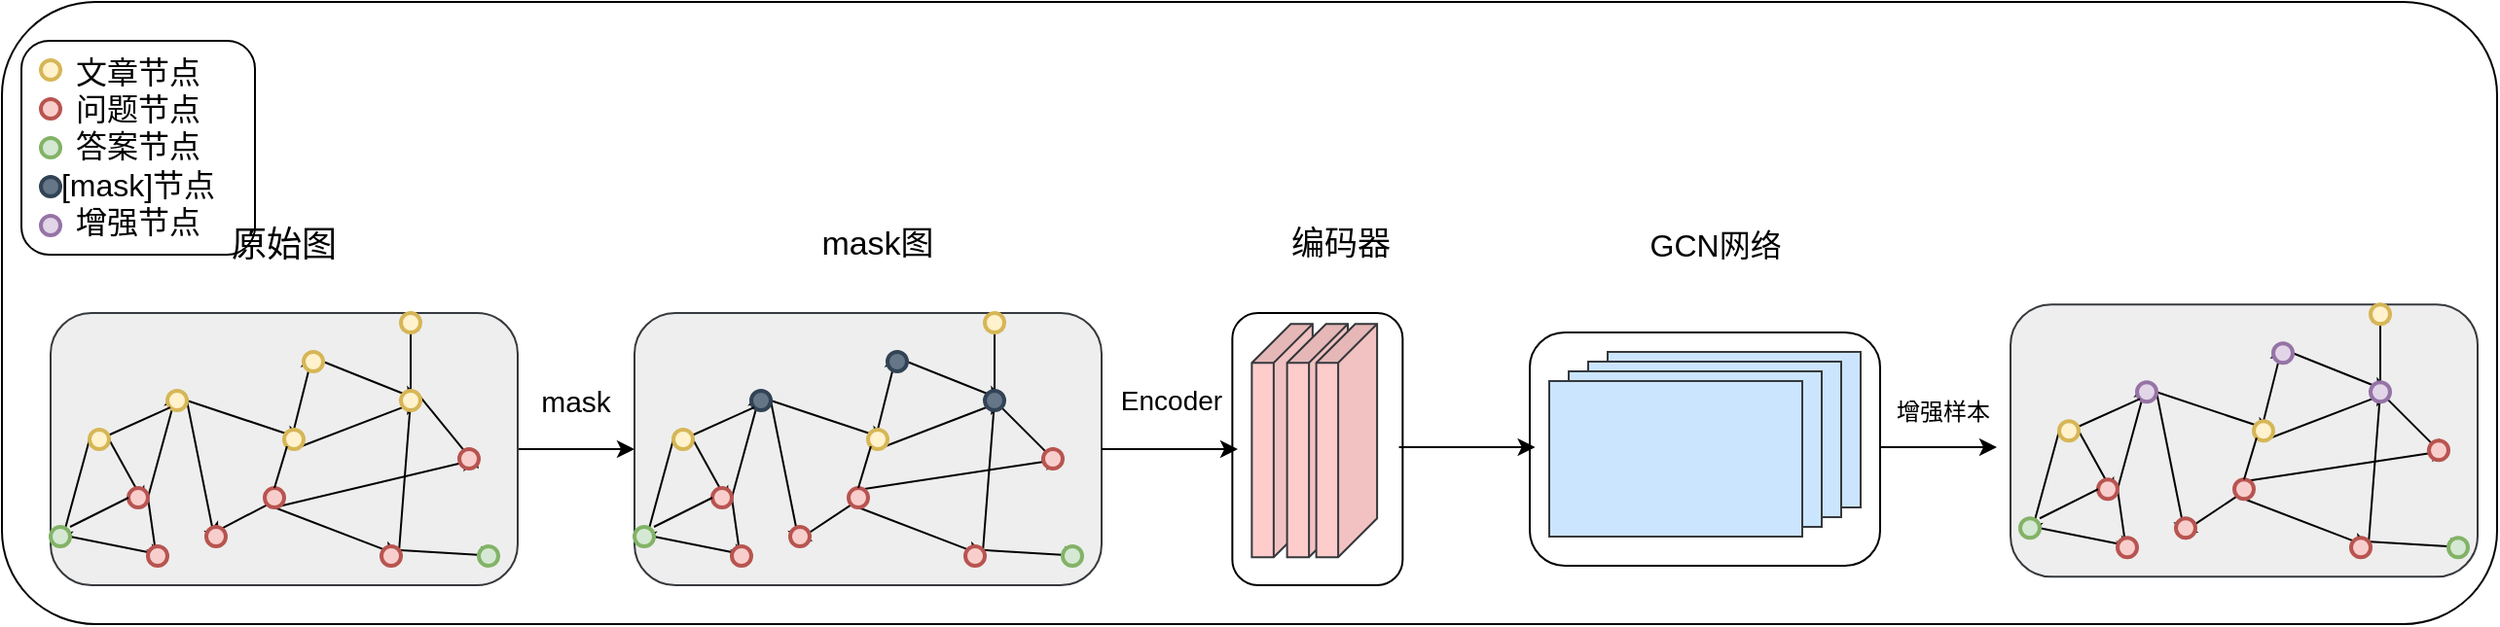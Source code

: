 <mxfile version="22.0.4" type="github" pages="7">
  <diagram name="第 1 页" id="wDbDpStmYLckKzjeNHgZ">
    <mxGraphModel dx="2110" dy="764" grid="1" gridSize="10" guides="1" tooltips="1" connect="1" arrows="0" fold="1" page="1" pageScale="1" pageWidth="1169" pageHeight="1654" math="0" shadow="0">
      <root>
        <mxCell id="0" />
        <mxCell id="1" parent="0" />
        <mxCell id="QLunBVYsiLDQPXoblvPr-1" value="" style="rounded=1;whiteSpace=wrap;html=1;" parent="1" vertex="1">
          <mxGeometry x="-1162" y="30" width="1282" height="320" as="geometry" />
        </mxCell>
        <mxCell id="9A0n83xCOpQtDjJIcSjp-173" value="" style="rounded=1;whiteSpace=wrap;html=1;" parent="1" vertex="1">
          <mxGeometry x="-377" y="200" width="180" height="120" as="geometry" />
        </mxCell>
        <mxCell id="9A0n83xCOpQtDjJIcSjp-152" value="" style="rounded=1;whiteSpace=wrap;html=1;" parent="1" vertex="1">
          <mxGeometry x="-529.82" y="190" width="87.5" height="140" as="geometry" />
        </mxCell>
        <mxCell id="9A0n83xCOpQtDjJIcSjp-109" style="edgeStyle=none;rounded=0;orthogonalLoop=1;jettySize=auto;html=1;exitX=1;exitY=0.5;exitDx=0;exitDy=0;entryX=0;entryY=0.5;entryDx=0;entryDy=0;" parent="1" source="9A0n83xCOpQtDjJIcSjp-106" target="9A0n83xCOpQtDjJIcSjp-110" edge="1">
          <mxGeometry relative="1" as="geometry">
            <mxPoint x="-847" y="256" as="targetPoint" />
            <mxPoint x="-887" y="256" as="sourcePoint" />
          </mxGeometry>
        </mxCell>
        <mxCell id="9A0n83xCOpQtDjJIcSjp-106" value="" style="rounded=1;whiteSpace=wrap;html=1;fillColor=#eeeeee;strokeColor=#36393d;" parent="1" vertex="1">
          <mxGeometry x="-1137" y="190" width="240" height="140" as="geometry" />
        </mxCell>
        <mxCell id="9A0n83xCOpQtDjJIcSjp-24" value="&lt;font style=&quot;font-size: 16px;&quot;&gt;文章节点&lt;br&gt;问题节点&lt;br&gt;答案节点&lt;br&gt;[mask]节点&lt;br&gt;增强节点&lt;br&gt;&lt;br&gt;&lt;/font&gt;" style="rounded=1;whiteSpace=wrap;html=1;arcSize=13;verticalAlign=top;align=center;" parent="1" vertex="1">
          <mxGeometry x="-1152" y="50" width="120" height="110" as="geometry" />
        </mxCell>
        <mxCell id="9A0n83xCOpQtDjJIcSjp-25" style="edgeStyle=none;rounded=0;orthogonalLoop=1;jettySize=auto;html=1;exitX=1;exitY=0.5;exitDx=0;exitDy=0;exitPerimeter=0;entryX=0.855;entryY=0.855;entryDx=0;entryDy=0;entryPerimeter=0;spacingRight=0;" parent="1" source="9A0n83xCOpQtDjJIcSjp-1" target="9A0n83xCOpQtDjJIcSjp-2" edge="1">
          <mxGeometry relative="1" as="geometry" />
        </mxCell>
        <mxCell id="9A0n83xCOpQtDjJIcSjp-41" style="edgeStyle=none;rounded=0;orthogonalLoop=1;jettySize=auto;html=1;exitX=0;exitY=0.5;exitDx=0;exitDy=0;exitPerimeter=0;entryX=0.5;entryY=1;entryDx=0;entryDy=0;entryPerimeter=0;spacingRight=0;" parent="1" source="9A0n83xCOpQtDjJIcSjp-1" target="9A0n83xCOpQtDjJIcSjp-3" edge="1">
          <mxGeometry relative="1" as="geometry" />
        </mxCell>
        <mxCell id="9A0n83xCOpQtDjJIcSjp-42" style="edgeStyle=none;rounded=0;orthogonalLoop=1;jettySize=auto;html=1;exitX=1;exitY=0.5;exitDx=0;exitDy=0;exitPerimeter=0;entryX=0.5;entryY=1;entryDx=0;entryDy=0;entryPerimeter=0;spacingRight=0;" parent="1" source="9A0n83xCOpQtDjJIcSjp-2" target="9A0n83xCOpQtDjJIcSjp-8" edge="1">
          <mxGeometry relative="1" as="geometry" />
        </mxCell>
        <mxCell id="9A0n83xCOpQtDjJIcSjp-99" style="edgeStyle=none;rounded=0;orthogonalLoop=1;jettySize=auto;html=1;exitX=1;exitY=0.5;exitDx=0;exitDy=0;exitPerimeter=0;entryX=0.5;entryY=0;entryDx=0;entryDy=0;entryPerimeter=0;" parent="1" source="9A0n83xCOpQtDjJIcSjp-2" target="9A0n83xCOpQtDjJIcSjp-4" edge="1">
          <mxGeometry relative="1" as="geometry" />
        </mxCell>
        <mxCell id="9A0n83xCOpQtDjJIcSjp-2" value="" style="strokeWidth=2;html=1;shape=mxgraph.flowchart.start_2;whiteSpace=wrap;spacingRight=0;fillColor=#f8cecc;strokeColor=#b85450;" parent="1" vertex="1">
          <mxGeometry x="-1097" y="280" width="10" height="10" as="geometry" />
        </mxCell>
        <mxCell id="9A0n83xCOpQtDjJIcSjp-31" style="edgeStyle=none;rounded=0;orthogonalLoop=1;jettySize=auto;html=1;exitX=1;exitY=0.5;exitDx=0;exitDy=0;exitPerimeter=0;entryX=1;entryY=0.5;entryDx=0;entryDy=0;entryPerimeter=0;spacingRight=0;" parent="1" source="9A0n83xCOpQtDjJIcSjp-3" target="9A0n83xCOpQtDjJIcSjp-8" edge="1">
          <mxGeometry relative="1" as="geometry" />
        </mxCell>
        <mxCell id="9A0n83xCOpQtDjJIcSjp-3" value="" style="strokeWidth=2;html=1;shape=mxgraph.flowchart.start_2;whiteSpace=wrap;spacingRight=0;fillColor=#d5e8d4;strokeColor=#82b366;" parent="1" vertex="1">
          <mxGeometry x="-1137" y="300" width="10" height="10" as="geometry" />
        </mxCell>
        <mxCell id="9A0n83xCOpQtDjJIcSjp-44" style="edgeStyle=none;rounded=0;orthogonalLoop=1;jettySize=auto;html=1;exitX=1;exitY=0.5;exitDx=0;exitDy=0;exitPerimeter=0;entryX=1;entryY=0.5;entryDx=0;entryDy=0;entryPerimeter=0;" parent="1" source="9A0n83xCOpQtDjJIcSjp-4" target="9A0n83xCOpQtDjJIcSjp-6" edge="1">
          <mxGeometry relative="1" as="geometry" />
        </mxCell>
        <mxCell id="9A0n83xCOpQtDjJIcSjp-101" style="edgeStyle=none;rounded=0;orthogonalLoop=1;jettySize=auto;html=1;exitX=1;exitY=0.5;exitDx=0;exitDy=0;exitPerimeter=0;entryX=0.5;entryY=1;entryDx=0;entryDy=0;entryPerimeter=0;" parent="1" source="9A0n83xCOpQtDjJIcSjp-4" target="9A0n83xCOpQtDjJIcSjp-100" edge="1">
          <mxGeometry relative="1" as="geometry">
            <mxPoint x="-1052" y="305" as="targetPoint" />
          </mxGeometry>
        </mxCell>
        <mxCell id="9A0n83xCOpQtDjJIcSjp-4" value="" style="strokeWidth=2;html=1;shape=mxgraph.flowchart.start_2;whiteSpace=wrap;spacingRight=0;fillColor=#fff2cc;strokeColor=#d6b656;" parent="1" vertex="1">
          <mxGeometry x="-1077" y="230" width="10" height="10" as="geometry" />
        </mxCell>
        <mxCell id="9A0n83xCOpQtDjJIcSjp-51" style="edgeStyle=none;rounded=0;orthogonalLoop=1;jettySize=auto;html=1;exitX=0.5;exitY=1;exitDx=0;exitDy=0;exitPerimeter=0;entryX=1;entryY=0.5;entryDx=0;entryDy=0;entryPerimeter=0;" parent="1" source="9A0n83xCOpQtDjJIcSjp-5" target="9A0n83xCOpQtDjJIcSjp-46" edge="1">
          <mxGeometry relative="1" as="geometry" />
        </mxCell>
        <mxCell id="9A0n83xCOpQtDjJIcSjp-102" style="edgeStyle=none;rounded=0;orthogonalLoop=1;jettySize=auto;html=1;exitX=0.145;exitY=0.855;exitDx=0;exitDy=0;exitPerimeter=0;entryX=0;entryY=0.5;entryDx=0;entryDy=0;entryPerimeter=0;" parent="1" source="9A0n83xCOpQtDjJIcSjp-5" target="9A0n83xCOpQtDjJIcSjp-100" edge="1">
          <mxGeometry relative="1" as="geometry">
            <mxPoint x="-1052" y="310" as="targetPoint" />
          </mxGeometry>
        </mxCell>
        <mxCell id="9A0n83xCOpQtDjJIcSjp-108" style="edgeStyle=none;rounded=0;orthogonalLoop=1;jettySize=auto;html=1;exitX=0.5;exitY=1;exitDx=0;exitDy=0;exitPerimeter=0;" parent="1" source="9A0n83xCOpQtDjJIcSjp-5" edge="1">
          <mxGeometry relative="1" as="geometry">
            <mxPoint x="-917" y="265" as="targetPoint" />
          </mxGeometry>
        </mxCell>
        <mxCell id="9A0n83xCOpQtDjJIcSjp-5" value="" style="strokeWidth=2;html=1;shape=mxgraph.flowchart.start_2;whiteSpace=wrap;fillColor=#f8cecc;strokeColor=#b85450;" parent="1" vertex="1">
          <mxGeometry x="-1027" y="280" width="10" height="10" as="geometry" />
        </mxCell>
        <mxCell id="9A0n83xCOpQtDjJIcSjp-40" style="edgeStyle=none;rounded=0;orthogonalLoop=1;jettySize=auto;html=1;exitX=0.5;exitY=0;exitDx=0;exitDy=0;exitPerimeter=0;entryX=0.5;entryY=0;entryDx=0;entryDy=0;entryPerimeter=0;" parent="1" source="9A0n83xCOpQtDjJIcSjp-6" target="9A0n83xCOpQtDjJIcSjp-7" edge="1">
          <mxGeometry relative="1" as="geometry" />
        </mxCell>
        <mxCell id="9A0n83xCOpQtDjJIcSjp-54" style="edgeStyle=none;rounded=0;orthogonalLoop=1;jettySize=auto;html=1;exitX=0.5;exitY=1;exitDx=0;exitDy=0;exitPerimeter=0;entryX=1;entryY=0.5;entryDx=0;entryDy=0;entryPerimeter=0;" parent="1" source="9A0n83xCOpQtDjJIcSjp-6" target="9A0n83xCOpQtDjJIcSjp-47" edge="1">
          <mxGeometry relative="1" as="geometry" />
        </mxCell>
        <mxCell id="9A0n83xCOpQtDjJIcSjp-6" value="" style="strokeWidth=2;html=1;shape=mxgraph.flowchart.start_2;whiteSpace=wrap;fillColor=#fff2cc;strokeColor=#d6b656;" parent="1" vertex="1">
          <mxGeometry x="-1017" y="250" width="10" height="10" as="geometry" />
        </mxCell>
        <mxCell id="9A0n83xCOpQtDjJIcSjp-52" style="edgeStyle=none;rounded=0;orthogonalLoop=1;jettySize=auto;html=1;exitX=1;exitY=0.5;exitDx=0;exitDy=0;exitPerimeter=0;entryX=1;entryY=0.5;entryDx=0;entryDy=0;entryPerimeter=0;" parent="1" source="9A0n83xCOpQtDjJIcSjp-7" target="9A0n83xCOpQtDjJIcSjp-47" edge="1">
          <mxGeometry relative="1" as="geometry" />
        </mxCell>
        <mxCell id="9A0n83xCOpQtDjJIcSjp-7" value="" style="strokeWidth=2;html=1;shape=mxgraph.flowchart.start_2;whiteSpace=wrap;fillColor=#fff2cc;strokeColor=#d6b656;" parent="1" vertex="1">
          <mxGeometry x="-1007" y="210" width="10" height="10" as="geometry" />
        </mxCell>
        <mxCell id="9A0n83xCOpQtDjJIcSjp-8" value="" style="strokeWidth=2;html=1;shape=mxgraph.flowchart.start_2;whiteSpace=wrap;spacingRight=0;fillColor=#f8cecc;strokeColor=#b85450;" parent="1" vertex="1">
          <mxGeometry x="-1087" y="310" width="10" height="10" as="geometry" />
        </mxCell>
        <mxCell id="9A0n83xCOpQtDjJIcSjp-22" value="" style="endArrow=none;html=1;rounded=0;entryX=0.145;entryY=0.855;entryDx=0;entryDy=0;entryPerimeter=0;spacingRight=0;" parent="1" source="9A0n83xCOpQtDjJIcSjp-1" target="9A0n83xCOpQtDjJIcSjp-4" edge="1">
          <mxGeometry width="50" height="50" relative="1" as="geometry">
            <mxPoint x="-1127" y="260" as="sourcePoint" />
            <mxPoint x="-1077" y="210" as="targetPoint" />
          </mxGeometry>
        </mxCell>
        <mxCell id="9A0n83xCOpQtDjJIcSjp-28" value="" style="endArrow=none;html=1;rounded=0;entryX=0;entryY=0.5;entryDx=0;entryDy=0;entryPerimeter=0;spacingRight=0;" parent="1" target="9A0n83xCOpQtDjJIcSjp-2" edge="1">
          <mxGeometry width="50" height="50" relative="1" as="geometry">
            <mxPoint x="-1127" y="300" as="sourcePoint" />
            <mxPoint x="-1087" y="260" as="targetPoint" />
          </mxGeometry>
        </mxCell>
        <mxCell id="9A0n83xCOpQtDjJIcSjp-29" value="" style="endArrow=none;html=1;rounded=0;entryX=0.145;entryY=0.855;entryDx=0;entryDy=0;entryPerimeter=0;exitX=0.5;exitY=0;exitDx=0;exitDy=0;exitPerimeter=0;" parent="1" source="9A0n83xCOpQtDjJIcSjp-5" target="9A0n83xCOpQtDjJIcSjp-6" edge="1">
          <mxGeometry width="50" height="50" relative="1" as="geometry">
            <mxPoint x="-1083" y="320" as="sourcePoint" />
            <mxPoint x="-1027" y="259" as="targetPoint" />
            <Array as="points">
              <mxPoint x="-1022" y="280" />
            </Array>
          </mxGeometry>
        </mxCell>
        <mxCell id="9A0n83xCOpQtDjJIcSjp-55" style="edgeStyle=none;rounded=0;orthogonalLoop=1;jettySize=auto;html=1;exitX=0.855;exitY=0.855;exitDx=0;exitDy=0;exitPerimeter=0;entryX=0.855;entryY=0.145;entryDx=0;entryDy=0;entryPerimeter=0;" parent="1" source="9A0n83xCOpQtDjJIcSjp-46" target="9A0n83xCOpQtDjJIcSjp-47" edge="1">
          <mxGeometry relative="1" as="geometry">
            <Array as="points">
              <mxPoint x="-952" y="235" />
            </Array>
          </mxGeometry>
        </mxCell>
        <mxCell id="9A0n83xCOpQtDjJIcSjp-64" style="edgeStyle=none;rounded=0;orthogonalLoop=1;jettySize=auto;html=1;exitX=0.145;exitY=0.145;exitDx=0;exitDy=0;exitPerimeter=0;entryX=1;entryY=0.5;entryDx=0;entryDy=0;entryPerimeter=0;" parent="1" source="9A0n83xCOpQtDjJIcSjp-46" target="9A0n83xCOpQtDjJIcSjp-50" edge="1">
          <mxGeometry relative="1" as="geometry" />
        </mxCell>
        <mxCell id="9A0n83xCOpQtDjJIcSjp-46" value="" style="strokeWidth=2;html=1;shape=mxgraph.flowchart.start_2;whiteSpace=wrap;fillColor=#f8cecc;strokeColor=#b85450;" parent="1" vertex="1">
          <mxGeometry x="-967" y="310" width="10" height="10" as="geometry" />
        </mxCell>
        <mxCell id="9A0n83xCOpQtDjJIcSjp-60" style="edgeStyle=none;rounded=0;orthogonalLoop=1;jettySize=auto;html=1;exitX=0.5;exitY=0;exitDx=0;exitDy=0;exitPerimeter=0;entryX=0.5;entryY=0;entryDx=0;entryDy=0;entryPerimeter=0;" parent="1" source="9A0n83xCOpQtDjJIcSjp-47" target="9A0n83xCOpQtDjJIcSjp-48" edge="1">
          <mxGeometry relative="1" as="geometry" />
        </mxCell>
        <mxCell id="9A0n83xCOpQtDjJIcSjp-65" style="edgeStyle=none;rounded=0;orthogonalLoop=1;jettySize=auto;html=1;exitX=0.855;exitY=0.145;exitDx=0;exitDy=0;exitPerimeter=0;" parent="1" source="9A0n83xCOpQtDjJIcSjp-47" edge="1">
          <mxGeometry relative="1" as="geometry">
            <mxPoint x="-917" y="270" as="targetPoint" />
          </mxGeometry>
        </mxCell>
        <mxCell id="9A0n83xCOpQtDjJIcSjp-47" value="" style="strokeWidth=2;html=1;shape=mxgraph.flowchart.start_2;whiteSpace=wrap;fillColor=#fff2cc;strokeColor=#d6b656;" parent="1" vertex="1">
          <mxGeometry x="-957" y="230" width="10" height="10" as="geometry" />
        </mxCell>
        <mxCell id="9A0n83xCOpQtDjJIcSjp-48" value="" style="strokeWidth=2;html=1;shape=mxgraph.flowchart.start_2;whiteSpace=wrap;fillColor=#fff2cc;strokeColor=#d6b656;" parent="1" vertex="1">
          <mxGeometry x="-957" y="190" width="10" height="10" as="geometry" />
        </mxCell>
        <mxCell id="9A0n83xCOpQtDjJIcSjp-49" value="" style="strokeWidth=2;html=1;shape=mxgraph.flowchart.start_2;whiteSpace=wrap;fillColor=#f8cecc;strokeColor=#b85450;" parent="1" vertex="1">
          <mxGeometry x="-927" y="260" width="10" height="10" as="geometry" />
        </mxCell>
        <mxCell id="9A0n83xCOpQtDjJIcSjp-50" value="" style="strokeWidth=2;html=1;shape=mxgraph.flowchart.start_2;whiteSpace=wrap;fillColor=#d5e8d4;strokeColor=#82b366;" parent="1" vertex="1">
          <mxGeometry x="-917" y="310" width="10" height="10" as="geometry" />
        </mxCell>
        <mxCell id="9A0n83xCOpQtDjJIcSjp-1" value="" style="strokeWidth=2;html=1;shape=mxgraph.flowchart.start_2;whiteSpace=wrap;spacingRight=0;fillColor=#fff2cc;strokeColor=#d6b656;" parent="1" vertex="1">
          <mxGeometry x="-1117" y="250" width="10" height="10" as="geometry" />
        </mxCell>
        <mxCell id="9A0n83xCOpQtDjJIcSjp-100" value="" style="strokeWidth=2;html=1;shape=mxgraph.flowchart.start_2;whiteSpace=wrap;spacingRight=0;fillColor=#f8cecc;strokeColor=#b85450;" parent="1" vertex="1">
          <mxGeometry x="-1057" y="300" width="10" height="10" as="geometry" />
        </mxCell>
        <mxCell id="9A0n83xCOpQtDjJIcSjp-103" value="" style="strokeWidth=2;html=1;shape=mxgraph.flowchart.start_2;whiteSpace=wrap;spacingRight=0;fillColor=#f8cecc;strokeColor=#b85450;" parent="1" vertex="1">
          <mxGeometry x="-1142" y="80" width="10" height="10" as="geometry" />
        </mxCell>
        <mxCell id="9A0n83xCOpQtDjJIcSjp-104" value="" style="strokeWidth=2;html=1;shape=mxgraph.flowchart.start_2;whiteSpace=wrap;spacingRight=0;fillColor=#fff2cc;strokeColor=#d6b656;" parent="1" vertex="1">
          <mxGeometry x="-1142" y="60" width="10" height="10" as="geometry" />
        </mxCell>
        <mxCell id="9A0n83xCOpQtDjJIcSjp-105" value="" style="strokeWidth=2;html=1;shape=mxgraph.flowchart.start_2;whiteSpace=wrap;spacingRight=0;fillColor=#d5e8d4;strokeColor=#82b366;" parent="1" vertex="1">
          <mxGeometry x="-1142" y="100" width="10" height="10" as="geometry" />
        </mxCell>
        <mxCell id="9A0n83xCOpQtDjJIcSjp-110" value="" style="rounded=1;whiteSpace=wrap;html=1;fillColor=#eeeeee;strokeColor=#36393d;" parent="1" vertex="1">
          <mxGeometry x="-837" y="190" width="240" height="140" as="geometry" />
        </mxCell>
        <mxCell id="9A0n83xCOpQtDjJIcSjp-111" style="edgeStyle=none;rounded=0;orthogonalLoop=1;jettySize=auto;html=1;exitX=1;exitY=0.5;exitDx=0;exitDy=0;exitPerimeter=0;entryX=0.855;entryY=0.855;entryDx=0;entryDy=0;entryPerimeter=0;spacingRight=0;" parent="1" source="9A0n83xCOpQtDjJIcSjp-143" target="9A0n83xCOpQtDjJIcSjp-115" edge="1">
          <mxGeometry relative="1" as="geometry" />
        </mxCell>
        <mxCell id="9A0n83xCOpQtDjJIcSjp-112" style="edgeStyle=none;rounded=0;orthogonalLoop=1;jettySize=auto;html=1;exitX=0;exitY=0.5;exitDx=0;exitDy=0;exitPerimeter=0;entryX=0.5;entryY=1;entryDx=0;entryDy=0;entryPerimeter=0;spacingRight=0;" parent="1" source="9A0n83xCOpQtDjJIcSjp-143" target="9A0n83xCOpQtDjJIcSjp-117" edge="1">
          <mxGeometry relative="1" as="geometry" />
        </mxCell>
        <mxCell id="9A0n83xCOpQtDjJIcSjp-113" style="edgeStyle=none;rounded=0;orthogonalLoop=1;jettySize=auto;html=1;exitX=1;exitY=0.5;exitDx=0;exitDy=0;exitPerimeter=0;entryX=0.5;entryY=1;entryDx=0;entryDy=0;entryPerimeter=0;spacingRight=0;" parent="1" source="9A0n83xCOpQtDjJIcSjp-115" target="9A0n83xCOpQtDjJIcSjp-130" edge="1">
          <mxGeometry relative="1" as="geometry" />
        </mxCell>
        <mxCell id="9A0n83xCOpQtDjJIcSjp-114" style="edgeStyle=none;rounded=0;orthogonalLoop=1;jettySize=auto;html=1;exitX=1;exitY=0.5;exitDx=0;exitDy=0;exitPerimeter=0;entryX=0.5;entryY=0;entryDx=0;entryDy=0;entryPerimeter=0;" parent="1" source="9A0n83xCOpQtDjJIcSjp-115" target="9A0n83xCOpQtDjJIcSjp-120" edge="1">
          <mxGeometry relative="1" as="geometry" />
        </mxCell>
        <mxCell id="9A0n83xCOpQtDjJIcSjp-115" value="" style="strokeWidth=2;html=1;shape=mxgraph.flowchart.start_2;whiteSpace=wrap;spacingRight=0;fillColor=#f8cecc;strokeColor=#b85450;" parent="1" vertex="1">
          <mxGeometry x="-797" y="280" width="10" height="10" as="geometry" />
        </mxCell>
        <mxCell id="9A0n83xCOpQtDjJIcSjp-116" style="edgeStyle=none;rounded=0;orthogonalLoop=1;jettySize=auto;html=1;exitX=1;exitY=0.5;exitDx=0;exitDy=0;exitPerimeter=0;entryX=1;entryY=0.5;entryDx=0;entryDy=0;entryPerimeter=0;spacingRight=0;" parent="1" source="9A0n83xCOpQtDjJIcSjp-117" target="9A0n83xCOpQtDjJIcSjp-130" edge="1">
          <mxGeometry relative="1" as="geometry" />
        </mxCell>
        <mxCell id="9A0n83xCOpQtDjJIcSjp-117" value="" style="strokeWidth=2;html=1;shape=mxgraph.flowchart.start_2;whiteSpace=wrap;spacingRight=0;fillColor=#d5e8d4;strokeColor=#82b366;" parent="1" vertex="1">
          <mxGeometry x="-837" y="300" width="10" height="10" as="geometry" />
        </mxCell>
        <mxCell id="9A0n83xCOpQtDjJIcSjp-118" style="edgeStyle=none;rounded=0;orthogonalLoop=1;jettySize=auto;html=1;exitX=1;exitY=0.5;exitDx=0;exitDy=0;exitPerimeter=0;entryX=1;entryY=0.5;entryDx=0;entryDy=0;entryPerimeter=0;" parent="1" source="9A0n83xCOpQtDjJIcSjp-120" target="9A0n83xCOpQtDjJIcSjp-127" edge="1">
          <mxGeometry relative="1" as="geometry" />
        </mxCell>
        <mxCell id="9A0n83xCOpQtDjJIcSjp-119" style="edgeStyle=none;rounded=0;orthogonalLoop=1;jettySize=auto;html=1;exitX=1;exitY=0.5;exitDx=0;exitDy=0;exitPerimeter=0;entryX=0.5;entryY=1;entryDx=0;entryDy=0;entryPerimeter=0;" parent="1" source="9A0n83xCOpQtDjJIcSjp-120" target="9A0n83xCOpQtDjJIcSjp-144" edge="1">
          <mxGeometry relative="1" as="geometry" />
        </mxCell>
        <mxCell id="9A0n83xCOpQtDjJIcSjp-120" value="" style="strokeWidth=2;html=1;shape=mxgraph.flowchart.start_2;whiteSpace=wrap;spacingRight=0;fillColor=#647687;strokeColor=#314354;fontColor=#ffffff;" parent="1" vertex="1">
          <mxGeometry x="-777" y="230" width="10" height="10" as="geometry" />
        </mxCell>
        <mxCell id="9A0n83xCOpQtDjJIcSjp-121" style="edgeStyle=none;rounded=0;orthogonalLoop=1;jettySize=auto;html=1;exitX=0.5;exitY=1;exitDx=0;exitDy=0;exitPerimeter=0;entryX=1;entryY=0.5;entryDx=0;entryDy=0;entryPerimeter=0;" parent="1" source="9A0n83xCOpQtDjJIcSjp-124" target="9A0n83xCOpQtDjJIcSjp-136" edge="1">
          <mxGeometry relative="1" as="geometry" />
        </mxCell>
        <mxCell id="9A0n83xCOpQtDjJIcSjp-122" style="edgeStyle=none;rounded=0;orthogonalLoop=1;jettySize=auto;html=1;exitX=0.145;exitY=0.855;exitDx=0;exitDy=0;exitPerimeter=0;entryX=0.145;entryY=0.855;entryDx=0;entryDy=0;entryPerimeter=0;" parent="1" source="9A0n83xCOpQtDjJIcSjp-124" target="9A0n83xCOpQtDjJIcSjp-144" edge="1">
          <mxGeometry relative="1" as="geometry" />
        </mxCell>
        <mxCell id="9A0n83xCOpQtDjJIcSjp-148" style="edgeStyle=none;rounded=0;orthogonalLoop=1;jettySize=auto;html=1;exitX=0.145;exitY=0.145;exitDx=0;exitDy=0;exitPerimeter=0;entryX=1;entryY=0.5;entryDx=0;entryDy=0;entryPerimeter=0;" parent="1" source="9A0n83xCOpQtDjJIcSjp-124" target="9A0n83xCOpQtDjJIcSjp-141" edge="1">
          <mxGeometry relative="1" as="geometry" />
        </mxCell>
        <mxCell id="9A0n83xCOpQtDjJIcSjp-124" value="" style="strokeWidth=2;html=1;shape=mxgraph.flowchart.start_2;whiteSpace=wrap;fillColor=#f8cecc;strokeColor=#b85450;" parent="1" vertex="1">
          <mxGeometry x="-727" y="280" width="10" height="10" as="geometry" />
        </mxCell>
        <mxCell id="9A0n83xCOpQtDjJIcSjp-125" style="edgeStyle=none;rounded=0;orthogonalLoop=1;jettySize=auto;html=1;exitX=0.5;exitY=0;exitDx=0;exitDy=0;exitPerimeter=0;entryX=0.5;entryY=0;entryDx=0;entryDy=0;entryPerimeter=0;" parent="1" source="9A0n83xCOpQtDjJIcSjp-127" target="9A0n83xCOpQtDjJIcSjp-129" edge="1">
          <mxGeometry relative="1" as="geometry" />
        </mxCell>
        <mxCell id="9A0n83xCOpQtDjJIcSjp-126" style="edgeStyle=none;rounded=0;orthogonalLoop=1;jettySize=auto;html=1;exitX=0.5;exitY=1;exitDx=0;exitDy=0;exitPerimeter=0;entryX=1;entryY=0.5;entryDx=0;entryDy=0;entryPerimeter=0;" parent="1" source="9A0n83xCOpQtDjJIcSjp-127" target="9A0n83xCOpQtDjJIcSjp-139" edge="1">
          <mxGeometry relative="1" as="geometry" />
        </mxCell>
        <mxCell id="9A0n83xCOpQtDjJIcSjp-127" value="" style="strokeWidth=2;html=1;shape=mxgraph.flowchart.start_2;whiteSpace=wrap;fillColor=#fff2cc;strokeColor=#d6b656;" parent="1" vertex="1">
          <mxGeometry x="-717" y="250" width="10" height="10" as="geometry" />
        </mxCell>
        <mxCell id="9A0n83xCOpQtDjJIcSjp-128" style="edgeStyle=none;rounded=0;orthogonalLoop=1;jettySize=auto;html=1;exitX=1;exitY=0.5;exitDx=0;exitDy=0;exitPerimeter=0;entryX=1;entryY=0.5;entryDx=0;entryDy=0;entryPerimeter=0;" parent="1" source="9A0n83xCOpQtDjJIcSjp-129" target="9A0n83xCOpQtDjJIcSjp-139" edge="1">
          <mxGeometry relative="1" as="geometry" />
        </mxCell>
        <mxCell id="9A0n83xCOpQtDjJIcSjp-129" value="" style="strokeWidth=2;html=1;shape=mxgraph.flowchart.start_2;whiteSpace=wrap;fillColor=#647687;strokeColor=#314354;fontColor=#ffffff;" parent="1" vertex="1">
          <mxGeometry x="-707" y="210" width="10" height="10" as="geometry" />
        </mxCell>
        <mxCell id="9A0n83xCOpQtDjJIcSjp-130" value="" style="strokeWidth=2;html=1;shape=mxgraph.flowchart.start_2;whiteSpace=wrap;spacingRight=0;fillColor=#f8cecc;strokeColor=#b85450;" parent="1" vertex="1">
          <mxGeometry x="-787" y="310" width="10" height="10" as="geometry" />
        </mxCell>
        <mxCell id="9A0n83xCOpQtDjJIcSjp-131" value="" style="endArrow=none;html=1;rounded=0;entryX=0.145;entryY=0.855;entryDx=0;entryDy=0;entryPerimeter=0;spacingRight=0;" parent="1" source="9A0n83xCOpQtDjJIcSjp-143" target="9A0n83xCOpQtDjJIcSjp-120" edge="1">
          <mxGeometry width="50" height="50" relative="1" as="geometry">
            <mxPoint x="-827" y="260" as="sourcePoint" />
            <mxPoint x="-777" y="210" as="targetPoint" />
          </mxGeometry>
        </mxCell>
        <mxCell id="9A0n83xCOpQtDjJIcSjp-132" value="" style="endArrow=none;html=1;rounded=0;entryX=0;entryY=0.5;entryDx=0;entryDy=0;entryPerimeter=0;spacingRight=0;" parent="1" target="9A0n83xCOpQtDjJIcSjp-115" edge="1">
          <mxGeometry width="50" height="50" relative="1" as="geometry">
            <mxPoint x="-827" y="300" as="sourcePoint" />
            <mxPoint x="-787" y="260" as="targetPoint" />
          </mxGeometry>
        </mxCell>
        <mxCell id="9A0n83xCOpQtDjJIcSjp-133" value="" style="endArrow=none;html=1;rounded=0;entryX=0.145;entryY=0.855;entryDx=0;entryDy=0;entryPerimeter=0;exitX=0.5;exitY=0;exitDx=0;exitDy=0;exitPerimeter=0;" parent="1" source="9A0n83xCOpQtDjJIcSjp-124" target="9A0n83xCOpQtDjJIcSjp-127" edge="1">
          <mxGeometry width="50" height="50" relative="1" as="geometry">
            <mxPoint x="-783" y="320" as="sourcePoint" />
            <mxPoint x="-727" y="259" as="targetPoint" />
            <Array as="points">
              <mxPoint x="-722" y="280" />
            </Array>
          </mxGeometry>
        </mxCell>
        <mxCell id="9A0n83xCOpQtDjJIcSjp-134" style="edgeStyle=none;rounded=0;orthogonalLoop=1;jettySize=auto;html=1;exitX=0.855;exitY=0.855;exitDx=0;exitDy=0;exitPerimeter=0;entryX=0.855;entryY=0.145;entryDx=0;entryDy=0;entryPerimeter=0;" parent="1" source="9A0n83xCOpQtDjJIcSjp-136" target="9A0n83xCOpQtDjJIcSjp-139" edge="1">
          <mxGeometry relative="1" as="geometry">
            <Array as="points">
              <mxPoint x="-652" y="235" />
            </Array>
          </mxGeometry>
        </mxCell>
        <mxCell id="9A0n83xCOpQtDjJIcSjp-135" style="edgeStyle=none;rounded=0;orthogonalLoop=1;jettySize=auto;html=1;exitX=0.145;exitY=0.145;exitDx=0;exitDy=0;exitPerimeter=0;entryX=1;entryY=0.5;entryDx=0;entryDy=0;entryPerimeter=0;" parent="1" source="9A0n83xCOpQtDjJIcSjp-136" target="9A0n83xCOpQtDjJIcSjp-142" edge="1">
          <mxGeometry relative="1" as="geometry" />
        </mxCell>
        <mxCell id="9A0n83xCOpQtDjJIcSjp-136" value="" style="strokeWidth=2;html=1;shape=mxgraph.flowchart.start_2;whiteSpace=wrap;fillColor=#f8cecc;strokeColor=#b85450;" parent="1" vertex="1">
          <mxGeometry x="-667" y="310" width="10" height="10" as="geometry" />
        </mxCell>
        <mxCell id="9A0n83xCOpQtDjJIcSjp-137" style="edgeStyle=none;rounded=0;orthogonalLoop=1;jettySize=auto;html=1;exitX=0.5;exitY=0;exitDx=0;exitDy=0;exitPerimeter=0;entryX=0.5;entryY=0;entryDx=0;entryDy=0;entryPerimeter=0;" parent="1" source="9A0n83xCOpQtDjJIcSjp-139" target="9A0n83xCOpQtDjJIcSjp-140" edge="1">
          <mxGeometry relative="1" as="geometry" />
        </mxCell>
        <mxCell id="9A0n83xCOpQtDjJIcSjp-147" style="edgeStyle=none;rounded=0;orthogonalLoop=1;jettySize=auto;html=1;exitX=0.855;exitY=0.855;exitDx=0;exitDy=0;exitPerimeter=0;entryX=0.855;entryY=0.855;entryDx=0;entryDy=0;entryPerimeter=0;" parent="1" source="9A0n83xCOpQtDjJIcSjp-139" target="9A0n83xCOpQtDjJIcSjp-141" edge="1">
          <mxGeometry relative="1" as="geometry" />
        </mxCell>
        <mxCell id="9A0n83xCOpQtDjJIcSjp-139" value="" style="strokeWidth=2;html=1;shape=mxgraph.flowchart.start_2;whiteSpace=wrap;fillColor=#647687;strokeColor=#314354;fontColor=#ffffff;" parent="1" vertex="1">
          <mxGeometry x="-657" y="230" width="10" height="10" as="geometry" />
        </mxCell>
        <mxCell id="9A0n83xCOpQtDjJIcSjp-140" value="" style="strokeWidth=2;html=1;shape=mxgraph.flowchart.start_2;whiteSpace=wrap;fillColor=#fff2cc;strokeColor=#d6b656;" parent="1" vertex="1">
          <mxGeometry x="-657" y="190" width="10" height="10" as="geometry" />
        </mxCell>
        <mxCell id="9A0n83xCOpQtDjJIcSjp-141" value="" style="strokeWidth=2;html=1;shape=mxgraph.flowchart.start_2;whiteSpace=wrap;fillColor=#f8cecc;strokeColor=#b85450;" parent="1" vertex="1">
          <mxGeometry x="-627" y="260" width="10" height="10" as="geometry" />
        </mxCell>
        <mxCell id="9A0n83xCOpQtDjJIcSjp-142" value="" style="strokeWidth=2;html=1;shape=mxgraph.flowchart.start_2;whiteSpace=wrap;fillColor=#d5e8d4;strokeColor=#82b366;" parent="1" vertex="1">
          <mxGeometry x="-617" y="310" width="10" height="10" as="geometry" />
        </mxCell>
        <mxCell id="9A0n83xCOpQtDjJIcSjp-143" value="" style="strokeWidth=2;html=1;shape=mxgraph.flowchart.start_2;whiteSpace=wrap;spacingRight=0;fillColor=#fff2cc;strokeColor=#d6b656;" parent="1" vertex="1">
          <mxGeometry x="-817" y="250" width="10" height="10" as="geometry" />
        </mxCell>
        <mxCell id="9A0n83xCOpQtDjJIcSjp-144" value="" style="strokeWidth=2;html=1;shape=mxgraph.flowchart.start_2;whiteSpace=wrap;spacingRight=0;fillColor=#f8cecc;strokeColor=#b85450;" parent="1" vertex="1">
          <mxGeometry x="-757" y="300" width="10" height="10" as="geometry" />
        </mxCell>
        <mxCell id="9A0n83xCOpQtDjJIcSjp-145" value="" style="strokeWidth=2;html=1;shape=mxgraph.flowchart.start_2;whiteSpace=wrap;spacingRight=0;fillColor=#647687;strokeColor=#314354;fontColor=#ffffff;" parent="1" vertex="1">
          <mxGeometry x="-1142" y="120" width="10" height="10" as="geometry" />
        </mxCell>
        <mxCell id="9A0n83xCOpQtDjJIcSjp-146" style="edgeStyle=none;rounded=0;orthogonalLoop=1;jettySize=auto;html=1;exitX=1;exitY=0.5;exitDx=0;exitDy=0;" parent="1" source="9A0n83xCOpQtDjJIcSjp-110" edge="1">
          <mxGeometry relative="1" as="geometry">
            <mxPoint x="-527" y="260" as="targetPoint" />
            <mxPoint x="-587" y="254.23" as="sourcePoint" />
          </mxGeometry>
        </mxCell>
        <mxCell id="9A0n83xCOpQtDjJIcSjp-149" value="" style="shape=cube;whiteSpace=wrap;html=1;boundedLbl=1;backgroundOutline=1;darkOpacity=0.05;darkOpacity2=0.1;rotation=90;fillColor=#ffcccc;strokeColor=#36393d;" parent="1" vertex="1">
          <mxGeometry x="-564.19" y="240" width="120" height="31.25" as="geometry" />
        </mxCell>
        <mxCell id="9A0n83xCOpQtDjJIcSjp-150" value="" style="shape=cube;whiteSpace=wrap;html=1;boundedLbl=1;backgroundOutline=1;darkOpacity=0.05;darkOpacity2=0.1;rotation=90;fillColor=#ffcccc;strokeColor=#36393d;" parent="1" vertex="1">
          <mxGeometry x="-546.07" y="240" width="120" height="31.25" as="geometry" />
        </mxCell>
        <mxCell id="9A0n83xCOpQtDjJIcSjp-151" value="" style="shape=cube;whiteSpace=wrap;html=1;boundedLbl=1;backgroundOutline=1;darkOpacity=0.05;darkOpacity2=0.1;rotation=90;fillColor=#ffcccc;strokeColor=#36393d;" parent="1" vertex="1">
          <mxGeometry x="-531.07" y="240" width="120" height="31.25" as="geometry" />
        </mxCell>
        <mxCell id="9A0n83xCOpQtDjJIcSjp-153" value="mask" style="text;strokeColor=none;align=center;fillColor=none;html=1;verticalAlign=middle;whiteSpace=wrap;rounded=0;fontSize=15;" parent="1" vertex="1">
          <mxGeometry x="-897" y="220" width="60" height="30" as="geometry" />
        </mxCell>
        <mxCell id="9A0n83xCOpQtDjJIcSjp-156" value="Encoder" style="text;strokeColor=none;align=center;fillColor=none;html=1;verticalAlign=middle;whiteSpace=wrap;rounded=0;fontSize=14;" parent="1" vertex="1">
          <mxGeometry x="-591.38" y="220" width="60" height="30" as="geometry" />
        </mxCell>
        <mxCell id="9A0n83xCOpQtDjJIcSjp-157" value="原始图" style="text;strokeColor=none;align=center;fillColor=none;html=1;verticalAlign=middle;whiteSpace=wrap;rounded=0;fontSize=18;" parent="1" vertex="1">
          <mxGeometry x="-1047" y="140" width="60" height="30" as="geometry" />
        </mxCell>
        <mxCell id="9A0n83xCOpQtDjJIcSjp-158" value="mask图" style="text;strokeColor=none;align=center;fillColor=none;html=1;verticalAlign=middle;whiteSpace=wrap;rounded=0;fontSize=17;" parent="1" vertex="1">
          <mxGeometry x="-742" y="140" width="60" height="30" as="geometry" />
        </mxCell>
        <mxCell id="9A0n83xCOpQtDjJIcSjp-159" value="编码器" style="text;strokeColor=none;align=center;fillColor=none;html=1;verticalAlign=middle;whiteSpace=wrap;rounded=0;fontSize=17;" parent="1" vertex="1">
          <mxGeometry x="-503.88" y="140" width="60" height="30" as="geometry" />
        </mxCell>
        <mxCell id="9A0n83xCOpQtDjJIcSjp-166" value="" style="verticalLabelPosition=bottom;verticalAlign=top;html=1;shape=mxgraph.basic.rect;fillColor2=none;strokeWidth=1;size=20;indent=5;fillColor=#cce5ff;strokeColor=#36393d;" parent="1" vertex="1">
          <mxGeometry x="-337" y="210" width="130" height="80" as="geometry" />
        </mxCell>
        <mxCell id="9A0n83xCOpQtDjJIcSjp-167" value="" style="verticalLabelPosition=bottom;verticalAlign=top;html=1;shape=mxgraph.basic.rect;fillColor2=none;strokeWidth=1;size=20;indent=5;fillColor=#cce5ff;strokeColor=#36393d;" parent="1" vertex="1">
          <mxGeometry x="-347" y="215" width="130" height="80" as="geometry" />
        </mxCell>
        <mxCell id="9A0n83xCOpQtDjJIcSjp-168" value="" style="verticalLabelPosition=bottom;verticalAlign=top;html=1;shape=mxgraph.basic.rect;fillColor2=none;strokeWidth=1;size=20;indent=5;fillColor=#cce5ff;strokeColor=#36393d;" parent="1" vertex="1">
          <mxGeometry x="-357" y="220" width="130" height="80" as="geometry" />
        </mxCell>
        <mxCell id="9A0n83xCOpQtDjJIcSjp-169" value="" style="verticalLabelPosition=bottom;verticalAlign=top;html=1;shape=mxgraph.basic.rect;fillColor2=none;strokeWidth=1;size=20;indent=5;fillColor=#cce5ff;strokeColor=#36393d;" parent="1" vertex="1">
          <mxGeometry x="-367" y="225" width="130" height="80" as="geometry" />
        </mxCell>
        <mxCell id="9A0n83xCOpQtDjJIcSjp-174" style="edgeStyle=none;rounded=0;orthogonalLoop=1;jettySize=auto;html=1;exitX=1;exitY=0.5;exitDx=0;exitDy=0;" parent="1" edge="1">
          <mxGeometry relative="1" as="geometry">
            <mxPoint x="-374.19" y="259" as="targetPoint" />
            <mxPoint x="-444.19" y="259" as="sourcePoint" />
          </mxGeometry>
        </mxCell>
        <mxCell id="9A0n83xCOpQtDjJIcSjp-177" value="&lt;span style=&quot;white-space: pre; font-size: 16px;&quot;&gt;&#x9;&lt;/span&gt;&lt;span style=&quot;white-space: pre; font-size: 16px;&quot;&gt;&#x9;&lt;/span&gt;GCN网络" style="text;strokeColor=none;align=center;fillColor=none;html=1;verticalAlign=middle;whiteSpace=wrap;rounded=0;fontSize=16;" parent="1" vertex="1">
          <mxGeometry x="-397" y="140" width="160" height="30" as="geometry" />
        </mxCell>
        <mxCell id="9A0n83xCOpQtDjJIcSjp-181" style="edgeStyle=none;rounded=0;orthogonalLoop=1;jettySize=auto;html=1;exitX=1;exitY=0.5;exitDx=0;exitDy=0;entryX=0;entryY=0.5;entryDx=0;entryDy=0;" parent="1" edge="1">
          <mxGeometry relative="1" as="geometry">
            <mxPoint x="-137" y="259" as="targetPoint" />
            <mxPoint x="-197" y="259" as="sourcePoint" />
          </mxGeometry>
        </mxCell>
        <mxCell id="MaMMMjFBXQP1CGcprIBT-1" value="" style="rounded=1;whiteSpace=wrap;html=1;fillColor=#eeeeee;strokeColor=#36393d;" parent="1" vertex="1">
          <mxGeometry x="-130" y="185.63" width="240" height="140" as="geometry" />
        </mxCell>
        <mxCell id="MaMMMjFBXQP1CGcprIBT-2" style="edgeStyle=none;rounded=0;orthogonalLoop=1;jettySize=auto;html=1;exitX=1;exitY=0.5;exitDx=0;exitDy=0;exitPerimeter=0;entryX=0.855;entryY=0.855;entryDx=0;entryDy=0;entryPerimeter=0;spacingRight=0;" parent="1" source="MaMMMjFBXQP1CGcprIBT-34" target="MaMMMjFBXQP1CGcprIBT-6" edge="1">
          <mxGeometry relative="1" as="geometry" />
        </mxCell>
        <mxCell id="MaMMMjFBXQP1CGcprIBT-3" style="edgeStyle=none;rounded=0;orthogonalLoop=1;jettySize=auto;html=1;exitX=0;exitY=0.5;exitDx=0;exitDy=0;exitPerimeter=0;entryX=0.5;entryY=1;entryDx=0;entryDy=0;entryPerimeter=0;spacingRight=0;" parent="1" source="MaMMMjFBXQP1CGcprIBT-34" target="MaMMMjFBXQP1CGcprIBT-8" edge="1">
          <mxGeometry relative="1" as="geometry" />
        </mxCell>
        <mxCell id="MaMMMjFBXQP1CGcprIBT-4" style="edgeStyle=none;rounded=0;orthogonalLoop=1;jettySize=auto;html=1;exitX=1;exitY=0.5;exitDx=0;exitDy=0;exitPerimeter=0;entryX=0.5;entryY=1;entryDx=0;entryDy=0;entryPerimeter=0;spacingRight=0;" parent="1" source="MaMMMjFBXQP1CGcprIBT-6" target="MaMMMjFBXQP1CGcprIBT-21" edge="1">
          <mxGeometry relative="1" as="geometry" />
        </mxCell>
        <mxCell id="MaMMMjFBXQP1CGcprIBT-5" style="edgeStyle=none;rounded=0;orthogonalLoop=1;jettySize=auto;html=1;exitX=1;exitY=0.5;exitDx=0;exitDy=0;exitPerimeter=0;entryX=0.5;entryY=0;entryDx=0;entryDy=0;entryPerimeter=0;" parent="1" source="MaMMMjFBXQP1CGcprIBT-6" target="MaMMMjFBXQP1CGcprIBT-11" edge="1">
          <mxGeometry relative="1" as="geometry" />
        </mxCell>
        <mxCell id="MaMMMjFBXQP1CGcprIBT-6" value="" style="strokeWidth=2;html=1;shape=mxgraph.flowchart.start_2;whiteSpace=wrap;spacingRight=0;fillColor=#f8cecc;strokeColor=#b85450;" parent="1" vertex="1">
          <mxGeometry x="-85" y="275.63" width="10" height="10" as="geometry" />
        </mxCell>
        <mxCell id="MaMMMjFBXQP1CGcprIBT-7" style="edgeStyle=none;rounded=0;orthogonalLoop=1;jettySize=auto;html=1;exitX=1;exitY=0.5;exitDx=0;exitDy=0;exitPerimeter=0;entryX=1;entryY=0.5;entryDx=0;entryDy=0;entryPerimeter=0;spacingRight=0;" parent="1" source="MaMMMjFBXQP1CGcprIBT-8" target="MaMMMjFBXQP1CGcprIBT-21" edge="1">
          <mxGeometry relative="1" as="geometry" />
        </mxCell>
        <mxCell id="MaMMMjFBXQP1CGcprIBT-8" value="" style="strokeWidth=2;html=1;shape=mxgraph.flowchart.start_2;whiteSpace=wrap;spacingRight=0;fillColor=#d5e8d4;strokeColor=#82b366;" parent="1" vertex="1">
          <mxGeometry x="-125" y="295.63" width="10" height="10" as="geometry" />
        </mxCell>
        <mxCell id="MaMMMjFBXQP1CGcprIBT-9" style="edgeStyle=none;rounded=0;orthogonalLoop=1;jettySize=auto;html=1;exitX=1;exitY=0.5;exitDx=0;exitDy=0;exitPerimeter=0;entryX=1;entryY=0.5;entryDx=0;entryDy=0;entryPerimeter=0;" parent="1" source="MaMMMjFBXQP1CGcprIBT-11" target="MaMMMjFBXQP1CGcprIBT-18" edge="1">
          <mxGeometry relative="1" as="geometry" />
        </mxCell>
        <mxCell id="MaMMMjFBXQP1CGcprIBT-10" style="edgeStyle=none;rounded=0;orthogonalLoop=1;jettySize=auto;html=1;exitX=1;exitY=0.5;exitDx=0;exitDy=0;exitPerimeter=0;entryX=0.5;entryY=1;entryDx=0;entryDy=0;entryPerimeter=0;" parent="1" source="MaMMMjFBXQP1CGcprIBT-11" target="MaMMMjFBXQP1CGcprIBT-35" edge="1">
          <mxGeometry relative="1" as="geometry" />
        </mxCell>
        <mxCell id="MaMMMjFBXQP1CGcprIBT-11" value="" style="strokeWidth=2;html=1;shape=mxgraph.flowchart.start_2;whiteSpace=wrap;spacingRight=0;fillColor=#e1d5e7;strokeColor=#9673a6;" parent="1" vertex="1">
          <mxGeometry x="-65" y="225.63" width="10" height="10" as="geometry" />
        </mxCell>
        <mxCell id="MaMMMjFBXQP1CGcprIBT-12" style="edgeStyle=none;rounded=0;orthogonalLoop=1;jettySize=auto;html=1;exitX=0.5;exitY=1;exitDx=0;exitDy=0;exitPerimeter=0;entryX=1;entryY=0.5;entryDx=0;entryDy=0;entryPerimeter=0;" parent="1" source="MaMMMjFBXQP1CGcprIBT-15" target="MaMMMjFBXQP1CGcprIBT-27" edge="1">
          <mxGeometry relative="1" as="geometry" />
        </mxCell>
        <mxCell id="MaMMMjFBXQP1CGcprIBT-13" style="edgeStyle=none;rounded=0;orthogonalLoop=1;jettySize=auto;html=1;exitX=0.145;exitY=0.855;exitDx=0;exitDy=0;exitPerimeter=0;entryX=0.145;entryY=0.855;entryDx=0;entryDy=0;entryPerimeter=0;" parent="1" source="MaMMMjFBXQP1CGcprIBT-15" target="MaMMMjFBXQP1CGcprIBT-35" edge="1">
          <mxGeometry relative="1" as="geometry" />
        </mxCell>
        <mxCell id="MaMMMjFBXQP1CGcprIBT-14" style="edgeStyle=none;rounded=0;orthogonalLoop=1;jettySize=auto;html=1;exitX=0.145;exitY=0.145;exitDx=0;exitDy=0;exitPerimeter=0;entryX=1;entryY=0.5;entryDx=0;entryDy=0;entryPerimeter=0;" parent="1" source="MaMMMjFBXQP1CGcprIBT-15" target="MaMMMjFBXQP1CGcprIBT-32" edge="1">
          <mxGeometry relative="1" as="geometry" />
        </mxCell>
        <mxCell id="MaMMMjFBXQP1CGcprIBT-15" value="" style="strokeWidth=2;html=1;shape=mxgraph.flowchart.start_2;whiteSpace=wrap;fillColor=#f8cecc;strokeColor=#b85450;" parent="1" vertex="1">
          <mxGeometry x="-15" y="275.63" width="10" height="10" as="geometry" />
        </mxCell>
        <mxCell id="MaMMMjFBXQP1CGcprIBT-16" style="edgeStyle=none;rounded=0;orthogonalLoop=1;jettySize=auto;html=1;exitX=0.5;exitY=0;exitDx=0;exitDy=0;exitPerimeter=0;entryX=0.5;entryY=0;entryDx=0;entryDy=0;entryPerimeter=0;" parent="1" source="MaMMMjFBXQP1CGcprIBT-18" target="MaMMMjFBXQP1CGcprIBT-20" edge="1">
          <mxGeometry relative="1" as="geometry" />
        </mxCell>
        <mxCell id="MaMMMjFBXQP1CGcprIBT-17" style="edgeStyle=none;rounded=0;orthogonalLoop=1;jettySize=auto;html=1;exitX=0.5;exitY=1;exitDx=0;exitDy=0;exitPerimeter=0;entryX=1;entryY=0.5;entryDx=0;entryDy=0;entryPerimeter=0;" parent="1" source="MaMMMjFBXQP1CGcprIBT-18" target="MaMMMjFBXQP1CGcprIBT-30" edge="1">
          <mxGeometry relative="1" as="geometry" />
        </mxCell>
        <mxCell id="MaMMMjFBXQP1CGcprIBT-18" value="" style="strokeWidth=2;html=1;shape=mxgraph.flowchart.start_2;whiteSpace=wrap;fillColor=#fff2cc;strokeColor=#d6b656;" parent="1" vertex="1">
          <mxGeometry x="-5" y="245.63" width="10" height="10" as="geometry" />
        </mxCell>
        <mxCell id="MaMMMjFBXQP1CGcprIBT-19" style="edgeStyle=none;rounded=0;orthogonalLoop=1;jettySize=auto;html=1;exitX=1;exitY=0.5;exitDx=0;exitDy=0;exitPerimeter=0;entryX=1;entryY=0.5;entryDx=0;entryDy=0;entryPerimeter=0;" parent="1" source="MaMMMjFBXQP1CGcprIBT-20" target="MaMMMjFBXQP1CGcprIBT-30" edge="1">
          <mxGeometry relative="1" as="geometry" />
        </mxCell>
        <mxCell id="MaMMMjFBXQP1CGcprIBT-20" value="" style="strokeWidth=2;html=1;shape=mxgraph.flowchart.start_2;whiteSpace=wrap;fillColor=#e1d5e7;strokeColor=#9673a6;" parent="1" vertex="1">
          <mxGeometry x="5" y="205.63" width="10" height="10" as="geometry" />
        </mxCell>
        <mxCell id="MaMMMjFBXQP1CGcprIBT-21" value="" style="strokeWidth=2;html=1;shape=mxgraph.flowchart.start_2;whiteSpace=wrap;spacingRight=0;fillColor=#f8cecc;strokeColor=#b85450;" parent="1" vertex="1">
          <mxGeometry x="-75" y="305.63" width="10" height="10" as="geometry" />
        </mxCell>
        <mxCell id="MaMMMjFBXQP1CGcprIBT-22" value="" style="endArrow=none;html=1;rounded=0;entryX=0.145;entryY=0.855;entryDx=0;entryDy=0;entryPerimeter=0;spacingRight=0;" parent="1" source="MaMMMjFBXQP1CGcprIBT-34" target="MaMMMjFBXQP1CGcprIBT-11" edge="1">
          <mxGeometry width="50" height="50" relative="1" as="geometry">
            <mxPoint x="-115" y="255.63" as="sourcePoint" />
            <mxPoint x="-65" y="205.63" as="targetPoint" />
          </mxGeometry>
        </mxCell>
        <mxCell id="MaMMMjFBXQP1CGcprIBT-23" value="" style="endArrow=none;html=1;rounded=0;entryX=0;entryY=0.5;entryDx=0;entryDy=0;entryPerimeter=0;spacingRight=0;" parent="1" target="MaMMMjFBXQP1CGcprIBT-6" edge="1">
          <mxGeometry width="50" height="50" relative="1" as="geometry">
            <mxPoint x="-115" y="295.63" as="sourcePoint" />
            <mxPoint x="-75" y="255.63" as="targetPoint" />
          </mxGeometry>
        </mxCell>
        <mxCell id="MaMMMjFBXQP1CGcprIBT-24" value="" style="endArrow=none;html=1;rounded=0;entryX=0.145;entryY=0.855;entryDx=0;entryDy=0;entryPerimeter=0;exitX=0.5;exitY=0;exitDx=0;exitDy=0;exitPerimeter=0;" parent="1" source="MaMMMjFBXQP1CGcprIBT-15" target="MaMMMjFBXQP1CGcprIBT-18" edge="1">
          <mxGeometry width="50" height="50" relative="1" as="geometry">
            <mxPoint x="-71" y="315.63" as="sourcePoint" />
            <mxPoint x="-15" y="254.63" as="targetPoint" />
            <Array as="points">
              <mxPoint x="-10" y="275.63" />
            </Array>
          </mxGeometry>
        </mxCell>
        <mxCell id="MaMMMjFBXQP1CGcprIBT-25" style="edgeStyle=none;rounded=0;orthogonalLoop=1;jettySize=auto;html=1;exitX=0.855;exitY=0.855;exitDx=0;exitDy=0;exitPerimeter=0;entryX=0.855;entryY=0.145;entryDx=0;entryDy=0;entryPerimeter=0;" parent="1" source="MaMMMjFBXQP1CGcprIBT-27" target="MaMMMjFBXQP1CGcprIBT-30" edge="1">
          <mxGeometry relative="1" as="geometry">
            <Array as="points">
              <mxPoint x="60" y="230.63" />
            </Array>
          </mxGeometry>
        </mxCell>
        <mxCell id="MaMMMjFBXQP1CGcprIBT-26" style="edgeStyle=none;rounded=0;orthogonalLoop=1;jettySize=auto;html=1;exitX=0.145;exitY=0.145;exitDx=0;exitDy=0;exitPerimeter=0;entryX=1;entryY=0.5;entryDx=0;entryDy=0;entryPerimeter=0;" parent="1" source="MaMMMjFBXQP1CGcprIBT-27" target="MaMMMjFBXQP1CGcprIBT-33" edge="1">
          <mxGeometry relative="1" as="geometry" />
        </mxCell>
        <mxCell id="MaMMMjFBXQP1CGcprIBT-27" value="" style="strokeWidth=2;html=1;shape=mxgraph.flowchart.start_2;whiteSpace=wrap;fillColor=#f8cecc;strokeColor=#b85450;" parent="1" vertex="1">
          <mxGeometry x="45" y="305.63" width="10" height="10" as="geometry" />
        </mxCell>
        <mxCell id="MaMMMjFBXQP1CGcprIBT-28" style="edgeStyle=none;rounded=0;orthogonalLoop=1;jettySize=auto;html=1;exitX=0.5;exitY=0;exitDx=0;exitDy=0;exitPerimeter=0;entryX=0.5;entryY=0;entryDx=0;entryDy=0;entryPerimeter=0;" parent="1" source="MaMMMjFBXQP1CGcprIBT-30" target="MaMMMjFBXQP1CGcprIBT-31" edge="1">
          <mxGeometry relative="1" as="geometry" />
        </mxCell>
        <mxCell id="MaMMMjFBXQP1CGcprIBT-29" style="edgeStyle=none;rounded=0;orthogonalLoop=1;jettySize=auto;html=1;exitX=0.855;exitY=0.855;exitDx=0;exitDy=0;exitPerimeter=0;entryX=0.855;entryY=0.855;entryDx=0;entryDy=0;entryPerimeter=0;" parent="1" source="MaMMMjFBXQP1CGcprIBT-30" target="MaMMMjFBXQP1CGcprIBT-32" edge="1">
          <mxGeometry relative="1" as="geometry" />
        </mxCell>
        <mxCell id="MaMMMjFBXQP1CGcprIBT-30" value="" style="strokeWidth=2;html=1;shape=mxgraph.flowchart.start_2;whiteSpace=wrap;fillColor=#e1d5e7;strokeColor=#9673a6;" parent="1" vertex="1">
          <mxGeometry x="55" y="225.63" width="10" height="10" as="geometry" />
        </mxCell>
        <mxCell id="MaMMMjFBXQP1CGcprIBT-31" value="" style="strokeWidth=2;html=1;shape=mxgraph.flowchart.start_2;whiteSpace=wrap;fillColor=#fff2cc;strokeColor=#d6b656;" parent="1" vertex="1">
          <mxGeometry x="55" y="185.63" width="10" height="10" as="geometry" />
        </mxCell>
        <mxCell id="MaMMMjFBXQP1CGcprIBT-32" value="" style="strokeWidth=2;html=1;shape=mxgraph.flowchart.start_2;whiteSpace=wrap;fillColor=#f8cecc;strokeColor=#b85450;" parent="1" vertex="1">
          <mxGeometry x="85" y="255.63" width="10" height="10" as="geometry" />
        </mxCell>
        <mxCell id="MaMMMjFBXQP1CGcprIBT-33" value="" style="strokeWidth=2;html=1;shape=mxgraph.flowchart.start_2;whiteSpace=wrap;fillColor=#d5e8d4;strokeColor=#82b366;" parent="1" vertex="1">
          <mxGeometry x="95" y="305.63" width="10" height="10" as="geometry" />
        </mxCell>
        <mxCell id="MaMMMjFBXQP1CGcprIBT-34" value="" style="strokeWidth=2;html=1;shape=mxgraph.flowchart.start_2;whiteSpace=wrap;spacingRight=0;fillColor=#fff2cc;strokeColor=#d6b656;" parent="1" vertex="1">
          <mxGeometry x="-105" y="245.63" width="10" height="10" as="geometry" />
        </mxCell>
        <mxCell id="MaMMMjFBXQP1CGcprIBT-35" value="" style="strokeWidth=2;html=1;shape=mxgraph.flowchart.start_2;whiteSpace=wrap;spacingRight=0;fillColor=#f8cecc;strokeColor=#b85450;" parent="1" vertex="1">
          <mxGeometry x="-45" y="295.63" width="10" height="10" as="geometry" />
        </mxCell>
        <mxCell id="MaMMMjFBXQP1CGcprIBT-36" value="" style="strokeWidth=2;html=1;shape=mxgraph.flowchart.start_2;whiteSpace=wrap;fillColor=#e1d5e7;strokeColor=#9673a6;" parent="1" vertex="1">
          <mxGeometry x="-1142" y="140" width="10" height="10" as="geometry" />
        </mxCell>
        <mxCell id="MaMMMjFBXQP1CGcprIBT-37" value="增强样本" style="text;html=1;align=center;verticalAlign=middle;resizable=0;points=[];autosize=1;strokeColor=none;fillColor=none;" parent="1" vertex="1">
          <mxGeometry x="-200" y="225.63" width="70" height="30" as="geometry" />
        </mxCell>
      </root>
    </mxGraphModel>
  </diagram>
  <diagram id="BH3NkKsrOJEIVjzb_oJo" name="第 2 页">
    <mxGraphModel dx="2110" dy="764" grid="1" gridSize="10" guides="1" tooltips="1" connect="1" arrows="1" fold="1" page="1" pageScale="1" pageWidth="1169" pageHeight="1654" math="0" shadow="0">
      <root>
        <mxCell id="0" />
        <mxCell id="1" parent="0" />
        <mxCell id="_Yr_rKiyzbI4_2phI92C-1" value="" style="rounded=1;whiteSpace=wrap;html=1;" parent="1" vertex="1">
          <mxGeometry x="-940" y="900" width="670" height="640" as="geometry" />
        </mxCell>
        <mxCell id="GQ5x7JdcoZFhwJhM-Urt-1" value="" style="rounded=0;whiteSpace=wrap;html=1;" parent="1" vertex="1">
          <mxGeometry x="-570" y="670" width="130" height="60" as="geometry" />
        </mxCell>
        <mxCell id="GQ5x7JdcoZFhwJhM-Urt-2" value="" style="rounded=0;whiteSpace=wrap;html=1;" parent="1" vertex="1">
          <mxGeometry x="-737" y="670" width="120" height="60" as="geometry" />
        </mxCell>
        <mxCell id="GQ5x7JdcoZFhwJhM-Urt-3" value="" style="rounded=1;whiteSpace=wrap;html=1;" parent="1" vertex="1">
          <mxGeometry x="-719" y="530" width="120" height="90" as="geometry" />
        </mxCell>
        <mxCell id="GQ5x7JdcoZFhwJhM-Urt-7" value="" style="strokeWidth=2;html=1;shape=mxgraph.flowchart.multi-document;whiteSpace=wrap;" parent="1" vertex="1">
          <mxGeometry x="-709" y="280" width="87" height="70" as="geometry" />
        </mxCell>
        <mxCell id="GQ5x7JdcoZFhwJhM-Urt-17" value="&lt;div style=&quot;font-size: 16px;&quot;&gt;Original&amp;nbsp;&lt;/div&gt;&lt;div style=&quot;font-size: 16px;&quot;&gt;Dataset&lt;/div&gt;" style="text;strokeColor=none;align=center;fillColor=none;html=1;verticalAlign=middle;whiteSpace=wrap;rounded=0;fontSize=16;" parent="1" vertex="1">
          <mxGeometry x="-750.5" y="240" width="170" height="30" as="geometry" />
        </mxCell>
        <mxCell id="GQ5x7JdcoZFhwJhM-Urt-18" value="Original&#xa;Graph" style="text;whiteSpace=wrap;fontSize=16;" parent="1" vertex="1">
          <mxGeometry x="-584" y="420" width="70" height="40" as="geometry" />
        </mxCell>
        <mxCell id="GQ5x7JdcoZFhwJhM-Urt-19" value="&lt;font style=&quot;font-size: 12px;&quot;&gt;文章、问题、答案&lt;br style=&quot;&quot;&gt;转化为图中的节点&lt;/font&gt;" style="text;whiteSpace=wrap;html=1;fontSize=14;" parent="1" vertex="1">
          <mxGeometry x="-671.75" y="350" width="245.5" height="45" as="geometry" />
        </mxCell>
        <mxCell id="GQ5x7JdcoZFhwJhM-Urt-20" value="" style="endArrow=classic;html=1;rounded=0;entryX=0.333;entryY=-0.033;entryDx=0;entryDy=0;entryPerimeter=0;" parent="1" target="GQ5x7JdcoZFhwJhM-Urt-3" edge="1">
          <mxGeometry width="50" height="50" relative="1" as="geometry">
            <mxPoint x="-680.5" y="480" as="sourcePoint" />
            <mxPoint x="-680.5" y="520" as="targetPoint" />
          </mxGeometry>
        </mxCell>
        <mxCell id="GQ5x7JdcoZFhwJhM-Urt-21" style="edgeStyle=none;rounded=0;orthogonalLoop=1;jettySize=auto;html=1;exitX=1;exitY=0.5;exitDx=0;exitDy=0;exitPerimeter=0;entryX=0.855;entryY=0.855;entryDx=0;entryDy=0;entryPerimeter=0;spacingRight=0;" parent="1" source="GQ5x7JdcoZFhwJhM-Urt-29" target="GQ5x7JdcoZFhwJhM-Urt-25" edge="1">
          <mxGeometry relative="1" as="geometry" />
        </mxCell>
        <mxCell id="GQ5x7JdcoZFhwJhM-Urt-22" style="edgeStyle=none;rounded=0;orthogonalLoop=1;jettySize=auto;html=1;exitX=0;exitY=0.5;exitDx=0;exitDy=0;exitPerimeter=0;entryX=0.5;entryY=1;entryDx=0;entryDy=0;entryPerimeter=0;spacingRight=0;" parent="1" source="GQ5x7JdcoZFhwJhM-Urt-29" target="GQ5x7JdcoZFhwJhM-Urt-26" edge="1">
          <mxGeometry relative="1" as="geometry" />
        </mxCell>
        <mxCell id="GQ5x7JdcoZFhwJhM-Urt-23" style="edgeStyle=none;rounded=0;orthogonalLoop=1;jettySize=auto;html=1;exitX=1;exitY=0.5;exitDx=0;exitDy=0;exitPerimeter=0;entryX=0.5;entryY=0;entryDx=0;entryDy=0;entryPerimeter=0;" parent="1" source="GQ5x7JdcoZFhwJhM-Urt-25" target="GQ5x7JdcoZFhwJhM-Urt-27" edge="1">
          <mxGeometry relative="1" as="geometry" />
        </mxCell>
        <mxCell id="GQ5x7JdcoZFhwJhM-Urt-24" style="edgeStyle=none;rounded=0;orthogonalLoop=1;jettySize=auto;html=1;exitX=0;exitY=0.5;exitDx=0;exitDy=0;exitPerimeter=0;entryX=0;entryY=0.5;entryDx=0;entryDy=0;entryPerimeter=0;" parent="1" source="GQ5x7JdcoZFhwJhM-Urt-25" target="GQ5x7JdcoZFhwJhM-Urt-26" edge="1">
          <mxGeometry relative="1" as="geometry" />
        </mxCell>
        <mxCell id="GQ5x7JdcoZFhwJhM-Urt-25" value="" style="strokeWidth=2;html=1;shape=mxgraph.flowchart.start_2;whiteSpace=wrap;spacingRight=0;fillColor=#f8cecc;strokeColor=#b85450;" parent="1" vertex="1">
          <mxGeometry x="-639" y="605" width="10" height="10" as="geometry" />
        </mxCell>
        <mxCell id="GQ5x7JdcoZFhwJhM-Urt-26" value="" style="strokeWidth=2;html=1;shape=mxgraph.flowchart.start_2;whiteSpace=wrap;spacingRight=0;fillColor=#d5e8d4;strokeColor=#82b366;" parent="1" vertex="1">
          <mxGeometry x="-685" y="595" width="10" height="10" as="geometry" />
        </mxCell>
        <mxCell id="GQ5x7JdcoZFhwJhM-Urt-27" value="" style="strokeWidth=2;html=1;shape=mxgraph.flowchart.start_2;whiteSpace=wrap;spacingRight=0;fillColor=#647687;strokeColor=#314354;fontColor=#ffffff;" parent="1" vertex="1">
          <mxGeometry x="-639" y="550" width="10" height="10" as="geometry" />
        </mxCell>
        <mxCell id="GQ5x7JdcoZFhwJhM-Urt-28" value="" style="endArrow=none;html=1;rounded=0;entryX=0.145;entryY=0.855;entryDx=0;entryDy=0;entryPerimeter=0;spacingRight=0;" parent="1" source="GQ5x7JdcoZFhwJhM-Urt-29" target="GQ5x7JdcoZFhwJhM-Urt-27" edge="1">
          <mxGeometry width="50" height="50" relative="1" as="geometry">
            <mxPoint x="-695" y="585" as="sourcePoint" />
            <mxPoint x="-645" y="535" as="targetPoint" />
          </mxGeometry>
        </mxCell>
        <mxCell id="GQ5x7JdcoZFhwJhM-Urt-29" value="" style="strokeWidth=2;html=1;shape=mxgraph.flowchart.start_2;whiteSpace=wrap;spacingRight=0;fillColor=#fff2cc;strokeColor=#d6b656;" parent="1" vertex="1">
          <mxGeometry x="-709" y="540" width="10" height="10" as="geometry" />
        </mxCell>
        <mxCell id="GQ5x7JdcoZFhwJhM-Urt-30" value="Mask文章节点" style="text;whiteSpace=wrap;html=1;" parent="1" vertex="1">
          <mxGeometry x="-675" y="495" width="110" height="40" as="geometry" />
        </mxCell>
        <mxCell id="GQ5x7JdcoZFhwJhM-Urt-31" value="[mask] &lt;br&gt;Graph" style="text;whiteSpace=wrap;html=1;fontSize=16;" parent="1" vertex="1">
          <mxGeometry x="-580.5" y="540" width="110" height="40" as="geometry" />
        </mxCell>
        <mxCell id="GQ5x7JdcoZFhwJhM-Urt-32" value="" style="endArrow=classic;html=1;rounded=0;" parent="1" edge="1">
          <mxGeometry width="50" height="50" relative="1" as="geometry">
            <mxPoint x="-682" y="625" as="sourcePoint" />
            <mxPoint x="-682" y="670" as="targetPoint" />
          </mxGeometry>
        </mxCell>
        <mxCell id="GQ5x7JdcoZFhwJhM-Urt-33" value="&lt;span style=&quot;white-space: pre; font-size: 16px;&quot;&gt;&#x9;&lt;/span&gt;&lt;span style=&quot;white-space: pre; font-size: 16px;&quot;&gt;&#x9;&lt;/span&gt;GCN网络" style="text;strokeColor=none;align=center;fillColor=none;html=1;verticalAlign=middle;whiteSpace=wrap;rounded=0;fontSize=16;" parent="1" vertex="1">
          <mxGeometry x="-797" y="685" width="160" height="30" as="geometry" />
        </mxCell>
        <mxCell id="GQ5x7JdcoZFhwJhM-Urt-34" value="" style="endArrow=classic;html=1;rounded=0;exitX=1;exitY=0.5;exitDx=0;exitDy=0;" parent="1" source="GQ5x7JdcoZFhwJhM-Urt-2" edge="1">
          <mxGeometry width="50" height="50" relative="1" as="geometry">
            <mxPoint x="-588" y="685" as="sourcePoint" />
            <mxPoint x="-570" y="700" as="targetPoint" />
          </mxGeometry>
        </mxCell>
        <mxCell id="GQ5x7JdcoZFhwJhM-Urt-35" value="预测模型&#xa;(Answer Prediction)" style="text;whiteSpace=wrap;fontSize=14;" parent="1" vertex="1">
          <mxGeometry x="-570" y="680" width="190" height="40" as="geometry" />
        </mxCell>
        <mxCell id="GQ5x7JdcoZFhwJhM-Urt-36" style="edgeStyle=none;rounded=0;orthogonalLoop=1;jettySize=auto;html=1;exitX=0.75;exitY=0;exitDx=0;exitDy=0;" parent="1" edge="1">
          <mxGeometry relative="1" as="geometry">
            <mxPoint x="-452.75" y="670" as="sourcePoint" />
            <mxPoint x="-452.75" y="670" as="targetPoint" />
          </mxGeometry>
        </mxCell>
        <mxCell id="GQ5x7JdcoZFhwJhM-Urt-37" value="" style="endArrow=classic;html=1;rounded=0;exitX=0.442;exitY=1.017;exitDx=0;exitDy=0;exitPerimeter=0;" parent="1" source="GQ5x7JdcoZFhwJhM-Urt-2" edge="1">
          <mxGeometry width="50" height="50" relative="1" as="geometry">
            <mxPoint x="-664" y="800" as="sourcePoint" />
            <mxPoint x="-684" y="790" as="targetPoint" />
            <Array as="points" />
          </mxGeometry>
        </mxCell>
        <mxCell id="GQ5x7JdcoZFhwJhM-Urt-38" value="&lt;font style=&quot;font-size: 17px;&quot;&gt;打分器&lt;/font&gt;" style="rounded=0;whiteSpace=wrap;html=1;" parent="1" vertex="1">
          <mxGeometry x="-742" y="790" width="120" height="50" as="geometry" />
        </mxCell>
        <mxCell id="GQ5x7JdcoZFhwJhM-Urt-39" value="" style="endArrow=classic;html=1;rounded=0;exitX=1;exitY=0.6;exitDx=0;exitDy=0;exitPerimeter=0;" parent="1" source="GQ5x7JdcoZFhwJhM-Urt-38" edge="1">
          <mxGeometry width="50" height="50" relative="1" as="geometry">
            <mxPoint x="-622" y="825" as="sourcePoint" />
            <mxPoint x="-560" y="820" as="targetPoint" />
            <Array as="points" />
          </mxGeometry>
        </mxCell>
        <mxCell id="GQ5x7JdcoZFhwJhM-Urt-40" value="&lt;span style=&quot;font-size: 17px;&quot;&gt;课程学习&lt;/span&gt;" style="rounded=0;whiteSpace=wrap;html=1;" parent="1" vertex="1">
          <mxGeometry x="-559" y="787.5" width="119" height="55" as="geometry" />
        </mxCell>
        <mxCell id="GQ5x7JdcoZFhwJhM-Urt-41" value="" style="strokeWidth=2;html=1;shape=mxgraph.flowchart.annotation_2;align=left;labelPosition=right;pointerEvents=1;rotation=-180;" parent="1" vertex="1">
          <mxGeometry x="-440" y="710" width="80" height="100" as="geometry" />
        </mxCell>
        <mxCell id="GQ5x7JdcoZFhwJhM-Urt-42" value="&lt;span style=&quot;font-size: 17px;&quot;&gt;&amp;nbsp; &amp;nbsp; 最终预测&lt;/span&gt;" style="rounded=0;whiteSpace=wrap;html=1;" parent="1" vertex="1">
          <mxGeometry x="-357" y="732.5" width="119" height="55" as="geometry" />
        </mxCell>
        <mxCell id="GQ5x7JdcoZFhwJhM-Urt-43" value="" style="shape=actor;whiteSpace=wrap;html=1;" parent="1" vertex="1">
          <mxGeometry x="-357" y="747.5" width="24" height="25" as="geometry" />
        </mxCell>
        <mxCell id="ayzBEfL_bDZLRoKZFZXC-15" value="" style="rounded=1;whiteSpace=wrap;html=1;" parent="1" vertex="1">
          <mxGeometry x="-725.5" y="395" width="120" height="90" as="geometry" />
        </mxCell>
        <mxCell id="ayzBEfL_bDZLRoKZFZXC-16" style="edgeStyle=none;rounded=0;orthogonalLoop=1;jettySize=auto;html=1;exitX=1;exitY=0.5;exitDx=0;exitDy=0;exitPerimeter=0;entryX=0.855;entryY=0.855;entryDx=0;entryDy=0;entryPerimeter=0;spacingRight=0;" parent="1" source="ayzBEfL_bDZLRoKZFZXC-24" target="ayzBEfL_bDZLRoKZFZXC-20" edge="1">
          <mxGeometry relative="1" as="geometry" />
        </mxCell>
        <mxCell id="ayzBEfL_bDZLRoKZFZXC-17" style="edgeStyle=none;rounded=0;orthogonalLoop=1;jettySize=auto;html=1;exitX=0;exitY=0.5;exitDx=0;exitDy=0;exitPerimeter=0;entryX=0.5;entryY=1;entryDx=0;entryDy=0;entryPerimeter=0;spacingRight=0;" parent="1" source="ayzBEfL_bDZLRoKZFZXC-24" target="ayzBEfL_bDZLRoKZFZXC-21" edge="1">
          <mxGeometry relative="1" as="geometry" />
        </mxCell>
        <mxCell id="ayzBEfL_bDZLRoKZFZXC-18" style="edgeStyle=none;rounded=0;orthogonalLoop=1;jettySize=auto;html=1;exitX=1;exitY=0.5;exitDx=0;exitDy=0;exitPerimeter=0;entryX=0.5;entryY=0;entryDx=0;entryDy=0;entryPerimeter=0;" parent="1" source="ayzBEfL_bDZLRoKZFZXC-20" target="ayzBEfL_bDZLRoKZFZXC-22" edge="1">
          <mxGeometry relative="1" as="geometry" />
        </mxCell>
        <mxCell id="ayzBEfL_bDZLRoKZFZXC-19" style="edgeStyle=none;rounded=0;orthogonalLoop=1;jettySize=auto;html=1;exitX=0;exitY=0.5;exitDx=0;exitDy=0;exitPerimeter=0;entryX=0;entryY=0.5;entryDx=0;entryDy=0;entryPerimeter=0;" parent="1" source="ayzBEfL_bDZLRoKZFZXC-20" target="ayzBEfL_bDZLRoKZFZXC-21" edge="1">
          <mxGeometry relative="1" as="geometry" />
        </mxCell>
        <mxCell id="ayzBEfL_bDZLRoKZFZXC-20" value="" style="strokeWidth=2;html=1;shape=mxgraph.flowchart.start_2;whiteSpace=wrap;spacingRight=0;fillColor=#f8cecc;strokeColor=#b85450;" parent="1" vertex="1">
          <mxGeometry x="-645.5" y="470" width="10" height="10" as="geometry" />
        </mxCell>
        <mxCell id="ayzBEfL_bDZLRoKZFZXC-21" value="" style="strokeWidth=2;html=1;shape=mxgraph.flowchart.start_2;whiteSpace=wrap;spacingRight=0;fillColor=#d5e8d4;strokeColor=#82b366;" parent="1" vertex="1">
          <mxGeometry x="-691.5" y="460" width="10" height="10" as="geometry" />
        </mxCell>
        <mxCell id="ayzBEfL_bDZLRoKZFZXC-22" value="" style="strokeWidth=2;html=1;shape=mxgraph.flowchart.start_2;whiteSpace=wrap;spacingRight=0;fillColor=#f8cecc;strokeColor=#b85450;" parent="1" vertex="1">
          <mxGeometry x="-645.5" y="415" width="10" height="10" as="geometry" />
        </mxCell>
        <mxCell id="ayzBEfL_bDZLRoKZFZXC-23" value="" style="endArrow=none;html=1;rounded=0;entryX=0.145;entryY=0.855;entryDx=0;entryDy=0;entryPerimeter=0;spacingRight=0;" parent="1" source="ayzBEfL_bDZLRoKZFZXC-24" target="ayzBEfL_bDZLRoKZFZXC-22" edge="1">
          <mxGeometry width="50" height="50" relative="1" as="geometry">
            <mxPoint x="-701.5" y="450" as="sourcePoint" />
            <mxPoint x="-651.5" y="400" as="targetPoint" />
          </mxGeometry>
        </mxCell>
        <mxCell id="ayzBEfL_bDZLRoKZFZXC-24" value="" style="strokeWidth=2;html=1;shape=mxgraph.flowchart.start_2;whiteSpace=wrap;spacingRight=0;fillColor=#fff2cc;strokeColor=#d6b656;" parent="1" vertex="1">
          <mxGeometry x="-715.5" y="405" width="10" height="10" as="geometry" />
        </mxCell>
        <mxCell id="ayzBEfL_bDZLRoKZFZXC-26" value="" style="endArrow=classic;html=1;rounded=0;entryX=0.333;entryY=-0.033;entryDx=0;entryDy=0;entryPerimeter=0;" parent="1" edge="1">
          <mxGeometry width="50" height="50" relative="1" as="geometry">
            <mxPoint x="-681.5" y="348" as="sourcePoint" />
            <mxPoint x="-680" y="395" as="targetPoint" />
          </mxGeometry>
        </mxCell>
        <mxCell id="ayzBEfL_bDZLRoKZFZXC-27" value="编码后输入GCN" style="text;strokeColor=none;align=center;fillColor=none;html=1;verticalAlign=middle;whiteSpace=wrap;rounded=0;" parent="1" vertex="1">
          <mxGeometry x="-671.75" y="630" width="60" height="30" as="geometry" />
        </mxCell>
      </root>
    </mxGraphModel>
  </diagram>
  <diagram id="7LIQS7KxQJgRpu6xfsv-" name="第 3 页">
    <mxGraphModel dx="941" dy="764" grid="1" gridSize="10" guides="1" tooltips="1" connect="1" arrows="1" fold="1" page="1" pageScale="1" pageWidth="1169" pageHeight="1654" math="1" shadow="0">
      <root>
        <mxCell id="0" />
        <mxCell id="1" parent="0" />
        <mxCell id="_UTXuc1b2qjaYzocA94E-1" value="" style="rounded=0;whiteSpace=wrap;html=1;" parent="1" vertex="1">
          <mxGeometry x="20" y="390" width="1070" height="180" as="geometry" />
        </mxCell>
        <mxCell id="wX9tZBT2It10uxk-285p-49" value="" style="whiteSpace=wrap;html=1;aspect=fixed;fillColor=#d5e8d4;strokeColor=#82b366;" parent="1" vertex="1">
          <mxGeometry x="1005" y="465" width="30" height="30" as="geometry" />
        </mxCell>
        <mxCell id="wX9tZBT2It10uxk-285p-11" value="" style="rounded=1;whiteSpace=wrap;html=1;" parent="1" vertex="1">
          <mxGeometry x="210" y="425" width="100" height="110" as="geometry" />
        </mxCell>
        <mxCell id="wX9tZBT2It10uxk-285p-40" style="edgeStyle=none;rounded=0;orthogonalLoop=1;jettySize=auto;html=1;exitX=1;exitY=0.25;exitDx=0;exitDy=0;" parent="1" source="2ur3HG1WY745JRc7FUbH-1" edge="1">
          <mxGeometry relative="1" as="geometry">
            <mxPoint x="770" y="450" as="targetPoint" />
          </mxGeometry>
        </mxCell>
        <mxCell id="wX9tZBT2It10uxk-285p-41" style="edgeStyle=none;rounded=0;orthogonalLoop=1;jettySize=auto;html=1;exitX=1;exitY=0.75;exitDx=0;exitDy=0;" parent="1" source="2ur3HG1WY745JRc7FUbH-1" edge="1">
          <mxGeometry relative="1" as="geometry">
            <mxPoint x="770" y="510" as="targetPoint" />
          </mxGeometry>
        </mxCell>
        <mxCell id="2ur3HG1WY745JRc7FUbH-1" value="&lt;span style=&quot;background-color: initial;&quot;&gt;&lt;br&gt;&lt;/span&gt;" style="rounded=0;whiteSpace=wrap;html=1;align=center;labelPosition=center;verticalLabelPosition=top;verticalAlign=bottom;fillColor=#dae8fc;strokeColor=#6c8ebf;" parent="1" vertex="1">
          <mxGeometry x="550" y="420" width="190" height="120" as="geometry" />
        </mxCell>
        <mxCell id="wX9tZBT2It10uxk-285p-38" style="edgeStyle=none;rounded=0;orthogonalLoop=1;jettySize=auto;html=1;exitX=1;exitY=0.5;exitDx=0;exitDy=0;entryX=0;entryY=0.5;entryDx=0;entryDy=0;" parent="1" source="GaGdCKuSPATUYz5uDdkR-9" target="wX9tZBT2It10uxk-285p-11" edge="1">
          <mxGeometry relative="1" as="geometry" />
        </mxCell>
        <mxCell id="GaGdCKuSPATUYz5uDdkR-9" value="&lt;font style=&quot;font-size: 15px;&quot;&gt;MCQA context&lt;br&gt;[p;q;a]&lt;/font&gt;" style="rounded=1;whiteSpace=wrap;html=1;fillColor=#e1d5e7;strokeColor=#9673a6;" parent="1" vertex="1">
          <mxGeometry x="30" y="450" width="120" height="60" as="geometry" />
        </mxCell>
        <mxCell id="FY27sNNDcoV3MSYbbPQZ-11" style="edgeStyle=none;rounded=0;orthogonalLoop=1;jettySize=auto;html=1;exitX=1;exitY=0.5;exitDx=0;exitDy=0;" parent="1" edge="1">
          <mxGeometry relative="1" as="geometry">
            <mxPoint x="375" y="475" as="targetPoint" />
            <mxPoint x="315" y="475" as="sourcePoint" />
          </mxGeometry>
        </mxCell>
        <mxCell id="FY27sNNDcoV3MSYbbPQZ-12" value="Encoding" style="text;html=1;align=center;verticalAlign=middle;resizable=0;points=[];autosize=1;strokeColor=none;fillColor=none;" parent="1" vertex="1">
          <mxGeometry x="310" y="450" width="70" height="30" as="geometry" />
        </mxCell>
        <mxCell id="CUWer7inXWFtSNua9Ifn-1" value="MASK" style="text;html=1;align=center;verticalAlign=middle;resizable=0;points=[];autosize=1;strokeColor=none;fillColor=none;" parent="1" vertex="1">
          <mxGeometry x="315" y="475" width="60" height="30" as="geometry" />
        </mxCell>
        <mxCell id="2ur3HG1WY745JRc7FUbH-6" style="edgeStyle=none;rounded=0;orthogonalLoop=1;jettySize=auto;html=1;exitX=0.25;exitY=0;exitDx=0;exitDy=0;entryX=0.25;entryY=1;entryDx=0;entryDy=0;" parent="1" source="2ur3HG1WY745JRc7FUbH-2" target="2ur3HG1WY745JRc7FUbH-3" edge="1">
          <mxGeometry relative="1" as="geometry" />
        </mxCell>
        <mxCell id="2ur3HG1WY745JRc7FUbH-7" style="edgeStyle=none;rounded=0;orthogonalLoop=1;jettySize=auto;html=1;exitX=0.75;exitY=0;exitDx=0;exitDy=0;entryX=0.75;entryY=1;entryDx=0;entryDy=0;" parent="1" source="2ur3HG1WY745JRc7FUbH-2" target="2ur3HG1WY745JRc7FUbH-3" edge="1">
          <mxGeometry relative="1" as="geometry" />
        </mxCell>
        <mxCell id="2ur3HG1WY745JRc7FUbH-2" value="GCN Layer" style="rounded=1;whiteSpace=wrap;html=1;" parent="1" vertex="1">
          <mxGeometry x="570" y="515" width="155" height="20" as="geometry" />
        </mxCell>
        <mxCell id="2ur3HG1WY745JRc7FUbH-8" style="edgeStyle=none;rounded=0;orthogonalLoop=1;jettySize=auto;html=1;exitX=0.25;exitY=0;exitDx=0;exitDy=0;entryX=0.25;entryY=1;entryDx=0;entryDy=0;" parent="1" source="2ur3HG1WY745JRc7FUbH-3" target="2ur3HG1WY745JRc7FUbH-5" edge="1">
          <mxGeometry relative="1" as="geometry" />
        </mxCell>
        <mxCell id="2ur3HG1WY745JRc7FUbH-9" style="edgeStyle=none;rounded=0;orthogonalLoop=1;jettySize=auto;html=1;exitX=0.75;exitY=0;exitDx=0;exitDy=0;entryX=0.75;entryY=1;entryDx=0;entryDy=0;" parent="1" source="2ur3HG1WY745JRc7FUbH-3" target="2ur3HG1WY745JRc7FUbH-5" edge="1">
          <mxGeometry relative="1" as="geometry" />
        </mxCell>
        <mxCell id="2ur3HG1WY745JRc7FUbH-3" value="GCN Layer" style="rounded=1;whiteSpace=wrap;html=1;" parent="1" vertex="1">
          <mxGeometry x="570" y="480" width="155" height="20" as="geometry" />
        </mxCell>
        <mxCell id="2ur3HG1WY745JRc7FUbH-4" value="GCN Model&lt;br&gt;Layer x3" style="text;html=1;align=center;verticalAlign=middle;resizable=0;points=[];autosize=1;strokeColor=none;fillColor=none;" parent="1" vertex="1">
          <mxGeometry x="465" y="443" width="90" height="40" as="geometry" />
        </mxCell>
        <mxCell id="2ur3HG1WY745JRc7FUbH-5" value="GCN Layer" style="rounded=1;whiteSpace=wrap;html=1;" parent="1" vertex="1">
          <mxGeometry x="570" y="443" width="155" height="20" as="geometry" />
        </mxCell>
        <mxCell id="wX9tZBT2It10uxk-285p-2" style="edgeStyle=none;rounded=0;orthogonalLoop=1;jettySize=auto;html=1;exitX=0;exitY=1;exitDx=0;exitDy=0;entryX=0;entryY=1;entryDx=0;entryDy=0;" parent="1" source="2ur3HG1WY745JRc7FUbH-12" target="2ur3HG1WY745JRc7FUbH-13" edge="1">
          <mxGeometry relative="1" as="geometry" />
        </mxCell>
        <mxCell id="wX9tZBT2It10uxk-285p-5" style="edgeStyle=none;rounded=0;orthogonalLoop=1;jettySize=auto;html=1;exitX=0.5;exitY=1;exitDx=0;exitDy=0;entryX=0.5;entryY=1;entryDx=0;entryDy=0;" parent="1" source="2ur3HG1WY745JRc7FUbH-12" target="2ur3HG1WY745JRc7FUbH-15" edge="1">
          <mxGeometry relative="1" as="geometry" />
        </mxCell>
        <mxCell id="wX9tZBT2It10uxk-285p-6" style="edgeStyle=none;rounded=0;orthogonalLoop=1;jettySize=auto;html=1;exitX=1;exitY=1;exitDx=0;exitDy=0;entryX=1;entryY=1;entryDx=0;entryDy=0;" parent="1" source="2ur3HG1WY745JRc7FUbH-12" target="2ur3HG1WY745JRc7FUbH-14" edge="1">
          <mxGeometry relative="1" as="geometry" />
        </mxCell>
        <mxCell id="2ur3HG1WY745JRc7FUbH-12" value="p" style="ellipse;whiteSpace=wrap;html=1;aspect=fixed;fillColor=#fff2cc;strokeColor=#d6b656;" parent="1" vertex="1">
          <mxGeometry x="240" y="435" width="20" height="20" as="geometry" />
        </mxCell>
        <mxCell id="wX9tZBT2It10uxk-285p-3" style="edgeStyle=none;rounded=0;orthogonalLoop=1;jettySize=auto;html=1;exitX=1;exitY=1;exitDx=0;exitDy=0;entryX=1;entryY=0.5;entryDx=0;entryDy=0;" parent="1" source="2ur3HG1WY745JRc7FUbH-13" target="2ur3HG1WY745JRc7FUbH-15" edge="1">
          <mxGeometry relative="1" as="geometry" />
        </mxCell>
        <mxCell id="2ur3HG1WY745JRc7FUbH-13" value="q" style="ellipse;whiteSpace=wrap;html=1;aspect=fixed;fillColor=#f8cecc;strokeColor=#b85450;" parent="1" vertex="1">
          <mxGeometry x="220" y="475" width="20" height="20" as="geometry" />
        </mxCell>
        <mxCell id="wX9tZBT2It10uxk-285p-13" style="edgeStyle=none;rounded=0;orthogonalLoop=1;jettySize=auto;html=1;exitX=0.5;exitY=1;exitDx=0;exitDy=0;entryX=0;entryY=0.5;entryDx=0;entryDy=0;" parent="1" source="2ur3HG1WY745JRc7FUbH-14" target="2ur3HG1WY745JRc7FUbH-15" edge="1">
          <mxGeometry relative="1" as="geometry" />
        </mxCell>
        <mxCell id="2ur3HG1WY745JRc7FUbH-14" value="p" style="ellipse;whiteSpace=wrap;html=1;aspect=fixed;fillColor=#fff2cc;strokeColor=#d6b656;" parent="1" vertex="1">
          <mxGeometry x="280" y="465" width="20" height="20" as="geometry" />
        </mxCell>
        <mxCell id="2ur3HG1WY745JRc7FUbH-15" value="a" style="ellipse;whiteSpace=wrap;html=1;aspect=fixed;fillColor=#d5e8d4;strokeColor=#82b366;" parent="1" vertex="1">
          <mxGeometry x="245" y="505" width="20" height="20" as="geometry" />
        </mxCell>
        <mxCell id="wX9tZBT2It10uxk-285p-42" style="edgeStyle=none;rounded=0;orthogonalLoop=1;jettySize=auto;html=1;exitX=1;exitY=0.5;exitDx=0;exitDy=0;entryX=0;entryY=0.5;entryDx=0;entryDy=0;" parent="1" source="wX9tZBT2It10uxk-285p-14" target="2ur3HG1WY745JRc7FUbH-1" edge="1">
          <mxGeometry relative="1" as="geometry" />
        </mxCell>
        <mxCell id="wX9tZBT2It10uxk-285p-14" value="" style="rounded=1;whiteSpace=wrap;html=1;" parent="1" vertex="1">
          <mxGeometry x="375" y="425" width="100" height="110" as="geometry" />
        </mxCell>
        <mxCell id="wX9tZBT2It10uxk-285p-15" style="edgeStyle=none;rounded=0;orthogonalLoop=1;jettySize=auto;html=1;exitX=0;exitY=1;exitDx=0;exitDy=0;entryX=0;entryY=1;entryDx=0;entryDy=0;" parent="1" source="wX9tZBT2It10uxk-285p-18" target="wX9tZBT2It10uxk-285p-20" edge="1">
          <mxGeometry relative="1" as="geometry" />
        </mxCell>
        <mxCell id="wX9tZBT2It10uxk-285p-16" style="edgeStyle=none;rounded=0;orthogonalLoop=1;jettySize=auto;html=1;exitX=0.5;exitY=1;exitDx=0;exitDy=0;entryX=0.5;entryY=1;entryDx=0;entryDy=0;" parent="1" source="wX9tZBT2It10uxk-285p-18" target="wX9tZBT2It10uxk-285p-23" edge="1">
          <mxGeometry relative="1" as="geometry" />
        </mxCell>
        <mxCell id="wX9tZBT2It10uxk-285p-17" style="edgeStyle=none;rounded=0;orthogonalLoop=1;jettySize=auto;html=1;exitX=1;exitY=1;exitDx=0;exitDy=0;entryX=1;entryY=1;entryDx=0;entryDy=0;" parent="1" source="wX9tZBT2It10uxk-285p-18" target="wX9tZBT2It10uxk-285p-22" edge="1">
          <mxGeometry relative="1" as="geometry" />
        </mxCell>
        <mxCell id="wX9tZBT2It10uxk-285p-18" value="M" style="ellipse;whiteSpace=wrap;html=1;aspect=fixed;fillColor=#76608a;strokeColor=#432D57;fontColor=#ffffff;" parent="1" vertex="1">
          <mxGeometry x="405" y="435" width="20" height="20" as="geometry" />
        </mxCell>
        <mxCell id="wX9tZBT2It10uxk-285p-19" style="edgeStyle=none;rounded=0;orthogonalLoop=1;jettySize=auto;html=1;exitX=1;exitY=1;exitDx=0;exitDy=0;entryX=1;entryY=0.5;entryDx=0;entryDy=0;" parent="1" source="wX9tZBT2It10uxk-285p-20" target="wX9tZBT2It10uxk-285p-23" edge="1">
          <mxGeometry relative="1" as="geometry" />
        </mxCell>
        <mxCell id="wX9tZBT2It10uxk-285p-20" value="q" style="ellipse;whiteSpace=wrap;html=1;aspect=fixed;fillColor=#f8cecc;strokeColor=#b85450;" parent="1" vertex="1">
          <mxGeometry x="385" y="475" width="20" height="20" as="geometry" />
        </mxCell>
        <mxCell id="wX9tZBT2It10uxk-285p-21" style="edgeStyle=none;rounded=0;orthogonalLoop=1;jettySize=auto;html=1;exitX=0.5;exitY=1;exitDx=0;exitDy=0;entryX=0;entryY=0.5;entryDx=0;entryDy=0;" parent="1" source="wX9tZBT2It10uxk-285p-22" target="wX9tZBT2It10uxk-285p-23" edge="1">
          <mxGeometry relative="1" as="geometry" />
        </mxCell>
        <mxCell id="wX9tZBT2It10uxk-285p-22" value="p" style="ellipse;whiteSpace=wrap;html=1;aspect=fixed;fillColor=#fff2cc;strokeColor=#d6b656;" parent="1" vertex="1">
          <mxGeometry x="445" y="465" width="20" height="20" as="geometry" />
        </mxCell>
        <mxCell id="wX9tZBT2It10uxk-285p-23" value="a" style="ellipse;whiteSpace=wrap;html=1;aspect=fixed;fillColor=#d5e8d4;strokeColor=#82b366;" parent="1" vertex="1">
          <mxGeometry x="410" y="505" width="20" height="20" as="geometry" />
        </mxCell>
        <mxCell id="wX9tZBT2It10uxk-285p-44" style="edgeStyle=none;rounded=0;orthogonalLoop=1;jettySize=auto;html=1;exitX=1;exitY=0.5;exitDx=0;exitDy=0;" parent="1" source="wX9tZBT2It10uxk-285p-24" target="wX9tZBT2It10uxk-285p-45" edge="1">
          <mxGeometry relative="1" as="geometry">
            <mxPoint x="910" y="480" as="targetPoint" />
          </mxGeometry>
        </mxCell>
        <mxCell id="wX9tZBT2It10uxk-285p-24" value="" style="rounded=1;whiteSpace=wrap;html=1;" parent="1" vertex="1">
          <mxGeometry x="770" y="425" width="100" height="110" as="geometry" />
        </mxCell>
        <mxCell id="wX9tZBT2It10uxk-285p-25" style="edgeStyle=none;rounded=0;orthogonalLoop=1;jettySize=auto;html=1;exitX=0;exitY=1;exitDx=0;exitDy=0;entryX=0;entryY=1;entryDx=0;entryDy=0;" parent="1" source="wX9tZBT2It10uxk-285p-28" target="wX9tZBT2It10uxk-285p-30" edge="1">
          <mxGeometry relative="1" as="geometry" />
        </mxCell>
        <mxCell id="wX9tZBT2It10uxk-285p-26" style="edgeStyle=none;rounded=0;orthogonalLoop=1;jettySize=auto;html=1;exitX=0.5;exitY=1;exitDx=0;exitDy=0;entryX=0.5;entryY=1;entryDx=0;entryDy=0;" parent="1" source="wX9tZBT2It10uxk-285p-28" target="wX9tZBT2It10uxk-285p-33" edge="1">
          <mxGeometry relative="1" as="geometry" />
        </mxCell>
        <mxCell id="wX9tZBT2It10uxk-285p-27" style="edgeStyle=none;rounded=0;orthogonalLoop=1;jettySize=auto;html=1;exitX=1;exitY=1;exitDx=0;exitDy=0;entryX=1;entryY=1;entryDx=0;entryDy=0;" parent="1" source="wX9tZBT2It10uxk-285p-28" target="wX9tZBT2It10uxk-285p-32" edge="1">
          <mxGeometry relative="1" as="geometry" />
        </mxCell>
        <mxCell id="wX9tZBT2It10uxk-285p-35" style="edgeStyle=none;rounded=0;orthogonalLoop=1;jettySize=auto;html=1;exitX=1;exitY=0.5;exitDx=0;exitDy=0;entryX=1;entryY=0.5;entryDx=0;entryDy=0;" parent="1" source="wX9tZBT2It10uxk-285p-28" target="wX9tZBT2It10uxk-285p-34" edge="1">
          <mxGeometry relative="1" as="geometry" />
        </mxCell>
        <mxCell id="wX9tZBT2It10uxk-285p-28" value="p" style="ellipse;whiteSpace=wrap;html=1;aspect=fixed;fillColor=#1ba1e2;strokeColor=#006EAF;fontColor=#ffffff;" parent="1" vertex="1">
          <mxGeometry x="797.5" y="440" width="20" height="20" as="geometry" />
        </mxCell>
        <mxCell id="wX9tZBT2It10uxk-285p-29" style="edgeStyle=none;rounded=0;orthogonalLoop=1;jettySize=auto;html=1;exitX=1;exitY=1;exitDx=0;exitDy=0;entryX=1;entryY=0.5;entryDx=0;entryDy=0;" parent="1" source="wX9tZBT2It10uxk-285p-30" target="wX9tZBT2It10uxk-285p-33" edge="1">
          <mxGeometry relative="1" as="geometry" />
        </mxCell>
        <mxCell id="wX9tZBT2It10uxk-285p-30" value="q" style="ellipse;whiteSpace=wrap;html=1;aspect=fixed;fillColor=#f8cecc;strokeColor=#b85450;" parent="1" vertex="1">
          <mxGeometry x="777.5" y="480" width="20" height="20" as="geometry" />
        </mxCell>
        <mxCell id="wX9tZBT2It10uxk-285p-31" style="edgeStyle=none;rounded=0;orthogonalLoop=1;jettySize=auto;html=1;exitX=0.5;exitY=1;exitDx=0;exitDy=0;entryX=0;entryY=0.5;entryDx=0;entryDy=0;" parent="1" source="wX9tZBT2It10uxk-285p-32" target="wX9tZBT2It10uxk-285p-33" edge="1">
          <mxGeometry relative="1" as="geometry" />
        </mxCell>
        <mxCell id="wX9tZBT2It10uxk-285p-36" style="edgeStyle=none;rounded=0;orthogonalLoop=1;jettySize=auto;html=1;exitX=0.5;exitY=0;exitDx=0;exitDy=0;entryX=0.5;entryY=0;entryDx=0;entryDy=0;" parent="1" source="wX9tZBT2It10uxk-285p-32" target="wX9tZBT2It10uxk-285p-34" edge="1">
          <mxGeometry relative="1" as="geometry" />
        </mxCell>
        <mxCell id="wX9tZBT2It10uxk-285p-32" value="p" style="ellipse;whiteSpace=wrap;html=1;aspect=fixed;fillColor=#fff2cc;strokeColor=#d6b656;" parent="1" vertex="1">
          <mxGeometry x="837.5" y="470" width="20" height="20" as="geometry" />
        </mxCell>
        <mxCell id="wX9tZBT2It10uxk-285p-33" value="a" style="ellipse;whiteSpace=wrap;html=1;aspect=fixed;fillColor=#d5e8d4;strokeColor=#82b366;" parent="1" vertex="1">
          <mxGeometry x="802.5" y="510" width="20" height="20" as="geometry" />
        </mxCell>
        <mxCell id="wX9tZBT2It10uxk-285p-34" value="p" style="ellipse;whiteSpace=wrap;html=1;aspect=fixed;fillColor=#1ba1e2;strokeColor=#006EAF;fontColor=#ffffff;" parent="1" vertex="1">
          <mxGeometry x="837.5" y="430" width="20" height="20" as="geometry" />
        </mxCell>
        <mxCell id="wX9tZBT2It10uxk-285p-51" style="edgeStyle=none;rounded=0;orthogonalLoop=1;jettySize=auto;html=1;exitX=1;exitY=0.5;exitDx=0;exitDy=0;entryX=0;entryY=0.5;entryDx=0;entryDy=0;" parent="1" source="wX9tZBT2It10uxk-285p-45" target="wX9tZBT2It10uxk-285p-49" edge="1">
          <mxGeometry relative="1" as="geometry" />
        </mxCell>
        <mxCell id="wX9tZBT2It10uxk-285p-45" value="MLP" style="rounded=1;whiteSpace=wrap;html=1;" parent="1" vertex="1">
          <mxGeometry x="910" y="465" width="70" height="30" as="geometry" />
        </mxCell>
        <mxCell id="wX9tZBT2It10uxk-285p-48" value="" style="ellipse;whiteSpace=wrap;html=1;aspect=fixed;fillColor=#60a917;fontColor=#ffffff;strokeColor=#2D7600;" parent="1" vertex="1">
          <mxGeometry x="1010" y="470" width="20" height="20" as="geometry" />
        </mxCell>
        <mxCell id="wX9tZBT2It10uxk-285p-52" value="Answer Selection" style="text;html=1;align=center;verticalAlign=middle;resizable=0;points=[];autosize=1;strokeColor=none;fillColor=none;" parent="1" vertex="1">
          <mxGeometry x="980" y="425" width="120" height="30" as="geometry" />
        </mxCell>
      </root>
    </mxGraphModel>
  </diagram>
  <diagram id="rHialUUPu31kuybeBz9g" name="第 4 页">
    <mxGraphModel dx="941" dy="764" grid="1" gridSize="10" guides="1" tooltips="1" connect="1" arrows="1" fold="1" page="1" pageScale="1" pageWidth="1169" pageHeight="1654" math="1" shadow="0">
      <root>
        <mxCell id="0" />
        <mxCell id="1" parent="0" />
        <mxCell id="S-WEsrO_nAW2msC9mUMu-2" value="" style="rounded=0;whiteSpace=wrap;html=1;" parent="1" vertex="1">
          <mxGeometry x="450" y="530" width="360" height="620" as="geometry" />
        </mxCell>
        <mxCell id="QZvdCbOFTgfL8gore8Wo-1" value="" style="rounded=1;whiteSpace=wrap;html=1;" parent="1" vertex="1">
          <mxGeometry x="470" y="910" width="320" height="180" as="geometry" />
        </mxCell>
        <mxCell id="QZvdCbOFTgfL8gore8Wo-2" value="" style="rounded=1;whiteSpace=wrap;html=1;" parent="1" vertex="1">
          <mxGeometry x="470" y="660" width="300" height="180" as="geometry" />
        </mxCell>
        <mxCell id="QZvdCbOFTgfL8gore8Wo-3" value="" style="rounded=1;whiteSpace=wrap;html=1;fillColor=#dae8fc;strokeColor=#6c8ebf;" parent="1" vertex="1">
          <mxGeometry x="510" y="860" width="50" height="30" as="geometry" />
        </mxCell>
        <mxCell id="QZvdCbOFTgfL8gore8Wo-4" value="" style="rounded=1;whiteSpace=wrap;html=1;fillColor=#dae8fc;strokeColor=#6c8ebf;" parent="1" vertex="1">
          <mxGeometry x="540" y="1100" width="50" height="30" as="geometry" />
        </mxCell>
        <mxCell id="QZvdCbOFTgfL8gore8Wo-5" value="GCN Layer" style="rounded=1;whiteSpace=wrap;html=1;fillColor=#f8cecc;strokeColor=#b85450;" parent="1" vertex="1">
          <mxGeometry x="550" y="1030" width="190" height="40" as="geometry" />
        </mxCell>
        <mxCell id="QZvdCbOFTgfL8gore8Wo-6" value="" style="rounded=1;whiteSpace=wrap;html=1;fillColor=#dae8fc;strokeColor=#6c8ebf;" parent="1" vertex="1">
          <mxGeometry x="610" y="1100" width="50" height="30" as="geometry" />
        </mxCell>
        <mxCell id="QZvdCbOFTgfL8gore8Wo-7" value="" style="rounded=1;whiteSpace=wrap;html=1;fillColor=#dae8fc;strokeColor=#6c8ebf;" parent="1" vertex="1">
          <mxGeometry x="700" y="1100" width="50" height="30" as="geometry" />
        </mxCell>
        <mxCell id="QZvdCbOFTgfL8gore8Wo-8" style="edgeStyle=none;rounded=0;orthogonalLoop=1;jettySize=auto;html=1;exitX=0.5;exitY=0;exitDx=0;exitDy=0;entryX=0.075;entryY=0.967;entryDx=0;entryDy=0;entryPerimeter=0;" parent="1" source="QZvdCbOFTgfL8gore8Wo-4" target="QZvdCbOFTgfL8gore8Wo-5" edge="1">
          <mxGeometry relative="1" as="geometry" />
        </mxCell>
        <mxCell id="QZvdCbOFTgfL8gore8Wo-9" style="edgeStyle=none;rounded=0;orthogonalLoop=1;jettySize=auto;html=1;exitX=0.5;exitY=0;exitDx=0;exitDy=0;entryX=0.444;entryY=1.017;entryDx=0;entryDy=0;entryPerimeter=0;" parent="1" source="QZvdCbOFTgfL8gore8Wo-6" target="QZvdCbOFTgfL8gore8Wo-5" edge="1">
          <mxGeometry relative="1" as="geometry" />
        </mxCell>
        <mxCell id="QZvdCbOFTgfL8gore8Wo-10" value="$$&#xa;v_{1}^{\left( l-1 \right)}&#xa;$$" style="text;whiteSpace=wrap;html=1;fillColor=#dae8fc;strokeColor=#6c8ebf;" parent="1" vertex="1">
          <mxGeometry x="620" y="1090" width="40" height="40" as="geometry" />
        </mxCell>
        <mxCell id="QZvdCbOFTgfL8gore8Wo-11" style="edgeStyle=none;rounded=0;orthogonalLoop=1;jettySize=auto;html=1;" parent="1" edge="1">
          <mxGeometry relative="1" as="geometry">
            <mxPoint x="564.5" y="1000" as="targetPoint" />
            <mxPoint x="565" y="1030" as="sourcePoint" />
          </mxGeometry>
        </mxCell>
        <mxCell id="QZvdCbOFTgfL8gore8Wo-12" value="$$&#xa;v_{int}^{\left( l-1 \right)}&#xa;$$" style="text;whiteSpace=wrap;html=1;fillColor=#dae8fc;strokeColor=#6c8ebf;" parent="1" vertex="1">
          <mxGeometry x="550" y="1090" width="40" height="40" as="geometry" />
        </mxCell>
        <mxCell id="QZvdCbOFTgfL8gore8Wo-13" value="&lt;font style=&quot;font-size: 14px;&quot;&gt;......&lt;/font&gt;" style="text;html=1;align=center;verticalAlign=middle;resizable=0;points=[];autosize=1;strokeColor=#6c8ebf;fillColor=#dae8fc;" parent="1" vertex="1">
          <mxGeometry x="655" y="1098" width="50" height="30" as="geometry" />
        </mxCell>
        <mxCell id="QZvdCbOFTgfL8gore8Wo-14" value="$$&#xa;v_{J}^{\left( l-1 \right)}&#xa;$$" style="text;whiteSpace=wrap;html=1;fillColor=#dae8fc;strokeColor=#6c8ebf;" parent="1" vertex="1">
          <mxGeometry x="705" y="1090" width="60" height="40" as="geometry" />
        </mxCell>
        <mxCell id="QZvdCbOFTgfL8gore8Wo-15" style="edgeStyle=none;rounded=0;orthogonalLoop=1;jettySize=auto;html=1;exitX=0.5;exitY=0;exitDx=0;exitDy=0;entryX=0.921;entryY=1;entryDx=0;entryDy=0;entryPerimeter=0;" parent="1" source="QZvdCbOFTgfL8gore8Wo-7" target="QZvdCbOFTgfL8gore8Wo-5" edge="1">
          <mxGeometry relative="1" as="geometry" />
        </mxCell>
        <mxCell id="QZvdCbOFTgfL8gore8Wo-16" style="edgeStyle=orthogonalEdgeStyle;curved=1;rounded=0;orthogonalLoop=1;jettySize=auto;html=1;exitX=0.5;exitY=0;exitDx=0;exitDy=0;entryX=0.25;entryY=1;entryDx=0;entryDy=0;fillColor=#e1d5e7;strokeColor=#9673a6;" parent="1" source="QZvdCbOFTgfL8gore8Wo-17" target="QZvdCbOFTgfL8gore8Wo-27" edge="1">
          <mxGeometry relative="1" as="geometry" />
        </mxCell>
        <mxCell id="QZvdCbOFTgfL8gore8Wo-17" value="" style="rounded=1;whiteSpace=wrap;html=1;fillColor=#e1d5e7;strokeColor=#9673a6;" parent="1" vertex="1">
          <mxGeometry x="545" y="970" width="50" height="30" as="geometry" />
        </mxCell>
        <mxCell id="QZvdCbOFTgfL8gore8Wo-18" value="$$&#xa;\widetilde{v}_{int}^{\left( l \right)}&#xa;$$" style="text;whiteSpace=wrap;html=1;fillColor=#e1d5e7;strokeColor=#9673a6;" parent="1" vertex="1">
          <mxGeometry x="555" y="960" width="40" height="50" as="geometry" />
        </mxCell>
        <mxCell id="QZvdCbOFTgfL8gore8Wo-19" style="edgeStyle=none;rounded=0;orthogonalLoop=1;jettySize=auto;html=1;exitX=0.433;exitY=0.042;exitDx=0;exitDy=0;exitPerimeter=0;entryX=0.5;entryY=1;entryDx=0;entryDy=0;" parent="1" source="QZvdCbOFTgfL8gore8Wo-5" target="QZvdCbOFTgfL8gore8Wo-20" edge="1">
          <mxGeometry relative="1" as="geometry">
            <mxPoint x="645" y="1110" as="sourcePoint" />
            <mxPoint x="630" y="900" as="targetPoint" />
          </mxGeometry>
        </mxCell>
        <mxCell id="QZvdCbOFTgfL8gore8Wo-20" value="" style="rounded=1;whiteSpace=wrap;html=1;fillColor=#dae8fc;strokeColor=#6c8ebf;" parent="1" vertex="1">
          <mxGeometry x="605" y="860" width="50" height="30" as="geometry" />
        </mxCell>
        <mxCell id="QZvdCbOFTgfL8gore8Wo-21" style="edgeStyle=none;rounded=0;orthogonalLoop=1;jettySize=auto;html=1;exitX=0.75;exitY=0;exitDx=0;exitDy=0;" parent="1" source="QZvdCbOFTgfL8gore8Wo-22" edge="1">
          <mxGeometry relative="1" as="geometry">
            <mxPoint x="728" y="820" as="targetPoint" />
          </mxGeometry>
        </mxCell>
        <mxCell id="QZvdCbOFTgfL8gore8Wo-22" value="" style="rounded=1;whiteSpace=wrap;html=1;fillColor=#dae8fc;strokeColor=#6c8ebf;" parent="1" vertex="1">
          <mxGeometry x="690" y="860" width="50" height="30" as="geometry" />
        </mxCell>
        <mxCell id="QZvdCbOFTgfL8gore8Wo-23" style="edgeStyle=none;rounded=0;orthogonalLoop=1;jettySize=auto;html=1;entryX=0.75;entryY=1;entryDx=0;entryDy=0;exitX=0.935;exitY=0.008;exitDx=0;exitDy=0;exitPerimeter=0;" parent="1" source="QZvdCbOFTgfL8gore8Wo-5" target="QZvdCbOFTgfL8gore8Wo-22" edge="1">
          <mxGeometry relative="1" as="geometry">
            <mxPoint x="730" y="1020" as="sourcePoint" />
          </mxGeometry>
        </mxCell>
        <mxCell id="QZvdCbOFTgfL8gore8Wo-24" value="$$&#xa;v_{1}^{\left( l \right)}&#xa;$$" style="text;whiteSpace=wrap;html=1;" parent="1" vertex="1">
          <mxGeometry x="622.5" y="850" width="35" height="30" as="geometry" />
        </mxCell>
        <mxCell id="QZvdCbOFTgfL8gore8Wo-25" value="$$&#xa;v_{J}^{\left( l \right)}&#xa;$$" style="text;whiteSpace=wrap;html=1;" parent="1" vertex="1">
          <mxGeometry x="705" y="850" width="40" height="50" as="geometry" />
        </mxCell>
        <mxCell id="QZvdCbOFTgfL8gore8Wo-26" style="edgeStyle=orthogonalEdgeStyle;curved=1;rounded=0;orthogonalLoop=1;jettySize=auto;html=1;exitX=0.5;exitY=0;exitDx=0;exitDy=0;entryX=0.5;entryY=1;entryDx=0;entryDy=0;" parent="1" source="QZvdCbOFTgfL8gore8Wo-27" target="QZvdCbOFTgfL8gore8Wo-3" edge="1">
          <mxGeometry relative="1" as="geometry" />
        </mxCell>
        <mxCell id="QZvdCbOFTgfL8gore8Wo-27" value="" style="rounded=1;whiteSpace=wrap;html=1;fillColor=#e1d5e7;strokeColor=#9673a6;" parent="1" vertex="1">
          <mxGeometry x="475" y="920" width="80" height="30" as="geometry" />
        </mxCell>
        <mxCell id="QZvdCbOFTgfL8gore8Wo-28" value="$$&#xa;M_{int}&#xa;$$" style="text;whiteSpace=wrap;html=1;fillColor=#e1d5e7;strokeColor=#9673a6;" parent="1" vertex="1">
          <mxGeometry x="495" y="910" width="40" height="50" as="geometry" />
        </mxCell>
        <mxCell id="QZvdCbOFTgfL8gore8Wo-29" value="$$&#xa;v_{int}^{\left( l \right)}&#xa;$$" style="text;whiteSpace=wrap;html=1;" parent="1" vertex="1">
          <mxGeometry x="525" y="850" width="50" height="50" as="geometry" />
        </mxCell>
        <mxCell id="QZvdCbOFTgfL8gore8Wo-30" value="GCN Layer" style="rounded=1;whiteSpace=wrap;html=1;fillColor=#f8cecc;strokeColor=#b85450;" parent="1" vertex="1">
          <mxGeometry x="545" y="780" width="190" height="40" as="geometry" />
        </mxCell>
        <mxCell id="QZvdCbOFTgfL8gore8Wo-31" style="edgeStyle=none;rounded=0;orthogonalLoop=1;jettySize=auto;html=1;exitX=0.5;exitY=0;exitDx=0;exitDy=0;" parent="1" source="QZvdCbOFTgfL8gore8Wo-20" edge="1">
          <mxGeometry relative="1" as="geometry">
            <mxPoint x="630" y="820" as="targetPoint" />
          </mxGeometry>
        </mxCell>
        <mxCell id="QZvdCbOFTgfL8gore8Wo-32" style="edgeStyle=none;rounded=0;orthogonalLoop=1;jettySize=auto;html=1;exitX=0.75;exitY=0;exitDx=0;exitDy=0;entryX=0.067;entryY=1.008;entryDx=0;entryDy=0;entryPerimeter=0;" parent="1" source="QZvdCbOFTgfL8gore8Wo-3" target="QZvdCbOFTgfL8gore8Wo-30" edge="1">
          <mxGeometry relative="1" as="geometry" />
        </mxCell>
        <mxCell id="QZvdCbOFTgfL8gore8Wo-33" style="edgeStyle=none;rounded=0;orthogonalLoop=1;jettySize=auto;html=1;exitX=0.5;exitY=0;exitDx=0;exitDy=0;fillColor=#dae8fc;strokeColor=#6c8ebf;" parent="1" source="QZvdCbOFTgfL8gore8Wo-34" edge="1">
          <mxGeometry relative="1" as="geometry">
            <mxPoint x="540" y="570" as="targetPoint" />
          </mxGeometry>
        </mxCell>
        <mxCell id="QZvdCbOFTgfL8gore8Wo-34" value="" style="rounded=1;whiteSpace=wrap;html=1;fillColor=#dae8fc;strokeColor=#6c8ebf;" parent="1" vertex="1">
          <mxGeometry x="515" y="610" width="50" height="30" as="geometry" />
        </mxCell>
        <mxCell id="QZvdCbOFTgfL8gore8Wo-35" style="edgeStyle=none;rounded=0;orthogonalLoop=1;jettySize=auto;html=1;" parent="1" edge="1">
          <mxGeometry relative="1" as="geometry">
            <mxPoint x="569.5" y="750" as="targetPoint" />
            <mxPoint x="570" y="780" as="sourcePoint" />
          </mxGeometry>
        </mxCell>
        <mxCell id="QZvdCbOFTgfL8gore8Wo-36" style="edgeStyle=orthogonalEdgeStyle;curved=1;rounded=0;orthogonalLoop=1;jettySize=auto;html=1;exitX=0.5;exitY=0;exitDx=0;exitDy=0;entryX=0.25;entryY=1;entryDx=0;entryDy=0;fillColor=#e1d5e7;strokeColor=#9673a6;" parent="1" source="QZvdCbOFTgfL8gore8Wo-37" target="QZvdCbOFTgfL8gore8Wo-45" edge="1">
          <mxGeometry relative="1" as="geometry" />
        </mxCell>
        <mxCell id="QZvdCbOFTgfL8gore8Wo-37" value="" style="rounded=1;whiteSpace=wrap;html=1;fillColor=#e1d5e7;strokeColor=#9673a6;" parent="1" vertex="1">
          <mxGeometry x="550" y="720" width="50" height="30" as="geometry" />
        </mxCell>
        <mxCell id="QZvdCbOFTgfL8gore8Wo-38" style="edgeStyle=none;rounded=0;orthogonalLoop=1;jettySize=auto;html=1;entryX=0.5;entryY=1;entryDx=0;entryDy=0;exitX=0.465;exitY=0.008;exitDx=0;exitDy=0;exitPerimeter=0;" parent="1" source="QZvdCbOFTgfL8gore8Wo-30" target="QZvdCbOFTgfL8gore8Wo-40" edge="1">
          <mxGeometry relative="1" as="geometry">
            <mxPoint x="635" y="770" as="sourcePoint" />
            <mxPoint x="640" y="648" as="targetPoint" />
          </mxGeometry>
        </mxCell>
        <mxCell id="QZvdCbOFTgfL8gore8Wo-39" style="edgeStyle=none;rounded=0;orthogonalLoop=1;jettySize=auto;html=1;exitX=0.5;exitY=0;exitDx=0;exitDy=0;fillColor=#dae8fc;strokeColor=#6c8ebf;" parent="1" source="QZvdCbOFTgfL8gore8Wo-40" edge="1">
          <mxGeometry relative="1" as="geometry">
            <mxPoint x="635" y="570" as="targetPoint" />
          </mxGeometry>
        </mxCell>
        <mxCell id="QZvdCbOFTgfL8gore8Wo-40" value="" style="rounded=1;whiteSpace=wrap;html=1;fillColor=#dae8fc;strokeColor=#6c8ebf;" parent="1" vertex="1">
          <mxGeometry x="610" y="610" width="50" height="30" as="geometry" />
        </mxCell>
        <mxCell id="QZvdCbOFTgfL8gore8Wo-41" style="edgeStyle=none;rounded=0;orthogonalLoop=1;jettySize=auto;html=1;exitX=0.5;exitY=0;exitDx=0;exitDy=0;fillColor=#dae8fc;strokeColor=#6c8ebf;" parent="1" source="QZvdCbOFTgfL8gore8Wo-42" edge="1">
          <mxGeometry relative="1" as="geometry">
            <mxPoint x="720" y="570" as="targetPoint" />
          </mxGeometry>
        </mxCell>
        <mxCell id="QZvdCbOFTgfL8gore8Wo-42" value="" style="rounded=1;whiteSpace=wrap;html=1;fillColor=#dae8fc;strokeColor=#6c8ebf;" parent="1" vertex="1">
          <mxGeometry x="695" y="610" width="50" height="30" as="geometry" />
        </mxCell>
        <mxCell id="QZvdCbOFTgfL8gore8Wo-43" style="edgeStyle=none;rounded=0;orthogonalLoop=1;jettySize=auto;html=1;entryX=0.75;entryY=1;entryDx=0;entryDy=0;exitX=0.935;exitY=0.008;exitDx=0;exitDy=0;exitPerimeter=0;" parent="1" target="QZvdCbOFTgfL8gore8Wo-42" edge="1">
          <mxGeometry relative="1" as="geometry">
            <mxPoint x="733" y="780" as="sourcePoint" />
          </mxGeometry>
        </mxCell>
        <mxCell id="QZvdCbOFTgfL8gore8Wo-44" style="edgeStyle=orthogonalEdgeStyle;curved=1;rounded=0;orthogonalLoop=1;jettySize=auto;html=1;exitX=0.5;exitY=0;exitDx=0;exitDy=0;entryX=0.5;entryY=1;entryDx=0;entryDy=0;" parent="1" source="QZvdCbOFTgfL8gore8Wo-45" target="QZvdCbOFTgfL8gore8Wo-34" edge="1">
          <mxGeometry relative="1" as="geometry" />
        </mxCell>
        <mxCell id="QZvdCbOFTgfL8gore8Wo-45" value="" style="rounded=1;whiteSpace=wrap;html=1;fillColor=#e1d5e7;strokeColor=#9673a6;" parent="1" vertex="1">
          <mxGeometry x="480" y="670" width="80" height="30" as="geometry" />
        </mxCell>
        <mxCell id="QZvdCbOFTgfL8gore8Wo-46" value="$$&#xa;M_{int}&#xa;$$" style="text;whiteSpace=wrap;html=1;fillColor=#e1d5e7;strokeColor=#9673a6;" parent="1" vertex="1">
          <mxGeometry x="500" y="660" width="40" height="50" as="geometry" />
        </mxCell>
        <mxCell id="QZvdCbOFTgfL8gore8Wo-47" style="edgeStyle=none;rounded=0;orthogonalLoop=1;jettySize=auto;html=1;entryX=0.5;entryY=0;entryDx=0;entryDy=0;" parent="1" source="QZvdCbOFTgfL8gore8Wo-30" target="QZvdCbOFTgfL8gore8Wo-30" edge="1">
          <mxGeometry relative="1" as="geometry" />
        </mxCell>
        <mxCell id="QZvdCbOFTgfL8gore8Wo-48" value="$$&#xa;\widetilde{v}_{int}^{\left( l+1 \right)}&#xa;$$" style="text;whiteSpace=wrap;html=1;" parent="1" vertex="1">
          <mxGeometry x="555" y="710" width="80" height="30" as="geometry" />
        </mxCell>
        <mxCell id="QZvdCbOFTgfL8gore8Wo-49" value="$$&#xa;v_{int}^{\left( l+1 \right)}&#xa;$$" style="text;whiteSpace=wrap;html=1;fillColor=#dae8fc;strokeColor=#6c8ebf;" parent="1" vertex="1">
          <mxGeometry x="525" y="598" width="40" height="40" as="geometry" />
        </mxCell>
        <mxCell id="QZvdCbOFTgfL8gore8Wo-50" value="$$&#xa;v_{1}^{\left( l+1 \right)}&#xa;$$" style="text;whiteSpace=wrap;html=1;fillColor=#dae8fc;strokeColor=#6c8ebf;" parent="1" vertex="1">
          <mxGeometry x="620" y="598" width="50" height="30" as="geometry" />
        </mxCell>
        <mxCell id="QZvdCbOFTgfL8gore8Wo-51" value="$$&#xa;v_{J}^{\left( l+1 \right)}&#xa;$$" style="text;whiteSpace=wrap;html=1;fillColor=#dae8fc;strokeColor=#6c8ebf;" parent="1" vertex="1">
          <mxGeometry x="705" y="598" width="40" height="30" as="geometry" />
        </mxCell>
        <mxCell id="QZvdCbOFTgfL8gore8Wo-52" value="&lt;font style=&quot;font-size: 14px;&quot;&gt;......&lt;/font&gt;" style="text;html=1;align=center;verticalAlign=middle;resizable=0;points=[];autosize=1;strokeColor=#6c8ebf;fillColor=#dae8fc;" parent="1" vertex="1">
          <mxGeometry x="645" y="858" width="50" height="30" as="geometry" />
        </mxCell>
        <mxCell id="QZvdCbOFTgfL8gore8Wo-53" value="&lt;font style=&quot;font-size: 14px;&quot;&gt;......&lt;/font&gt;" style="text;html=1;align=center;verticalAlign=middle;resizable=0;points=[];autosize=1;strokeColor=#6c8ebf;fillColor=#dae8fc;" parent="1" vertex="1">
          <mxGeometry x="655" y="608" width="50" height="30" as="geometry" />
        </mxCell>
        <mxCell id="QZvdCbOFTgfL8gore8Wo-54" value="&lt;font style=&quot;font-size: 14px;&quot;&gt;......&lt;/font&gt;" style="text;html=1;align=center;verticalAlign=middle;resizable=0;points=[];autosize=1;strokeColor=#6c8ebf;fillColor=#dae8fc;" parent="1" vertex="1">
          <mxGeometry x="515" y="540" width="50" height="30" as="geometry" />
        </mxCell>
        <mxCell id="QZvdCbOFTgfL8gore8Wo-55" value="&lt;font style=&quot;font-size: 14px;&quot;&gt;......&lt;/font&gt;" style="text;html=1;align=center;verticalAlign=middle;resizable=0;points=[];autosize=1;strokeColor=#6c8ebf;fillColor=#dae8fc;" parent="1" vertex="1">
          <mxGeometry x="607.5" y="540" width="50" height="30" as="geometry" />
        </mxCell>
        <mxCell id="QZvdCbOFTgfL8gore8Wo-56" value="&lt;font style=&quot;font-size: 14px;&quot;&gt;......&lt;/font&gt;" style="text;html=1;align=center;verticalAlign=middle;resizable=0;points=[];autosize=1;strokeColor=#6c8ebf;fillColor=#dae8fc;" parent="1" vertex="1">
          <mxGeometry x="695" y="540" width="50" height="30" as="geometry" />
        </mxCell>
      </root>
    </mxGraphModel>
  </diagram>
  <diagram id="LJUG-QgBaAy3u54M0Nc0" name="第 5 页">
    <mxGraphModel dx="941" dy="764" grid="1" gridSize="10" guides="1" tooltips="1" connect="1" arrows="1" fold="1" page="1" pageScale="1" pageWidth="1169" pageHeight="1654" math="1" shadow="0">
      <root>
        <mxCell id="0" />
        <mxCell id="1" parent="0" />
        <mxCell id="yiyeu0-_qIkwIWqaS7Sl-74" style="edgeStyle=none;rounded=0;orthogonalLoop=1;jettySize=auto;html=1;exitX=0.5;exitY=0;exitDx=0;exitDy=0;entryX=0.5;entryY=1;entryDx=0;entryDy=0;" parent="1" source="yiyeu0-_qIkwIWqaS7Sl-42" target="lo82vIBF93Bps_wvk7Te-53" edge="1">
          <mxGeometry relative="1" as="geometry" />
        </mxCell>
        <mxCell id="yiyeu0-_qIkwIWqaS7Sl-42" value="" style="rounded=1;whiteSpace=wrap;html=1;" parent="1" vertex="1">
          <mxGeometry x="444.75" y="280" width="110" height="117.5" as="geometry" />
        </mxCell>
        <mxCell id="yiyeu0-_qIkwIWqaS7Sl-63" style="edgeStyle=none;rounded=0;orthogonalLoop=1;jettySize=auto;html=1;exitX=0.5;exitY=1;exitDx=0;exitDy=0;entryX=0.5;entryY=0;entryDx=0;entryDy=0;" parent="1" source="lo82vIBF93Bps_wvk7Te-3" target="yiyeu0-_qIkwIWqaS7Sl-29" edge="1">
          <mxGeometry relative="1" as="geometry" />
        </mxCell>
        <mxCell id="lo82vIBF93Bps_wvk7Te-3" value="" style="rounded=1;whiteSpace=wrap;html=1;" parent="1" vertex="1">
          <mxGeometry x="210" y="265" width="105" height="115" as="geometry" />
        </mxCell>
        <mxCell id="lo82vIBF93Bps_wvk7Te-2" value="" style="whiteSpace=wrap;html=1;aspect=fixed;fillColor=#d5e8d4;strokeColor=#82b366;" parent="1" vertex="1">
          <mxGeometry x="484.75" y="114.25" width="30" height="30" as="geometry" />
        </mxCell>
        <mxCell id="yiyeu0-_qIkwIWqaS7Sl-70" style="edgeStyle=none;rounded=0;orthogonalLoop=1;jettySize=auto;html=1;exitX=0.5;exitY=0;exitDx=0;exitDy=0;" parent="1" source="lo82vIBF93Bps_wvk7Te-4" edge="1">
          <mxGeometry relative="1" as="geometry">
            <mxPoint x="507" y="400" as="targetPoint" />
          </mxGeometry>
        </mxCell>
        <mxCell id="lo82vIBF93Bps_wvk7Te-4" value="&lt;span style=&quot;background-color: initial;&quot;&gt;&lt;br&gt;&lt;/span&gt;" style="rounded=0;whiteSpace=wrap;html=1;align=center;labelPosition=center;verticalLabelPosition=top;verticalAlign=bottom;fillColor=#dae8fc;strokeColor=#6c8ebf;" parent="1" vertex="1">
          <mxGeometry x="412" y="461.25" width="190" height="120" as="geometry" />
        </mxCell>
        <mxCell id="yiyeu0-_qIkwIWqaS7Sl-62" style="edgeStyle=none;rounded=0;orthogonalLoop=1;jettySize=auto;html=1;exitX=0.5;exitY=1;exitDx=0;exitDy=0;entryX=0.5;entryY=0;entryDx=0;entryDy=0;" parent="1" source="lo82vIBF93Bps_wvk7Te-6" target="lo82vIBF93Bps_wvk7Te-3" edge="1">
          <mxGeometry relative="1" as="geometry" />
        </mxCell>
        <mxCell id="lo82vIBF93Bps_wvk7Te-6" value="&lt;font style=&quot;font-size: 15px;&quot;&gt;MCQA context&lt;br&gt;[p;q;a]&lt;/font&gt;" style="rounded=1;whiteSpace=wrap;html=1;fillColor=#e1d5e7;strokeColor=#9673a6;" parent="1" vertex="1">
          <mxGeometry x="202.5" y="110" width="120" height="60" as="geometry" />
        </mxCell>
        <mxCell id="lo82vIBF93Bps_wvk7Te-8" value="Encoding" style="text;html=1;align=center;verticalAlign=middle;resizable=0;points=[];autosize=1;strokeColor=none;fillColor=none;" parent="1" vertex="1">
          <mxGeometry x="257.5" y="195" width="70" height="30" as="geometry" />
        </mxCell>
        <mxCell id="lo82vIBF93Bps_wvk7Te-9" value="MASK" style="text;html=1;align=center;verticalAlign=middle;resizable=0;points=[];autosize=1;strokeColor=none;fillColor=none;" parent="1" vertex="1">
          <mxGeometry x="257.5" y="400" width="60" height="30" as="geometry" />
        </mxCell>
        <mxCell id="lo82vIBF93Bps_wvk7Te-10" style="edgeStyle=none;rounded=0;orthogonalLoop=1;jettySize=auto;html=1;exitX=0.25;exitY=0;exitDx=0;exitDy=0;entryX=0.25;entryY=1;entryDx=0;entryDy=0;" parent="1" source="lo82vIBF93Bps_wvk7Te-12" target="lo82vIBF93Bps_wvk7Te-15" edge="1">
          <mxGeometry relative="1" as="geometry" />
        </mxCell>
        <mxCell id="lo82vIBF93Bps_wvk7Te-11" style="edgeStyle=none;rounded=0;orthogonalLoop=1;jettySize=auto;html=1;exitX=0.75;exitY=0;exitDx=0;exitDy=0;entryX=0.75;entryY=1;entryDx=0;entryDy=0;" parent="1" source="lo82vIBF93Bps_wvk7Te-12" target="lo82vIBF93Bps_wvk7Te-15" edge="1">
          <mxGeometry relative="1" as="geometry" />
        </mxCell>
        <mxCell id="lo82vIBF93Bps_wvk7Te-12" value="GCN Layer" style="rounded=1;whiteSpace=wrap;html=1;" parent="1" vertex="1">
          <mxGeometry x="432" y="556.25" width="155" height="20" as="geometry" />
        </mxCell>
        <mxCell id="lo82vIBF93Bps_wvk7Te-13" style="edgeStyle=none;rounded=0;orthogonalLoop=1;jettySize=auto;html=1;exitX=0.25;exitY=0;exitDx=0;exitDy=0;entryX=0.25;entryY=1;entryDx=0;entryDy=0;" parent="1" source="lo82vIBF93Bps_wvk7Te-15" target="lo82vIBF93Bps_wvk7Te-17" edge="1">
          <mxGeometry relative="1" as="geometry" />
        </mxCell>
        <mxCell id="lo82vIBF93Bps_wvk7Te-14" style="edgeStyle=none;rounded=0;orthogonalLoop=1;jettySize=auto;html=1;exitX=0.75;exitY=0;exitDx=0;exitDy=0;entryX=0.75;entryY=1;entryDx=0;entryDy=0;" parent="1" source="lo82vIBF93Bps_wvk7Te-15" target="lo82vIBF93Bps_wvk7Te-17" edge="1">
          <mxGeometry relative="1" as="geometry" />
        </mxCell>
        <mxCell id="lo82vIBF93Bps_wvk7Te-15" value="GCN Layer" style="rounded=1;whiteSpace=wrap;html=1;arcSize=17;" parent="1" vertex="1">
          <mxGeometry x="432" y="521.25" width="155" height="20" as="geometry" />
        </mxCell>
        <mxCell id="lo82vIBF93Bps_wvk7Te-16" value="GCN Model&lt;br&gt;Layer x3" style="text;html=1;align=center;verticalAlign=middle;resizable=0;points=[];autosize=1;strokeColor=none;fillColor=none;" parent="1" vertex="1">
          <mxGeometry x="315" y="501.25" width="90" height="40" as="geometry" />
        </mxCell>
        <mxCell id="lo82vIBF93Bps_wvk7Te-17" value="GCN Layer" style="rounded=1;whiteSpace=wrap;html=1;" parent="1" vertex="1">
          <mxGeometry x="432" y="484.25" width="155" height="20" as="geometry" />
        </mxCell>
        <mxCell id="lo82vIBF93Bps_wvk7Te-18" style="edgeStyle=none;rounded=0;orthogonalLoop=1;jettySize=auto;html=1;exitX=0;exitY=1;exitDx=0;exitDy=0;entryX=0;entryY=1;entryDx=0;entryDy=0;" parent="1" source="lo82vIBF93Bps_wvk7Te-21" target="lo82vIBF93Bps_wvk7Te-23" edge="1">
          <mxGeometry relative="1" as="geometry" />
        </mxCell>
        <mxCell id="lo82vIBF93Bps_wvk7Te-19" style="edgeStyle=none;rounded=0;orthogonalLoop=1;jettySize=auto;html=1;exitX=0.5;exitY=1;exitDx=0;exitDy=0;entryX=0.5;entryY=1;entryDx=0;entryDy=0;" parent="1" source="lo82vIBF93Bps_wvk7Te-21" target="lo82vIBF93Bps_wvk7Te-26" edge="1">
          <mxGeometry relative="1" as="geometry" />
        </mxCell>
        <mxCell id="lo82vIBF93Bps_wvk7Te-20" style="edgeStyle=none;rounded=0;orthogonalLoop=1;jettySize=auto;html=1;exitX=1;exitY=1;exitDx=0;exitDy=0;entryX=1;entryY=1;entryDx=0;entryDy=0;" parent="1" source="lo82vIBF93Bps_wvk7Te-21" target="lo82vIBF93Bps_wvk7Te-25" edge="1">
          <mxGeometry relative="1" as="geometry" />
        </mxCell>
        <mxCell id="lo82vIBF93Bps_wvk7Te-21" value="p" style="ellipse;whiteSpace=wrap;html=1;aspect=fixed;fillColor=#fff2cc;strokeColor=#d6b656;" parent="1" vertex="1">
          <mxGeometry x="237.5" y="272.5" width="20" height="20" as="geometry" />
        </mxCell>
        <mxCell id="lo82vIBF93Bps_wvk7Te-22" style="edgeStyle=none;rounded=0;orthogonalLoop=1;jettySize=auto;html=1;exitX=1;exitY=1;exitDx=0;exitDy=0;entryX=1;entryY=0.5;entryDx=0;entryDy=0;" parent="1" source="lo82vIBF93Bps_wvk7Te-23" target="lo82vIBF93Bps_wvk7Te-26" edge="1">
          <mxGeometry relative="1" as="geometry" />
        </mxCell>
        <mxCell id="lo82vIBF93Bps_wvk7Te-23" value="q" style="ellipse;whiteSpace=wrap;html=1;aspect=fixed;fillColor=#f8cecc;strokeColor=#b85450;" parent="1" vertex="1">
          <mxGeometry x="217.5" y="312.5" width="20" height="20" as="geometry" />
        </mxCell>
        <mxCell id="lo82vIBF93Bps_wvk7Te-24" style="edgeStyle=none;rounded=0;orthogonalLoop=1;jettySize=auto;html=1;exitX=0.5;exitY=1;exitDx=0;exitDy=0;entryX=0;entryY=0.5;entryDx=0;entryDy=0;" parent="1" source="lo82vIBF93Bps_wvk7Te-25" target="lo82vIBF93Bps_wvk7Te-26" edge="1">
          <mxGeometry relative="1" as="geometry" />
        </mxCell>
        <mxCell id="yiyeu0-_qIkwIWqaS7Sl-26" style="edgeStyle=none;rounded=0;orthogonalLoop=1;jettySize=auto;html=1;exitX=0.5;exitY=1;exitDx=0;exitDy=0;entryX=1;entryY=1;entryDx=0;entryDy=0;" parent="1" source="lo82vIBF93Bps_wvk7Te-25" target="yiyeu0-_qIkwIWqaS7Sl-25" edge="1">
          <mxGeometry relative="1" as="geometry" />
        </mxCell>
        <mxCell id="lo82vIBF93Bps_wvk7Te-25" value="p" style="ellipse;whiteSpace=wrap;html=1;aspect=fixed;fillColor=#fff2cc;strokeColor=#d6b656;" parent="1" vertex="1">
          <mxGeometry x="277.5" y="302.5" width="20" height="20" as="geometry" />
        </mxCell>
        <mxCell id="yiyeu0-_qIkwIWqaS7Sl-27" style="edgeStyle=none;rounded=0;orthogonalLoop=1;jettySize=auto;html=1;exitX=1;exitY=1;exitDx=0;exitDy=0;entryX=1;entryY=1;entryDx=0;entryDy=0;" parent="1" source="lo82vIBF93Bps_wvk7Te-26" target="yiyeu0-_qIkwIWqaS7Sl-25" edge="1">
          <mxGeometry relative="1" as="geometry" />
        </mxCell>
        <mxCell id="lo82vIBF93Bps_wvk7Te-26" value="a" style="ellipse;whiteSpace=wrap;html=1;aspect=fixed;fillColor=#d5e8d4;strokeColor=#82b366;" parent="1" vertex="1">
          <mxGeometry x="242.5" y="342.5" width="20" height="20" as="geometry" />
        </mxCell>
        <mxCell id="lo82vIBF93Bps_wvk7Te-53" value="MLP" style="rounded=1;whiteSpace=wrap;html=1;arcSize=30;" parent="1" vertex="1">
          <mxGeometry x="464.75" y="200" width="70" height="30" as="geometry" />
        </mxCell>
        <mxCell id="lo82vIBF93Bps_wvk7Te-54" value="" style="ellipse;whiteSpace=wrap;html=1;aspect=fixed;fillColor=#60a917;fontColor=#ffffff;strokeColor=#2D7600;" parent="1" vertex="1">
          <mxGeometry x="489.75" y="119.25" width="20" height="20" as="geometry" />
        </mxCell>
        <mxCell id="lo82vIBF93Bps_wvk7Te-55" value="Answer Selection" style="text;html=1;align=center;verticalAlign=middle;resizable=0;points=[];autosize=1;strokeColor=none;fillColor=none;" parent="1" vertex="1">
          <mxGeometry x="507.75" y="114.25" width="120" height="30" as="geometry" />
        </mxCell>
        <mxCell id="lo82vIBF93Bps_wvk7Te-56" value="" style="rounded=0;whiteSpace=wrap;html=1;" parent="1" vertex="1">
          <mxGeometry x="660" y="80" width="300" height="530" as="geometry" />
        </mxCell>
        <mxCell id="lo82vIBF93Bps_wvk7Te-57" value="" style="rounded=1;whiteSpace=wrap;html=1;" parent="1" vertex="1">
          <mxGeometry x="700" y="450" width="240" height="150" as="geometry" />
        </mxCell>
        <mxCell id="lo82vIBF93Bps_wvk7Te-58" value="" style="rounded=1;whiteSpace=wrap;html=1;" parent="1" vertex="1">
          <mxGeometry x="710" y="240" width="230" height="160" as="geometry" />
        </mxCell>
        <mxCell id="lo82vIBF93Bps_wvk7Te-59" value="" style="rounded=1;whiteSpace=wrap;html=1;fillColor=#dae8fc;strokeColor=#6c8ebf;" parent="1" vertex="1">
          <mxGeometry x="715" y="350" width="50" height="30" as="geometry" />
        </mxCell>
        <mxCell id="lo82vIBF93Bps_wvk7Te-60" value="" style="rounded=1;whiteSpace=wrap;html=1;fillColor=#dae8fc;strokeColor=#6c8ebf;" parent="1" vertex="1">
          <mxGeometry x="715" y="562" width="50" height="30" as="geometry" />
        </mxCell>
        <mxCell id="yiyeu0-_qIkwIWqaS7Sl-17" style="edgeStyle=none;rounded=0;orthogonalLoop=1;jettySize=auto;html=1;exitX=0.25;exitY=0;exitDx=0;exitDy=0;entryX=0.75;entryY=1;entryDx=0;entryDy=0;" parent="1" source="lo82vIBF93Bps_wvk7Te-61" target="lo82vIBF93Bps_wvk7Te-73" edge="1">
          <mxGeometry relative="1" as="geometry" />
        </mxCell>
        <mxCell id="lo82vIBF93Bps_wvk7Te-61" value="GCN Layer" style="rounded=1;whiteSpace=wrap;html=1;fillColor=#f8cecc;strokeColor=#b85450;" parent="1" vertex="1">
          <mxGeometry x="725" y="495" width="190" height="40" as="geometry" />
        </mxCell>
        <mxCell id="lo82vIBF93Bps_wvk7Te-62" value="" style="rounded=1;whiteSpace=wrap;html=1;fillColor=#dae8fc;strokeColor=#6c8ebf;" parent="1" vertex="1">
          <mxGeometry x="785" y="562" width="50" height="30" as="geometry" />
        </mxCell>
        <mxCell id="lo82vIBF93Bps_wvk7Te-63" value="" style="rounded=1;whiteSpace=wrap;html=1;fillColor=#dae8fc;strokeColor=#6c8ebf;" parent="1" vertex="1">
          <mxGeometry x="875" y="562" width="50" height="30" as="geometry" />
        </mxCell>
        <mxCell id="lo82vIBF93Bps_wvk7Te-64" style="edgeStyle=none;rounded=0;orthogonalLoop=1;jettySize=auto;html=1;exitX=0.5;exitY=0;exitDx=0;exitDy=0;entryX=0.075;entryY=0.967;entryDx=0;entryDy=0;entryPerimeter=0;" parent="1" source="lo82vIBF93Bps_wvk7Te-60" target="lo82vIBF93Bps_wvk7Te-61" edge="1">
          <mxGeometry relative="1" as="geometry" />
        </mxCell>
        <mxCell id="lo82vIBF93Bps_wvk7Te-65" style="edgeStyle=none;rounded=0;orthogonalLoop=1;jettySize=auto;html=1;exitX=0.5;exitY=0;exitDx=0;exitDy=0;entryX=0.444;entryY=1.017;entryDx=0;entryDy=0;entryPerimeter=0;" parent="1" source="lo82vIBF93Bps_wvk7Te-62" target="lo82vIBF93Bps_wvk7Te-61" edge="1">
          <mxGeometry relative="1" as="geometry" />
        </mxCell>
        <mxCell id="lo82vIBF93Bps_wvk7Te-66" value="$$&#xa;v_{1}^{\left( l-1 \right)}&#xa;$$" style="text;whiteSpace=wrap;html=1;" parent="1" vertex="1">
          <mxGeometry x="795" y="552" width="40" height="40" as="geometry" />
        </mxCell>
        <mxCell id="lo82vIBF93Bps_wvk7Te-68" value="$$&#xa;v_{int}^{\left( l-1 \right)}&#xa;$$" style="text;whiteSpace=wrap;html=1;" parent="1" vertex="1">
          <mxGeometry x="720" y="552" width="40" height="40" as="geometry" />
        </mxCell>
        <mxCell id="lo82vIBF93Bps_wvk7Te-69" value="&lt;font style=&quot;font-size: 14px;&quot;&gt;......&lt;/font&gt;" style="text;html=1;align=center;verticalAlign=middle;resizable=0;points=[];autosize=1;" parent="1" vertex="1">
          <mxGeometry x="830" y="560" width="50" height="30" as="geometry" />
        </mxCell>
        <mxCell id="lo82vIBF93Bps_wvk7Te-70" value="$$&#xa;v_{J}^{\left( l-1 \right)}&#xa;$$" style="text;whiteSpace=wrap;html=1;" parent="1" vertex="1">
          <mxGeometry x="880" y="552" width="60" height="40" as="geometry" />
        </mxCell>
        <mxCell id="lo82vIBF93Bps_wvk7Te-71" style="edgeStyle=none;rounded=0;orthogonalLoop=1;jettySize=auto;html=1;exitX=0.5;exitY=0;exitDx=0;exitDy=0;entryX=0.921;entryY=1;entryDx=0;entryDy=0;entryPerimeter=0;" parent="1" source="lo82vIBF93Bps_wvk7Te-63" target="lo82vIBF93Bps_wvk7Te-61" edge="1">
          <mxGeometry relative="1" as="geometry" />
        </mxCell>
        <mxCell id="yiyeu0-_qIkwIWqaS7Sl-15" style="edgeStyle=orthogonalEdgeStyle;curved=1;rounded=0;orthogonalLoop=1;jettySize=auto;html=1;exitX=0.5;exitY=0;exitDx=0;exitDy=0;entryX=0.5;entryY=1;entryDx=0;entryDy=0;" parent="1" source="lo82vIBF93Bps_wvk7Te-73" target="lo82vIBF93Bps_wvk7Te-83" edge="1">
          <mxGeometry relative="1" as="geometry" />
        </mxCell>
        <mxCell id="lo82vIBF93Bps_wvk7Te-73" value="" style="rounded=1;whiteSpace=wrap;html=1;fillColor=#e1d5e7;strokeColor=#9673a6;" parent="1" vertex="1">
          <mxGeometry x="715" y="453" width="50" height="30" as="geometry" />
        </mxCell>
        <mxCell id="lo82vIBF93Bps_wvk7Te-74" value="$$&#xa;\widetilde{v}_{int}^{\left( l \right)}&#xa;$$" style="text;whiteSpace=wrap;html=1;" parent="1" vertex="1">
          <mxGeometry x="725" y="440" width="40" height="50" as="geometry" />
        </mxCell>
        <mxCell id="lo82vIBF93Bps_wvk7Te-75" style="edgeStyle=none;rounded=0;orthogonalLoop=1;jettySize=auto;html=1;exitX=0.433;exitY=0.042;exitDx=0;exitDy=0;exitPerimeter=0;entryX=0.5;entryY=1;entryDx=0;entryDy=0;" parent="1" source="lo82vIBF93Bps_wvk7Te-61" target="lo82vIBF93Bps_wvk7Te-76" edge="1">
          <mxGeometry relative="1" as="geometry">
            <mxPoint x="815" y="640" as="sourcePoint" />
            <mxPoint x="800" y="430" as="targetPoint" />
          </mxGeometry>
        </mxCell>
        <mxCell id="lo82vIBF93Bps_wvk7Te-76" value="" style="rounded=1;whiteSpace=wrap;html=1;fillColor=#dae8fc;strokeColor=#6c8ebf;" parent="1" vertex="1">
          <mxGeometry x="780" y="350" width="50" height="30" as="geometry" />
        </mxCell>
        <mxCell id="lo82vIBF93Bps_wvk7Te-78" value="" style="rounded=1;whiteSpace=wrap;html=1;fillColor=#dae8fc;strokeColor=#6c8ebf;" parent="1" vertex="1">
          <mxGeometry x="865" y="350" width="50" height="30" as="geometry" />
        </mxCell>
        <mxCell id="lo82vIBF93Bps_wvk7Te-79" style="edgeStyle=none;rounded=0;orthogonalLoop=1;jettySize=auto;html=1;entryX=0.75;entryY=1;entryDx=0;entryDy=0;exitX=0.935;exitY=0.008;exitDx=0;exitDy=0;exitPerimeter=0;" parent="1" source="lo82vIBF93Bps_wvk7Te-61" target="lo82vIBF93Bps_wvk7Te-78" edge="1">
          <mxGeometry relative="1" as="geometry">
            <mxPoint x="900" y="550" as="sourcePoint" />
          </mxGeometry>
        </mxCell>
        <mxCell id="lo82vIBF93Bps_wvk7Te-80" value="$$&#xa;v_{1}^{\left( l \right)}&#xa;$$" style="text;whiteSpace=wrap;html=1;" parent="1" vertex="1">
          <mxGeometry x="797.5" y="340" width="35" height="30" as="geometry" />
        </mxCell>
        <mxCell id="lo82vIBF93Bps_wvk7Te-81" value="$$&#xa;v_{J}^{\left( l \right)}&#xa;$$" style="text;whiteSpace=wrap;html=1;" parent="1" vertex="1">
          <mxGeometry x="885" y="335" width="40" height="50" as="geometry" />
        </mxCell>
        <mxCell id="lo82vIBF93Bps_wvk7Te-82" style="edgeStyle=orthogonalEdgeStyle;curved=1;rounded=0;orthogonalLoop=1;jettySize=auto;html=1;exitX=0.5;exitY=0;exitDx=0;exitDy=0;entryX=0.5;entryY=1;entryDx=0;entryDy=0;" parent="1" source="lo82vIBF93Bps_wvk7Te-83" target="lo82vIBF93Bps_wvk7Te-59" edge="1">
          <mxGeometry relative="1" as="geometry" />
        </mxCell>
        <mxCell id="lo82vIBF93Bps_wvk7Te-83" value="" style="rounded=1;whiteSpace=wrap;html=1;fillColor=#e1d5e7;strokeColor=#9673a6;" parent="1" vertex="1">
          <mxGeometry x="670" y="400" width="80" height="30" as="geometry" />
        </mxCell>
        <mxCell id="lo82vIBF93Bps_wvk7Te-84" value="$$&#xa;M_{int}&#xa;$$" style="text;whiteSpace=wrap;html=1;" parent="1" vertex="1">
          <mxGeometry x="695" y="390" width="40" height="50" as="geometry" />
        </mxCell>
        <mxCell id="lo82vIBF93Bps_wvk7Te-85" value="$$&#xa;v_{int}^{\left( l \right)}&#xa;$$" style="text;whiteSpace=wrap;html=1;" parent="1" vertex="1">
          <mxGeometry x="725" y="335" width="55" height="50" as="geometry" />
        </mxCell>
        <mxCell id="yiyeu0-_qIkwIWqaS7Sl-22" style="edgeStyle=none;rounded=0;orthogonalLoop=1;jettySize=auto;html=1;exitX=0.25;exitY=0;exitDx=0;exitDy=0;entryX=1;entryY=0.75;entryDx=0;entryDy=0;" parent="1" source="lo82vIBF93Bps_wvk7Te-86" target="lo82vIBF93Bps_wvk7Te-93" edge="1">
          <mxGeometry relative="1" as="geometry" />
        </mxCell>
        <mxCell id="lo82vIBF93Bps_wvk7Te-86" value="GCN Layer" style="rounded=1;whiteSpace=wrap;html=1;fillColor=#f8cecc;strokeColor=#b85450;" parent="1" vertex="1">
          <mxGeometry x="745" y="287.5" width="190" height="40" as="geometry" />
        </mxCell>
        <mxCell id="lo82vIBF93Bps_wvk7Te-88" style="edgeStyle=none;rounded=0;orthogonalLoop=1;jettySize=auto;html=1;exitX=0.75;exitY=0;exitDx=0;exitDy=0;entryX=0.067;entryY=1.008;entryDx=0;entryDy=0;entryPerimeter=0;" parent="1" source="lo82vIBF93Bps_wvk7Te-59" target="lo82vIBF93Bps_wvk7Te-86" edge="1">
          <mxGeometry relative="1" as="geometry" />
        </mxCell>
        <mxCell id="lo82vIBF93Bps_wvk7Te-90" value="" style="rounded=1;whiteSpace=wrap;html=1;fillColor=#dae8fc;strokeColor=#6c8ebf;" parent="1" vertex="1">
          <mxGeometry x="685" y="140" width="50" height="30" as="geometry" />
        </mxCell>
        <mxCell id="lo82vIBF93Bps_wvk7Te-93" value="" style="rounded=1;whiteSpace=wrap;html=1;fillColor=#e1d5e7;strokeColor=#9673a6;" parent="1" vertex="1">
          <mxGeometry x="720" y="250" width="50" height="30" as="geometry" />
        </mxCell>
        <mxCell id="lo82vIBF93Bps_wvk7Te-96" value="" style="rounded=1;whiteSpace=wrap;html=1;fillColor=#dae8fc;strokeColor=#6c8ebf;" parent="1" vertex="1">
          <mxGeometry x="780" y="140" width="50" height="30" as="geometry" />
        </mxCell>
        <mxCell id="lo82vIBF93Bps_wvk7Te-98" value="" style="rounded=1;whiteSpace=wrap;html=1;fillColor=#dae8fc;strokeColor=#6c8ebf;" parent="1" vertex="1">
          <mxGeometry x="865" y="140" width="50" height="30" as="geometry" />
        </mxCell>
        <mxCell id="lo82vIBF93Bps_wvk7Te-100" style="edgeStyle=orthogonalEdgeStyle;curved=1;rounded=0;orthogonalLoop=1;jettySize=auto;html=1;exitX=0.5;exitY=0;exitDx=0;exitDy=0;entryX=0.5;entryY=1;entryDx=0;entryDy=0;" parent="1" source="lo82vIBF93Bps_wvk7Te-101" target="lo82vIBF93Bps_wvk7Te-90" edge="1">
          <mxGeometry relative="1" as="geometry" />
        </mxCell>
        <mxCell id="lo82vIBF93Bps_wvk7Te-101" value="" style="rounded=1;whiteSpace=wrap;html=1;fillColor=#e1d5e7;strokeColor=#9673a6;" parent="1" vertex="1">
          <mxGeometry x="665" y="190" width="80" height="30" as="geometry" />
        </mxCell>
        <mxCell id="lo82vIBF93Bps_wvk7Te-102" value="$$&#xa;M_{int}&#xa;$$" style="text;whiteSpace=wrap;html=1;" parent="1" vertex="1">
          <mxGeometry x="685" y="180" width="40" height="50" as="geometry" />
        </mxCell>
        <mxCell id="lo82vIBF93Bps_wvk7Te-103" style="edgeStyle=none;rounded=0;orthogonalLoop=1;jettySize=auto;html=1;entryX=0.5;entryY=0;entryDx=0;entryDy=0;" parent="1" source="lo82vIBF93Bps_wvk7Te-86" target="lo82vIBF93Bps_wvk7Te-86" edge="1">
          <mxGeometry relative="1" as="geometry" />
        </mxCell>
        <mxCell id="lo82vIBF93Bps_wvk7Te-104" value="$$&#xa;\widetilde{v}_{int}^{\left( l+1 \right)}&#xa;$$" style="text;whiteSpace=wrap;html=1;" parent="1" vertex="1">
          <mxGeometry x="725" y="235" width="80" height="30" as="geometry" />
        </mxCell>
        <mxCell id="lo82vIBF93Bps_wvk7Te-105" value="$$&#xa;v_{int}^{\left( l+1 \right)}&#xa;$$" style="text;whiteSpace=wrap;html=1;" parent="1" vertex="1">
          <mxGeometry x="695" y="128" width="40" height="40" as="geometry" />
        </mxCell>
        <mxCell id="lo82vIBF93Bps_wvk7Te-106" value="$$&#xa;v_{1}^{\left( l+1 \right)}&#xa;$$" style="text;whiteSpace=wrap;html=1;" parent="1" vertex="1">
          <mxGeometry x="790" y="128" width="50" height="30" as="geometry" />
        </mxCell>
        <mxCell id="lo82vIBF93Bps_wvk7Te-107" value="$$&#xa;v_{J}^{\left( l+1 \right)}&#xa;$$" style="text;whiteSpace=wrap;html=1;" parent="1" vertex="1">
          <mxGeometry x="875" y="128" width="40" height="30" as="geometry" />
        </mxCell>
        <mxCell id="lo82vIBF93Bps_wvk7Te-108" value="&lt;font style=&quot;font-size: 14px;&quot;&gt;......&lt;/font&gt;" style="text;html=1;align=center;verticalAlign=middle;resizable=0;points=[];autosize=1;" parent="1" vertex="1">
          <mxGeometry x="820" y="348" width="50" height="30" as="geometry" />
        </mxCell>
        <mxCell id="lo82vIBF93Bps_wvk7Te-109" value="&lt;font style=&quot;font-size: 14px;&quot;&gt;......&lt;/font&gt;" style="text;html=1;align=center;verticalAlign=middle;resizable=0;points=[];autosize=1;" parent="1" vertex="1">
          <mxGeometry x="825" y="138" width="50" height="30" as="geometry" />
        </mxCell>
        <mxCell id="yiyeu0-_qIkwIWqaS7Sl-6" value="" style="edgeStyle=none;rounded=0;orthogonalLoop=1;jettySize=auto;html=1;exitX=0.5;exitY=0;exitDx=0;exitDy=0;fillColor=#dae8fc;strokeColor=#6c8ebf;" parent="1" source="lo82vIBF93Bps_wvk7Te-90" target="lo82vIBF93Bps_wvk7Te-110" edge="1">
          <mxGeometry relative="1" as="geometry">
            <mxPoint x="710" y="100" as="targetPoint" />
            <mxPoint x="710" y="140" as="sourcePoint" />
          </mxGeometry>
        </mxCell>
        <mxCell id="lo82vIBF93Bps_wvk7Te-110" value="&lt;font style=&quot;font-size: 14px;&quot;&gt;......&lt;/font&gt;" style="text;html=1;align=center;verticalAlign=middle;resizable=0;points=[];autosize=1;strokeColor=#6c8ebf;fillColor=#dae8fc;" parent="1" vertex="1">
          <mxGeometry x="685" y="95" width="50" height="30" as="geometry" />
        </mxCell>
        <mxCell id="yiyeu0-_qIkwIWqaS7Sl-7" value="" style="edgeStyle=none;rounded=0;orthogonalLoop=1;jettySize=auto;html=1;exitX=0.5;exitY=0;exitDx=0;exitDy=0;fillColor=#dae8fc;strokeColor=#6c8ebf;" parent="1" source="lo82vIBF93Bps_wvk7Te-96" target="lo82vIBF93Bps_wvk7Te-111" edge="1">
          <mxGeometry relative="1" as="geometry">
            <mxPoint x="805" y="100" as="targetPoint" />
            <mxPoint x="805" y="140" as="sourcePoint" />
          </mxGeometry>
        </mxCell>
        <mxCell id="lo82vIBF93Bps_wvk7Te-111" value="&lt;font style=&quot;font-size: 14px;&quot;&gt;......&lt;/font&gt;" style="text;html=1;align=center;verticalAlign=middle;resizable=0;points=[];autosize=1;strokeColor=#6c8ebf;fillColor=#dae8fc;" parent="1" vertex="1">
          <mxGeometry x="780" y="95" width="50" height="30" as="geometry" />
        </mxCell>
        <mxCell id="yiyeu0-_qIkwIWqaS7Sl-8" value="" style="edgeStyle=none;rounded=0;orthogonalLoop=1;jettySize=auto;html=1;exitX=0.5;exitY=0;exitDx=0;exitDy=0;fillColor=#dae8fc;strokeColor=#6c8ebf;" parent="1" source="lo82vIBF93Bps_wvk7Te-98" target="lo82vIBF93Bps_wvk7Te-112" edge="1">
          <mxGeometry relative="1" as="geometry">
            <mxPoint x="890" y="100" as="targetPoint" />
            <mxPoint x="890" y="140" as="sourcePoint" />
          </mxGeometry>
        </mxCell>
        <mxCell id="lo82vIBF93Bps_wvk7Te-112" value="&lt;font style=&quot;font-size: 14px;&quot;&gt;......&lt;/font&gt;" style="text;html=1;align=center;verticalAlign=middle;resizable=0;points=[];autosize=1;strokeColor=#6c8ebf;fillColor=#dae8fc;" parent="1" vertex="1">
          <mxGeometry x="865" y="95" width="50" height="30" as="geometry" />
        </mxCell>
        <mxCell id="yiyeu0-_qIkwIWqaS7Sl-10" style="edgeStyle=orthogonalEdgeStyle;curved=1;rounded=0;orthogonalLoop=1;jettySize=auto;html=1;exitX=0.25;exitY=0;exitDx=0;exitDy=0;entryX=0.75;entryY=0.8;entryDx=0;entryDy=0;entryPerimeter=0;" parent="1" source="lo82vIBF93Bps_wvk7Te-93" target="lo82vIBF93Bps_wvk7Te-102" edge="1">
          <mxGeometry relative="1" as="geometry" />
        </mxCell>
        <mxCell id="yiyeu0-_qIkwIWqaS7Sl-19" style="edgeStyle=none;rounded=0;orthogonalLoop=1;jettySize=auto;html=1;exitX=0.5;exitY=0;exitDx=0;exitDy=0;entryX=0.319;entryY=1.021;entryDx=0;entryDy=0;entryPerimeter=0;" parent="1" source="lo82vIBF93Bps_wvk7Te-76" target="lo82vIBF93Bps_wvk7Te-86" edge="1">
          <mxGeometry relative="1" as="geometry" />
        </mxCell>
        <mxCell id="yiyeu0-_qIkwIWqaS7Sl-20" style="edgeStyle=none;rounded=0;orthogonalLoop=1;jettySize=auto;html=1;exitX=0.75;exitY=0;exitDx=0;exitDy=0;entryX=0.832;entryY=1.021;entryDx=0;entryDy=0;entryPerimeter=0;" parent="1" source="lo82vIBF93Bps_wvk7Te-78" target="lo82vIBF93Bps_wvk7Te-86" edge="1">
          <mxGeometry relative="1" as="geometry" />
        </mxCell>
        <mxCell id="yiyeu0-_qIkwIWqaS7Sl-23" style="edgeStyle=none;rounded=0;orthogonalLoop=1;jettySize=auto;html=1;exitX=0.433;exitY=0.042;exitDx=0;exitDy=0;exitPerimeter=0;entryX=0.5;entryY=1;entryDx=0;entryDy=0;" parent="1" edge="1">
          <mxGeometry relative="1" as="geometry">
            <mxPoint x="806" y="287.5" as="sourcePoint" />
            <mxPoint x="804" y="170.5" as="targetPoint" />
          </mxGeometry>
        </mxCell>
        <mxCell id="yiyeu0-_qIkwIWqaS7Sl-24" style="edgeStyle=none;rounded=0;orthogonalLoop=1;jettySize=auto;html=1;entryX=0.75;entryY=1;entryDx=0;entryDy=0;" parent="1" edge="1">
          <mxGeometry relative="1" as="geometry">
            <mxPoint x="900" y="285" as="sourcePoint" />
            <mxPoint x="899.5" y="170" as="targetPoint" />
          </mxGeometry>
        </mxCell>
        <mxCell id="yiyeu0-_qIkwIWqaS7Sl-25" value="q" style="ellipse;whiteSpace=wrap;html=1;aspect=fixed;fillColor=#f8cecc;strokeColor=#b85450;" parent="1" vertex="1">
          <mxGeometry x="287.5" y="347.5" width="20" height="20" as="geometry" />
        </mxCell>
        <mxCell id="yiyeu0-_qIkwIWqaS7Sl-66" style="edgeStyle=none;rounded=0;orthogonalLoop=1;jettySize=auto;html=1;exitX=1;exitY=0.25;exitDx=0;exitDy=0;" parent="1" source="yiyeu0-_qIkwIWqaS7Sl-29" edge="1">
          <mxGeometry relative="1" as="geometry">
            <mxPoint x="410" y="492" as="targetPoint" />
          </mxGeometry>
        </mxCell>
        <mxCell id="yiyeu0-_qIkwIWqaS7Sl-67" style="edgeStyle=none;rounded=0;orthogonalLoop=1;jettySize=auto;html=1;exitX=1;exitY=0.75;exitDx=0;exitDy=0;" parent="1" source="yiyeu0-_qIkwIWqaS7Sl-29" edge="1">
          <mxGeometry relative="1" as="geometry">
            <mxPoint x="410" y="551" as="targetPoint" />
          </mxGeometry>
        </mxCell>
        <mxCell id="yiyeu0-_qIkwIWqaS7Sl-29" value="" style="rounded=1;whiteSpace=wrap;html=1;" parent="1" vertex="1">
          <mxGeometry x="210" y="462.5" width="105" height="117.5" as="geometry" />
        </mxCell>
        <mxCell id="yiyeu0-_qIkwIWqaS7Sl-30" style="edgeStyle=none;rounded=0;orthogonalLoop=1;jettySize=auto;html=1;exitX=0;exitY=1;exitDx=0;exitDy=0;entryX=0;entryY=1;entryDx=0;entryDy=0;" parent="1" source="yiyeu0-_qIkwIWqaS7Sl-33" target="yiyeu0-_qIkwIWqaS7Sl-35" edge="1">
          <mxGeometry relative="1" as="geometry" />
        </mxCell>
        <mxCell id="yiyeu0-_qIkwIWqaS7Sl-31" style="edgeStyle=none;rounded=0;orthogonalLoop=1;jettySize=auto;html=1;exitX=0.5;exitY=1;exitDx=0;exitDy=0;entryX=0.5;entryY=1;entryDx=0;entryDy=0;" parent="1" source="yiyeu0-_qIkwIWqaS7Sl-33" target="yiyeu0-_qIkwIWqaS7Sl-40" edge="1">
          <mxGeometry relative="1" as="geometry" />
        </mxCell>
        <mxCell id="yiyeu0-_qIkwIWqaS7Sl-32" style="edgeStyle=none;rounded=0;orthogonalLoop=1;jettySize=auto;html=1;exitX=1;exitY=1;exitDx=0;exitDy=0;entryX=1;entryY=1;entryDx=0;entryDy=0;" parent="1" source="yiyeu0-_qIkwIWqaS7Sl-33" target="yiyeu0-_qIkwIWqaS7Sl-38" edge="1">
          <mxGeometry relative="1" as="geometry" />
        </mxCell>
        <mxCell id="yiyeu0-_qIkwIWqaS7Sl-33" value="M" style="ellipse;whiteSpace=wrap;html=1;aspect=fixed;fillColor=#76608a;strokeColor=#432D57;fontColor=#ffffff;" parent="1" vertex="1">
          <mxGeometry x="237.5" y="472.5" width="20" height="20" as="geometry" />
        </mxCell>
        <mxCell id="yiyeu0-_qIkwIWqaS7Sl-34" style="edgeStyle=none;rounded=0;orthogonalLoop=1;jettySize=auto;html=1;exitX=1;exitY=1;exitDx=0;exitDy=0;entryX=1;entryY=0.5;entryDx=0;entryDy=0;" parent="1" source="yiyeu0-_qIkwIWqaS7Sl-35" target="yiyeu0-_qIkwIWqaS7Sl-40" edge="1">
          <mxGeometry relative="1" as="geometry" />
        </mxCell>
        <mxCell id="yiyeu0-_qIkwIWqaS7Sl-35" value="q" style="ellipse;whiteSpace=wrap;html=1;aspect=fixed;fillColor=#f8cecc;strokeColor=#b85450;" parent="1" vertex="1">
          <mxGeometry x="217.5" y="512.5" width="20" height="20" as="geometry" />
        </mxCell>
        <mxCell id="yiyeu0-_qIkwIWqaS7Sl-36" style="edgeStyle=none;rounded=0;orthogonalLoop=1;jettySize=auto;html=1;exitX=0.5;exitY=1;exitDx=0;exitDy=0;entryX=0;entryY=0.5;entryDx=0;entryDy=0;" parent="1" source="yiyeu0-_qIkwIWqaS7Sl-38" target="yiyeu0-_qIkwIWqaS7Sl-40" edge="1">
          <mxGeometry relative="1" as="geometry" />
        </mxCell>
        <mxCell id="yiyeu0-_qIkwIWqaS7Sl-37" style="edgeStyle=none;rounded=0;orthogonalLoop=1;jettySize=auto;html=1;exitX=0.5;exitY=1;exitDx=0;exitDy=0;entryX=1;entryY=1;entryDx=0;entryDy=0;" parent="1" source="yiyeu0-_qIkwIWqaS7Sl-38" target="yiyeu0-_qIkwIWqaS7Sl-41" edge="1">
          <mxGeometry relative="1" as="geometry" />
        </mxCell>
        <mxCell id="yiyeu0-_qIkwIWqaS7Sl-38" value="p" style="ellipse;whiteSpace=wrap;html=1;aspect=fixed;fillColor=#fff2cc;strokeColor=#d6b656;" parent="1" vertex="1">
          <mxGeometry x="277.5" y="502.5" width="20" height="20" as="geometry" />
        </mxCell>
        <mxCell id="yiyeu0-_qIkwIWqaS7Sl-39" style="edgeStyle=none;rounded=0;orthogonalLoop=1;jettySize=auto;html=1;exitX=1;exitY=1;exitDx=0;exitDy=0;entryX=1;entryY=1;entryDx=0;entryDy=0;" parent="1" source="yiyeu0-_qIkwIWqaS7Sl-40" target="yiyeu0-_qIkwIWqaS7Sl-41" edge="1">
          <mxGeometry relative="1" as="geometry" />
        </mxCell>
        <mxCell id="yiyeu0-_qIkwIWqaS7Sl-40" value="a" style="ellipse;whiteSpace=wrap;html=1;aspect=fixed;fillColor=#d5e8d4;strokeColor=#82b366;" parent="1" vertex="1">
          <mxGeometry x="242.5" y="542.5" width="20" height="20" as="geometry" />
        </mxCell>
        <mxCell id="yiyeu0-_qIkwIWqaS7Sl-41" value="q" style="ellipse;whiteSpace=wrap;html=1;aspect=fixed;fillColor=#f8cecc;strokeColor=#b85450;" parent="1" vertex="1">
          <mxGeometry x="287.5" y="547.5" width="20" height="20" as="geometry" />
        </mxCell>
        <mxCell id="yiyeu0-_qIkwIWqaS7Sl-43" style="edgeStyle=none;rounded=0;orthogonalLoop=1;jettySize=auto;html=1;exitX=0;exitY=1;exitDx=0;exitDy=0;entryX=0;entryY=1;entryDx=0;entryDy=0;" parent="1" source="yiyeu0-_qIkwIWqaS7Sl-46" target="yiyeu0-_qIkwIWqaS7Sl-48" edge="1">
          <mxGeometry relative="1" as="geometry" />
        </mxCell>
        <mxCell id="yiyeu0-_qIkwIWqaS7Sl-44" style="edgeStyle=none;rounded=0;orthogonalLoop=1;jettySize=auto;html=1;exitX=0.5;exitY=1;exitDx=0;exitDy=0;entryX=0.5;entryY=1;entryDx=0;entryDy=0;" parent="1" source="yiyeu0-_qIkwIWqaS7Sl-46" target="yiyeu0-_qIkwIWqaS7Sl-53" edge="1">
          <mxGeometry relative="1" as="geometry" />
        </mxCell>
        <mxCell id="yiyeu0-_qIkwIWqaS7Sl-45" style="edgeStyle=none;rounded=0;orthogonalLoop=1;jettySize=auto;html=1;exitX=1;exitY=1;exitDx=0;exitDy=0;entryX=1;entryY=1;entryDx=0;entryDy=0;" parent="1" source="yiyeu0-_qIkwIWqaS7Sl-46" target="yiyeu0-_qIkwIWqaS7Sl-51" edge="1">
          <mxGeometry relative="1" as="geometry" />
        </mxCell>
        <mxCell id="yiyeu0-_qIkwIWqaS7Sl-56" style="edgeStyle=none;rounded=0;orthogonalLoop=1;jettySize=auto;html=1;exitX=1;exitY=0.5;exitDx=0;exitDy=0;entryX=1;entryY=0.5;entryDx=0;entryDy=0;" parent="1" source="yiyeu0-_qIkwIWqaS7Sl-46" target="yiyeu0-_qIkwIWqaS7Sl-55" edge="1">
          <mxGeometry relative="1" as="geometry" />
        </mxCell>
        <mxCell id="yiyeu0-_qIkwIWqaS7Sl-46" value="p" style="ellipse;whiteSpace=wrap;html=1;aspect=fixed;fillColor=#1ba1e2;strokeColor=#006EAF;fontColor=#ffffff;" parent="1" vertex="1">
          <mxGeometry x="474.75" y="297.5" width="17.5" height="17.5" as="geometry" />
        </mxCell>
        <mxCell id="yiyeu0-_qIkwIWqaS7Sl-47" style="edgeStyle=none;rounded=0;orthogonalLoop=1;jettySize=auto;html=1;exitX=1;exitY=1;exitDx=0;exitDy=0;entryX=1;entryY=0.5;entryDx=0;entryDy=0;" parent="1" source="yiyeu0-_qIkwIWqaS7Sl-48" target="yiyeu0-_qIkwIWqaS7Sl-53" edge="1">
          <mxGeometry relative="1" as="geometry" />
        </mxCell>
        <mxCell id="yiyeu0-_qIkwIWqaS7Sl-48" value="q" style="ellipse;whiteSpace=wrap;html=1;aspect=fixed;fillColor=#f8cecc;strokeColor=#b85450;" parent="1" vertex="1">
          <mxGeometry x="452.25" y="337.5" width="20" height="20" as="geometry" />
        </mxCell>
        <mxCell id="yiyeu0-_qIkwIWqaS7Sl-49" style="edgeStyle=none;rounded=0;orthogonalLoop=1;jettySize=auto;html=1;exitX=0.5;exitY=1;exitDx=0;exitDy=0;entryX=0;entryY=0.5;entryDx=0;entryDy=0;" parent="1" source="yiyeu0-_qIkwIWqaS7Sl-51" target="yiyeu0-_qIkwIWqaS7Sl-53" edge="1">
          <mxGeometry relative="1" as="geometry" />
        </mxCell>
        <mxCell id="yiyeu0-_qIkwIWqaS7Sl-50" style="edgeStyle=none;rounded=0;orthogonalLoop=1;jettySize=auto;html=1;exitX=0.5;exitY=1;exitDx=0;exitDy=0;entryX=1;entryY=1;entryDx=0;entryDy=0;" parent="1" source="yiyeu0-_qIkwIWqaS7Sl-51" target="yiyeu0-_qIkwIWqaS7Sl-54" edge="1">
          <mxGeometry relative="1" as="geometry" />
        </mxCell>
        <mxCell id="yiyeu0-_qIkwIWqaS7Sl-57" style="edgeStyle=none;rounded=0;orthogonalLoop=1;jettySize=auto;html=1;exitX=0.5;exitY=0;exitDx=0;exitDy=0;entryX=1;entryY=0;entryDx=0;entryDy=0;" parent="1" source="yiyeu0-_qIkwIWqaS7Sl-51" target="yiyeu0-_qIkwIWqaS7Sl-55" edge="1">
          <mxGeometry relative="1" as="geometry" />
        </mxCell>
        <mxCell id="yiyeu0-_qIkwIWqaS7Sl-51" value="p" style="ellipse;whiteSpace=wrap;html=1;aspect=fixed;fillColor=#fff2cc;strokeColor=#d6b656;" parent="1" vertex="1">
          <mxGeometry x="512.25" y="327.5" width="20" height="20" as="geometry" />
        </mxCell>
        <mxCell id="yiyeu0-_qIkwIWqaS7Sl-52" style="edgeStyle=none;rounded=0;orthogonalLoop=1;jettySize=auto;html=1;exitX=1;exitY=1;exitDx=0;exitDy=0;entryX=1;entryY=1;entryDx=0;entryDy=0;" parent="1" source="yiyeu0-_qIkwIWqaS7Sl-53" target="yiyeu0-_qIkwIWqaS7Sl-54" edge="1">
          <mxGeometry relative="1" as="geometry" />
        </mxCell>
        <mxCell id="yiyeu0-_qIkwIWqaS7Sl-53" value="a" style="ellipse;whiteSpace=wrap;html=1;aspect=fixed;fillColor=#d5e8d4;strokeColor=#82b366;" parent="1" vertex="1">
          <mxGeometry x="477.25" y="367.5" width="20" height="20" as="geometry" />
        </mxCell>
        <mxCell id="yiyeu0-_qIkwIWqaS7Sl-54" value="q" style="ellipse;whiteSpace=wrap;html=1;aspect=fixed;fillColor=#f8cecc;strokeColor=#b85450;" parent="1" vertex="1">
          <mxGeometry x="522.25" y="372.5" width="20" height="20" as="geometry" />
        </mxCell>
        <mxCell id="yiyeu0-_qIkwIWqaS7Sl-55" value="p" style="ellipse;whiteSpace=wrap;html=1;aspect=fixed;fillColor=#1ba1e2;strokeColor=#006EAF;fontColor=#ffffff;" parent="1" vertex="1">
          <mxGeometry x="522.25" y="289.5" width="20" height="20" as="geometry" />
        </mxCell>
        <mxCell id="yiyeu0-_qIkwIWqaS7Sl-73" style="edgeStyle=none;rounded=0;orthogonalLoop=1;jettySize=auto;html=1;exitX=0.5;exitY=0;exitDx=0;exitDy=0;entryX=0.5;entryY=1;entryDx=0;entryDy=0;" parent="1" source="lo82vIBF93Bps_wvk7Te-53" target="lo82vIBF93Bps_wvk7Te-2" edge="1">
          <mxGeometry relative="1" as="geometry">
            <mxPoint x="498" y="150" as="targetPoint" />
          </mxGeometry>
        </mxCell>
        <mxCell id="yiyeu0-_qIkwIWqaS7Sl-75" value="" style="endArrow=none;dashed=1;html=1;rounded=0;entryX=-0.012;entryY=0.066;entryDx=0;entryDy=0;entryPerimeter=0;" parent="1" target="lo82vIBF93Bps_wvk7Te-56" edge="1">
          <mxGeometry width="50" height="50" relative="1" as="geometry">
            <mxPoint x="577.75" y="484.25" as="sourcePoint" />
            <mxPoint x="627.75" y="434.25" as="targetPoint" />
          </mxGeometry>
        </mxCell>
        <mxCell id="yiyeu0-_qIkwIWqaS7Sl-76" value="" style="endArrow=none;dashed=1;html=1;rounded=0;" parent="1" edge="1">
          <mxGeometry width="50" height="50" relative="1" as="geometry">
            <mxPoint x="577.75" y="522.5" as="sourcePoint" />
            <mxPoint x="660" y="300" as="targetPoint" />
          </mxGeometry>
        </mxCell>
        <mxCell id="yiyeu0-_qIkwIWqaS7Sl-79" value="" style="endArrow=none;dashed=1;html=1;rounded=0;entryX=-0.008;entryY=0.948;entryDx=0;entryDy=0;entryPerimeter=0;" parent="1" target="lo82vIBF93Bps_wvk7Te-56" edge="1">
          <mxGeometry width="50" height="50" relative="1" as="geometry">
            <mxPoint x="577.75" y="556.25" as="sourcePoint" />
            <mxPoint x="627.75" y="506.25" as="targetPoint" />
          </mxGeometry>
        </mxCell>
        <mxCell id="yiyeu0-_qIkwIWqaS7Sl-80" value="" style="endArrow=none;dashed=1;html=1;rounded=0;entryX=-0.017;entryY=0.716;entryDx=0;entryDy=0;entryPerimeter=0;" parent="1" target="lo82vIBF93Bps_wvk7Te-56" edge="1">
          <mxGeometry width="50" height="50" relative="1" as="geometry">
            <mxPoint x="577.75" y="552.5" as="sourcePoint" />
            <mxPoint x="627.75" y="502.5" as="targetPoint" />
          </mxGeometry>
        </mxCell>
        <mxCell id="yiyeu0-_qIkwIWqaS7Sl-81" value="data augmentation" style="text;html=1;align=center;verticalAlign=middle;resizable=0;points=[];autosize=1;strokeColor=none;fillColor=none;" parent="1" vertex="1">
          <mxGeometry x="392.25" y="410" width="120" height="30" as="geometry" />
        </mxCell>
      </root>
    </mxGraphModel>
  </diagram>
  <diagram id="tTLnhetbAiQHhJ_jbH1C" name="第 6 页">
    <mxGraphModel dx="941" dy="764" grid="1" gridSize="10" guides="1" tooltips="1" connect="1" arrows="1" fold="1" page="1" pageScale="1" pageWidth="1169" pageHeight="1654" math="1" shadow="0">
      <root>
        <mxCell id="0" />
        <mxCell id="1" parent="0" />
        <mxCell id="_pXIPaEnK24i8JWr0zHB-1" value="" style="rounded=0;whiteSpace=wrap;html=1;" parent="1" vertex="1">
          <mxGeometry x="262.5" y="870" width="900" height="650" as="geometry" />
        </mxCell>
        <mxCell id="_pXIPaEnK24i8JWr0zHB-2" value="" style="whiteSpace=wrap;html=1;aspect=fixed;fillColor=#d5e8d4;strokeColor=#82b366;" parent="1" vertex="1">
          <mxGeometry x="629.5" y="135" width="30" height="30" as="geometry" />
        </mxCell>
        <mxCell id="_pXIPaEnK24i8JWr0zHB-3" style="rounded=0;orthogonalLoop=1;jettySize=auto;html=1;exitX=0.5;exitY=1;exitDx=0;exitDy=0;" parent="1" source="_pXIPaEnK24i8JWr0zHB-4" edge="1">
          <mxGeometry relative="1" as="geometry">
            <mxPoint x="430" y="420" as="targetPoint" />
          </mxGeometry>
        </mxCell>
        <mxCell id="_pXIPaEnK24i8JWr0zHB-4" value="" style="rounded=1;whiteSpace=wrap;html=1;" parent="1" vertex="1">
          <mxGeometry x="380" y="260" width="100" height="110" as="geometry" />
        </mxCell>
        <mxCell id="_pXIPaEnK24i8JWr0zHB-5" value="&lt;span style=&quot;background-color: initial;&quot;&gt;&lt;br&gt;&lt;/span&gt;" style="rounded=0;whiteSpace=wrap;html=1;align=center;labelPosition=center;verticalLabelPosition=top;verticalAlign=bottom;fillColor=#dae8fc;strokeColor=#6c8ebf;" parent="1" vertex="1">
          <mxGeometry x="550" y="420" width="190" height="120" as="geometry" />
        </mxCell>
        <mxCell id="_pXIPaEnK24i8JWr0zHB-6" style="edgeStyle=orthogonalEdgeStyle;rounded=0;orthogonalLoop=1;jettySize=auto;html=1;exitX=0.5;exitY=1;exitDx=0;exitDy=0;entryX=0.5;entryY=0;entryDx=0;entryDy=0;" parent="1" source="_pXIPaEnK24i8JWr0zHB-7" target="_pXIPaEnK24i8JWr0zHB-4" edge="1">
          <mxGeometry relative="1" as="geometry" />
        </mxCell>
        <mxCell id="_pXIPaEnK24i8JWr0zHB-7" value="&lt;font style=&quot;font-size: 15px;&quot;&gt;MCQA context&lt;br&gt;[p;q;a]&lt;/font&gt;" style="rounded=1;whiteSpace=wrap;html=1;fillColor=#e1d5e7;strokeColor=#9673a6;" parent="1" vertex="1">
          <mxGeometry x="370" y="150" width="120" height="60" as="geometry" />
        </mxCell>
        <mxCell id="_pXIPaEnK24i8JWr0zHB-8" value="Encoding" style="text;html=1;align=center;verticalAlign=middle;resizable=0;points=[];autosize=1;strokeColor=none;fillColor=none;" parent="1" vertex="1">
          <mxGeometry x="365" y="375" width="70" height="30" as="geometry" />
        </mxCell>
        <mxCell id="_pXIPaEnK24i8JWr0zHB-9" value="MASK" style="text;html=1;align=center;verticalAlign=middle;resizable=0;points=[];autosize=1;strokeColor=none;fillColor=none;" parent="1" vertex="1">
          <mxGeometry x="420" y="375" width="60" height="30" as="geometry" />
        </mxCell>
        <mxCell id="_pXIPaEnK24i8JWr0zHB-10" style="edgeStyle=none;rounded=0;orthogonalLoop=1;jettySize=auto;html=1;exitX=0.25;exitY=0;exitDx=0;exitDy=0;entryX=0.25;entryY=1;entryDx=0;entryDy=0;" parent="1" source="_pXIPaEnK24i8JWr0zHB-12" target="_pXIPaEnK24i8JWr0zHB-15" edge="1">
          <mxGeometry relative="1" as="geometry" />
        </mxCell>
        <mxCell id="_pXIPaEnK24i8JWr0zHB-11" style="edgeStyle=none;rounded=0;orthogonalLoop=1;jettySize=auto;html=1;exitX=0.75;exitY=0;exitDx=0;exitDy=0;entryX=0.75;entryY=1;entryDx=0;entryDy=0;" parent="1" source="_pXIPaEnK24i8JWr0zHB-12" target="_pXIPaEnK24i8JWr0zHB-15" edge="1">
          <mxGeometry relative="1" as="geometry" />
        </mxCell>
        <mxCell id="_pXIPaEnK24i8JWr0zHB-12" value="GCN Layer" style="rounded=1;whiteSpace=wrap;html=1;" parent="1" vertex="1">
          <mxGeometry x="570" y="515" width="155" height="20" as="geometry" />
        </mxCell>
        <mxCell id="_pXIPaEnK24i8JWr0zHB-13" style="edgeStyle=none;rounded=0;orthogonalLoop=1;jettySize=auto;html=1;exitX=0.25;exitY=0;exitDx=0;exitDy=0;entryX=0.25;entryY=1;entryDx=0;entryDy=0;" parent="1" source="_pXIPaEnK24i8JWr0zHB-15" target="_pXIPaEnK24i8JWr0zHB-17" edge="1">
          <mxGeometry relative="1" as="geometry" />
        </mxCell>
        <mxCell id="_pXIPaEnK24i8JWr0zHB-14" style="edgeStyle=none;rounded=0;orthogonalLoop=1;jettySize=auto;html=1;exitX=0.75;exitY=0;exitDx=0;exitDy=0;entryX=0.75;entryY=1;entryDx=0;entryDy=0;" parent="1" source="_pXIPaEnK24i8JWr0zHB-15" target="_pXIPaEnK24i8JWr0zHB-17" edge="1">
          <mxGeometry relative="1" as="geometry" />
        </mxCell>
        <mxCell id="_pXIPaEnK24i8JWr0zHB-15" value="GCN Layer" style="rounded=1;whiteSpace=wrap;html=1;arcSize=17;" parent="1" vertex="1">
          <mxGeometry x="570" y="480" width="155" height="20" as="geometry" />
        </mxCell>
        <mxCell id="_pXIPaEnK24i8JWr0zHB-16" value="GCN Model&lt;br&gt;Layer x3" style="text;html=1;align=center;verticalAlign=middle;resizable=0;points=[];autosize=1;strokeColor=none;fillColor=none;" parent="1" vertex="1">
          <mxGeometry x="465" y="443" width="90" height="40" as="geometry" />
        </mxCell>
        <mxCell id="_pXIPaEnK24i8JWr0zHB-17" value="GCN Layer" style="rounded=1;whiteSpace=wrap;html=1;" parent="1" vertex="1">
          <mxGeometry x="570" y="443" width="155" height="20" as="geometry" />
        </mxCell>
        <mxCell id="_pXIPaEnK24i8JWr0zHB-18" style="edgeStyle=none;rounded=0;orthogonalLoop=1;jettySize=auto;html=1;exitX=0;exitY=1;exitDx=0;exitDy=0;entryX=0;entryY=1;entryDx=0;entryDy=0;" parent="1" source="_pXIPaEnK24i8JWr0zHB-21" target="_pXIPaEnK24i8JWr0zHB-23" edge="1">
          <mxGeometry relative="1" as="geometry" />
        </mxCell>
        <mxCell id="_pXIPaEnK24i8JWr0zHB-19" style="edgeStyle=none;rounded=0;orthogonalLoop=1;jettySize=auto;html=1;exitX=0.5;exitY=1;exitDx=0;exitDy=0;entryX=0.5;entryY=1;entryDx=0;entryDy=0;" parent="1" source="_pXIPaEnK24i8JWr0zHB-21" target="_pXIPaEnK24i8JWr0zHB-26" edge="1">
          <mxGeometry relative="1" as="geometry" />
        </mxCell>
        <mxCell id="_pXIPaEnK24i8JWr0zHB-20" style="edgeStyle=none;rounded=0;orthogonalLoop=1;jettySize=auto;html=1;exitX=1;exitY=1;exitDx=0;exitDy=0;entryX=1;entryY=1;entryDx=0;entryDy=0;" parent="1" source="_pXIPaEnK24i8JWr0zHB-21" target="_pXIPaEnK24i8JWr0zHB-25" edge="1">
          <mxGeometry relative="1" as="geometry" />
        </mxCell>
        <mxCell id="_pXIPaEnK24i8JWr0zHB-21" value="p" style="ellipse;whiteSpace=wrap;html=1;aspect=fixed;fillColor=#fff2cc;strokeColor=#d6b656;" parent="1" vertex="1">
          <mxGeometry x="410" y="270" width="20" height="20" as="geometry" />
        </mxCell>
        <mxCell id="_pXIPaEnK24i8JWr0zHB-22" style="edgeStyle=none;rounded=0;orthogonalLoop=1;jettySize=auto;html=1;exitX=1;exitY=1;exitDx=0;exitDy=0;entryX=1;entryY=0.5;entryDx=0;entryDy=0;" parent="1" source="_pXIPaEnK24i8JWr0zHB-23" target="_pXIPaEnK24i8JWr0zHB-26" edge="1">
          <mxGeometry relative="1" as="geometry" />
        </mxCell>
        <mxCell id="_pXIPaEnK24i8JWr0zHB-23" value="q" style="ellipse;whiteSpace=wrap;html=1;aspect=fixed;fillColor=#f8cecc;strokeColor=#b85450;" parent="1" vertex="1">
          <mxGeometry x="390" y="310" width="20" height="20" as="geometry" />
        </mxCell>
        <mxCell id="_pXIPaEnK24i8JWr0zHB-24" style="edgeStyle=none;rounded=0;orthogonalLoop=1;jettySize=auto;html=1;exitX=0.5;exitY=1;exitDx=0;exitDy=0;entryX=0;entryY=0.5;entryDx=0;entryDy=0;" parent="1" source="_pXIPaEnK24i8JWr0zHB-25" target="_pXIPaEnK24i8JWr0zHB-26" edge="1">
          <mxGeometry relative="1" as="geometry" />
        </mxCell>
        <mxCell id="_pXIPaEnK24i8JWr0zHB-25" value="p" style="ellipse;whiteSpace=wrap;html=1;aspect=fixed;fillColor=#fff2cc;strokeColor=#d6b656;" parent="1" vertex="1">
          <mxGeometry x="450" y="300" width="20" height="20" as="geometry" />
        </mxCell>
        <mxCell id="_pXIPaEnK24i8JWr0zHB-26" value="a" style="ellipse;whiteSpace=wrap;html=1;aspect=fixed;fillColor=#d5e8d4;strokeColor=#82b366;" parent="1" vertex="1">
          <mxGeometry x="415" y="340" width="20" height="20" as="geometry" />
        </mxCell>
        <mxCell id="_pXIPaEnK24i8JWr0zHB-27" style="edgeStyle=none;rounded=0;orthogonalLoop=1;jettySize=auto;html=1;exitX=1;exitY=0.5;exitDx=0;exitDy=0;entryX=0;entryY=0.5;entryDx=0;entryDy=0;" parent="1" source="_pXIPaEnK24i8JWr0zHB-28" target="_pXIPaEnK24i8JWr0zHB-5" edge="1">
          <mxGeometry relative="1" as="geometry" />
        </mxCell>
        <mxCell id="_pXIPaEnK24i8JWr0zHB-28" value="" style="rounded=1;whiteSpace=wrap;html=1;" parent="1" vertex="1">
          <mxGeometry x="375" y="425" width="100" height="110" as="geometry" />
        </mxCell>
        <mxCell id="_pXIPaEnK24i8JWr0zHB-29" style="edgeStyle=none;rounded=0;orthogonalLoop=1;jettySize=auto;html=1;exitX=0;exitY=1;exitDx=0;exitDy=0;entryX=0;entryY=1;entryDx=0;entryDy=0;" parent="1" source="_pXIPaEnK24i8JWr0zHB-32" target="_pXIPaEnK24i8JWr0zHB-34" edge="1">
          <mxGeometry relative="1" as="geometry" />
        </mxCell>
        <mxCell id="_pXIPaEnK24i8JWr0zHB-30" style="edgeStyle=none;rounded=0;orthogonalLoop=1;jettySize=auto;html=1;exitX=0.5;exitY=1;exitDx=0;exitDy=0;entryX=0.5;entryY=1;entryDx=0;entryDy=0;" parent="1" source="_pXIPaEnK24i8JWr0zHB-32" target="_pXIPaEnK24i8JWr0zHB-37" edge="1">
          <mxGeometry relative="1" as="geometry" />
        </mxCell>
        <mxCell id="_pXIPaEnK24i8JWr0zHB-31" style="edgeStyle=none;rounded=0;orthogonalLoop=1;jettySize=auto;html=1;exitX=1;exitY=1;exitDx=0;exitDy=0;entryX=1;entryY=1;entryDx=0;entryDy=0;" parent="1" source="_pXIPaEnK24i8JWr0zHB-32" target="_pXIPaEnK24i8JWr0zHB-36" edge="1">
          <mxGeometry relative="1" as="geometry" />
        </mxCell>
        <mxCell id="_pXIPaEnK24i8JWr0zHB-32" value="M" style="ellipse;whiteSpace=wrap;html=1;aspect=fixed;fillColor=#76608a;strokeColor=#432D57;fontColor=#ffffff;" parent="1" vertex="1">
          <mxGeometry x="405" y="435" width="20" height="20" as="geometry" />
        </mxCell>
        <mxCell id="_pXIPaEnK24i8JWr0zHB-33" style="edgeStyle=none;rounded=0;orthogonalLoop=1;jettySize=auto;html=1;exitX=1;exitY=1;exitDx=0;exitDy=0;entryX=1;entryY=0.5;entryDx=0;entryDy=0;" parent="1" source="_pXIPaEnK24i8JWr0zHB-34" target="_pXIPaEnK24i8JWr0zHB-37" edge="1">
          <mxGeometry relative="1" as="geometry" />
        </mxCell>
        <mxCell id="_pXIPaEnK24i8JWr0zHB-34" value="q" style="ellipse;whiteSpace=wrap;html=1;aspect=fixed;fillColor=#f8cecc;strokeColor=#b85450;" parent="1" vertex="1">
          <mxGeometry x="385" y="475" width="20" height="20" as="geometry" />
        </mxCell>
        <mxCell id="_pXIPaEnK24i8JWr0zHB-35" style="edgeStyle=none;rounded=0;orthogonalLoop=1;jettySize=auto;html=1;exitX=0.5;exitY=1;exitDx=0;exitDy=0;entryX=0;entryY=0.5;entryDx=0;entryDy=0;" parent="1" source="_pXIPaEnK24i8JWr0zHB-36" target="_pXIPaEnK24i8JWr0zHB-37" edge="1">
          <mxGeometry relative="1" as="geometry" />
        </mxCell>
        <mxCell id="_pXIPaEnK24i8JWr0zHB-36" value="p" style="ellipse;whiteSpace=wrap;html=1;aspect=fixed;fillColor=#fff2cc;strokeColor=#d6b656;" parent="1" vertex="1">
          <mxGeometry x="445" y="465" width="20" height="20" as="geometry" />
        </mxCell>
        <mxCell id="_pXIPaEnK24i8JWr0zHB-37" value="a" style="ellipse;whiteSpace=wrap;html=1;aspect=fixed;fillColor=#d5e8d4;strokeColor=#82b366;" parent="1" vertex="1">
          <mxGeometry x="410" y="505" width="20" height="20" as="geometry" />
        </mxCell>
        <mxCell id="_pXIPaEnK24i8JWr0zHB-38" style="edgeStyle=none;rounded=0;orthogonalLoop=1;jettySize=auto;html=1;exitX=0.5;exitY=0;exitDx=0;exitDy=0;entryX=0.5;entryY=1;entryDx=0;entryDy=0;" parent="1" source="_pXIPaEnK24i8JWr0zHB-39" target="_pXIPaEnK24i8JWr0zHB-53" edge="1">
          <mxGeometry relative="1" as="geometry" />
        </mxCell>
        <mxCell id="_pXIPaEnK24i8JWr0zHB-39" value="" style="rounded=1;whiteSpace=wrap;html=1;" parent="1" vertex="1">
          <mxGeometry x="585" y="265" width="115" height="105" as="geometry" />
        </mxCell>
        <mxCell id="_pXIPaEnK24i8JWr0zHB-40" style="edgeStyle=none;rounded=0;orthogonalLoop=1;jettySize=auto;html=1;exitX=0;exitY=1;exitDx=0;exitDy=0;entryX=0;entryY=1;entryDx=0;entryDy=0;" parent="1" source="_pXIPaEnK24i8JWr0zHB-44" target="_pXIPaEnK24i8JWr0zHB-46" edge="1">
          <mxGeometry relative="1" as="geometry" />
        </mxCell>
        <mxCell id="_pXIPaEnK24i8JWr0zHB-41" style="edgeStyle=none;rounded=0;orthogonalLoop=1;jettySize=auto;html=1;exitX=0.5;exitY=1;exitDx=0;exitDy=0;entryX=0.5;entryY=1;entryDx=0;entryDy=0;" parent="1" source="_pXIPaEnK24i8JWr0zHB-44" target="_pXIPaEnK24i8JWr0zHB-50" edge="1">
          <mxGeometry relative="1" as="geometry" />
        </mxCell>
        <mxCell id="_pXIPaEnK24i8JWr0zHB-42" style="edgeStyle=none;rounded=0;orthogonalLoop=1;jettySize=auto;html=1;exitX=1;exitY=1;exitDx=0;exitDy=0;entryX=1;entryY=1;entryDx=0;entryDy=0;" parent="1" source="_pXIPaEnK24i8JWr0zHB-44" target="_pXIPaEnK24i8JWr0zHB-49" edge="1">
          <mxGeometry relative="1" as="geometry" />
        </mxCell>
        <mxCell id="_pXIPaEnK24i8JWr0zHB-43" style="edgeStyle=none;rounded=0;orthogonalLoop=1;jettySize=auto;html=1;exitX=1;exitY=0.5;exitDx=0;exitDy=0;entryX=1;entryY=0.5;entryDx=0;entryDy=0;" parent="1" source="_pXIPaEnK24i8JWr0zHB-44" target="_pXIPaEnK24i8JWr0zHB-51" edge="1">
          <mxGeometry relative="1" as="geometry" />
        </mxCell>
        <mxCell id="_pXIPaEnK24i8JWr0zHB-44" value="p" style="ellipse;whiteSpace=wrap;html=1;aspect=fixed;fillColor=#1ba1e2;strokeColor=#006EAF;fontColor=#ffffff;" parent="1" vertex="1">
          <mxGeometry x="612.5" y="280" width="20" height="20" as="geometry" />
        </mxCell>
        <mxCell id="_pXIPaEnK24i8JWr0zHB-45" style="edgeStyle=none;rounded=0;orthogonalLoop=1;jettySize=auto;html=1;exitX=1;exitY=1;exitDx=0;exitDy=0;entryX=1;entryY=0.5;entryDx=0;entryDy=0;" parent="1" source="_pXIPaEnK24i8JWr0zHB-46" target="_pXIPaEnK24i8JWr0zHB-50" edge="1">
          <mxGeometry relative="1" as="geometry" />
        </mxCell>
        <mxCell id="_pXIPaEnK24i8JWr0zHB-46" value="q" style="ellipse;whiteSpace=wrap;html=1;aspect=fixed;fillColor=#f8cecc;strokeColor=#b85450;" parent="1" vertex="1">
          <mxGeometry x="592.5" y="320" width="20" height="20" as="geometry" />
        </mxCell>
        <mxCell id="_pXIPaEnK24i8JWr0zHB-47" style="edgeStyle=none;rounded=0;orthogonalLoop=1;jettySize=auto;html=1;exitX=0.5;exitY=1;exitDx=0;exitDy=0;entryX=0;entryY=0.5;entryDx=0;entryDy=0;" parent="1" source="_pXIPaEnK24i8JWr0zHB-49" target="_pXIPaEnK24i8JWr0zHB-50" edge="1">
          <mxGeometry relative="1" as="geometry" />
        </mxCell>
        <mxCell id="_pXIPaEnK24i8JWr0zHB-48" style="edgeStyle=none;rounded=0;orthogonalLoop=1;jettySize=auto;html=1;exitX=0.5;exitY=0;exitDx=0;exitDy=0;entryX=0.5;entryY=0;entryDx=0;entryDy=0;" parent="1" source="_pXIPaEnK24i8JWr0zHB-49" target="_pXIPaEnK24i8JWr0zHB-51" edge="1">
          <mxGeometry relative="1" as="geometry" />
        </mxCell>
        <mxCell id="_pXIPaEnK24i8JWr0zHB-49" value="p" style="ellipse;whiteSpace=wrap;html=1;aspect=fixed;fillColor=#fff2cc;strokeColor=#d6b656;" parent="1" vertex="1">
          <mxGeometry x="652.5" y="310" width="20" height="20" as="geometry" />
        </mxCell>
        <mxCell id="_pXIPaEnK24i8JWr0zHB-50" value="a" style="ellipse;whiteSpace=wrap;html=1;aspect=fixed;fillColor=#d5e8d4;strokeColor=#82b366;" parent="1" vertex="1">
          <mxGeometry x="617.5" y="350" width="20" height="20" as="geometry" />
        </mxCell>
        <mxCell id="_pXIPaEnK24i8JWr0zHB-51" value="p" style="ellipse;whiteSpace=wrap;html=1;aspect=fixed;fillColor=#1ba1e2;strokeColor=#006EAF;fontColor=#ffffff;" parent="1" vertex="1">
          <mxGeometry x="652.5" y="270" width="20" height="20" as="geometry" />
        </mxCell>
        <mxCell id="_pXIPaEnK24i8JWr0zHB-52" style="edgeStyle=none;rounded=0;orthogonalLoop=1;jettySize=auto;html=1;exitX=0.5;exitY=0;exitDx=0;exitDy=0;" parent="1" source="_pXIPaEnK24i8JWr0zHB-53" edge="1">
          <mxGeometry relative="1" as="geometry">
            <mxPoint x="643" y="170" as="targetPoint" />
          </mxGeometry>
        </mxCell>
        <mxCell id="_pXIPaEnK24i8JWr0zHB-53" value="MLP" style="rounded=1;whiteSpace=wrap;html=1;" parent="1" vertex="1">
          <mxGeometry x="607.5" y="205" width="70" height="30" as="geometry" />
        </mxCell>
        <mxCell id="_pXIPaEnK24i8JWr0zHB-54" value="" style="ellipse;whiteSpace=wrap;html=1;aspect=fixed;fillColor=#60a917;fontColor=#ffffff;strokeColor=#2D7600;" parent="1" vertex="1">
          <mxGeometry x="634.5" y="140" width="20" height="20" as="geometry" />
        </mxCell>
        <mxCell id="_pXIPaEnK24i8JWr0zHB-55" value="Answer Selection" style="text;html=1;align=center;verticalAlign=middle;resizable=0;points=[];autosize=1;strokeColor=none;fillColor=none;" parent="1" vertex="1">
          <mxGeometry x="652.5" y="135" width="120" height="30" as="geometry" />
        </mxCell>
        <mxCell id="_pXIPaEnK24i8JWr0zHB-56" value="" style="rounded=0;whiteSpace=wrap;html=1;" parent="1" vertex="1">
          <mxGeometry x="790" y="100" width="360" height="620" as="geometry" />
        </mxCell>
        <mxCell id="_pXIPaEnK24i8JWr0zHB-57" value="" style="rounded=1;whiteSpace=wrap;html=1;" parent="1" vertex="1">
          <mxGeometry x="810" y="480" width="320" height="180" as="geometry" />
        </mxCell>
        <mxCell id="_pXIPaEnK24i8JWr0zHB-58" value="" style="rounded=1;whiteSpace=wrap;html=1;" parent="1" vertex="1">
          <mxGeometry x="810" y="230" width="300" height="180" as="geometry" />
        </mxCell>
        <mxCell id="_pXIPaEnK24i8JWr0zHB-59" value="" style="rounded=1;whiteSpace=wrap;html=1;fillColor=#dae8fc;strokeColor=#6c8ebf;" parent="1" vertex="1">
          <mxGeometry x="850" y="430" width="50" height="30" as="geometry" />
        </mxCell>
        <mxCell id="_pXIPaEnK24i8JWr0zHB-60" value="" style="rounded=1;whiteSpace=wrap;html=1;fillColor=#dae8fc;strokeColor=#6c8ebf;" parent="1" vertex="1">
          <mxGeometry x="880" y="670" width="50" height="30" as="geometry" />
        </mxCell>
        <mxCell id="_pXIPaEnK24i8JWr0zHB-61" value="GCN Layer" style="rounded=1;whiteSpace=wrap;html=1;fillColor=#f8cecc;strokeColor=#b85450;" parent="1" vertex="1">
          <mxGeometry x="890" y="600" width="190" height="40" as="geometry" />
        </mxCell>
        <mxCell id="_pXIPaEnK24i8JWr0zHB-62" value="" style="rounded=1;whiteSpace=wrap;html=1;fillColor=#dae8fc;strokeColor=#6c8ebf;" parent="1" vertex="1">
          <mxGeometry x="950" y="670" width="50" height="30" as="geometry" />
        </mxCell>
        <mxCell id="_pXIPaEnK24i8JWr0zHB-63" value="" style="rounded=1;whiteSpace=wrap;html=1;fillColor=#dae8fc;strokeColor=#6c8ebf;" parent="1" vertex="1">
          <mxGeometry x="1040" y="670" width="50" height="30" as="geometry" />
        </mxCell>
        <mxCell id="_pXIPaEnK24i8JWr0zHB-64" style="edgeStyle=none;rounded=0;orthogonalLoop=1;jettySize=auto;html=1;exitX=0.5;exitY=0;exitDx=0;exitDy=0;entryX=0.075;entryY=0.967;entryDx=0;entryDy=0;entryPerimeter=0;" parent="1" source="_pXIPaEnK24i8JWr0zHB-60" target="_pXIPaEnK24i8JWr0zHB-61" edge="1">
          <mxGeometry relative="1" as="geometry" />
        </mxCell>
        <mxCell id="_pXIPaEnK24i8JWr0zHB-65" style="edgeStyle=none;rounded=0;orthogonalLoop=1;jettySize=auto;html=1;exitX=0.5;exitY=0;exitDx=0;exitDy=0;entryX=0.444;entryY=1.017;entryDx=0;entryDy=0;entryPerimeter=0;" parent="1" source="_pXIPaEnK24i8JWr0zHB-62" target="_pXIPaEnK24i8JWr0zHB-61" edge="1">
          <mxGeometry relative="1" as="geometry" />
        </mxCell>
        <mxCell id="_pXIPaEnK24i8JWr0zHB-66" value="$$&#xa;v_{1}^{\left( l-1 \right)}&#xa;$$" style="text;whiteSpace=wrap;html=1;" parent="1" vertex="1">
          <mxGeometry x="960" y="660" width="40" height="40" as="geometry" />
        </mxCell>
        <mxCell id="_pXIPaEnK24i8JWr0zHB-67" style="edgeStyle=none;rounded=0;orthogonalLoop=1;jettySize=auto;html=1;" parent="1" edge="1">
          <mxGeometry relative="1" as="geometry">
            <mxPoint x="904.5" y="570" as="targetPoint" />
            <mxPoint x="905" y="600" as="sourcePoint" />
          </mxGeometry>
        </mxCell>
        <mxCell id="_pXIPaEnK24i8JWr0zHB-68" value="$$&#xa;v_{int}^{\left( l-1 \right)}&#xa;$$" style="text;whiteSpace=wrap;html=1;" parent="1" vertex="1">
          <mxGeometry x="890" y="660" width="40" height="40" as="geometry" />
        </mxCell>
        <mxCell id="_pXIPaEnK24i8JWr0zHB-69" value="&lt;font style=&quot;font-size: 14px;&quot;&gt;......&lt;/font&gt;" style="text;html=1;align=center;verticalAlign=middle;resizable=0;points=[];autosize=1;" parent="1" vertex="1">
          <mxGeometry x="995" y="668" width="50" height="30" as="geometry" />
        </mxCell>
        <mxCell id="_pXIPaEnK24i8JWr0zHB-70" value="$$&#xa;v_{J}^{\left( l-1 \right)}&#xa;$$" style="text;whiteSpace=wrap;html=1;" parent="1" vertex="1">
          <mxGeometry x="1045" y="660" width="60" height="40" as="geometry" />
        </mxCell>
        <mxCell id="_pXIPaEnK24i8JWr0zHB-71" style="edgeStyle=none;rounded=0;orthogonalLoop=1;jettySize=auto;html=1;exitX=0.5;exitY=0;exitDx=0;exitDy=0;entryX=0.921;entryY=1;entryDx=0;entryDy=0;entryPerimeter=0;" parent="1" source="_pXIPaEnK24i8JWr0zHB-63" target="_pXIPaEnK24i8JWr0zHB-61" edge="1">
          <mxGeometry relative="1" as="geometry" />
        </mxCell>
        <mxCell id="_pXIPaEnK24i8JWr0zHB-72" style="edgeStyle=orthogonalEdgeStyle;curved=1;rounded=0;orthogonalLoop=1;jettySize=auto;html=1;exitX=0.5;exitY=0;exitDx=0;exitDy=0;entryX=0.25;entryY=1;entryDx=0;entryDy=0;fillColor=#e1d5e7;strokeColor=#9673a6;" parent="1" source="_pXIPaEnK24i8JWr0zHB-73" target="_pXIPaEnK24i8JWr0zHB-83" edge="1">
          <mxGeometry relative="1" as="geometry" />
        </mxCell>
        <mxCell id="_pXIPaEnK24i8JWr0zHB-73" value="" style="rounded=1;whiteSpace=wrap;html=1;fillColor=#e1d5e7;strokeColor=#9673a6;" parent="1" vertex="1">
          <mxGeometry x="885" y="540" width="50" height="30" as="geometry" />
        </mxCell>
        <mxCell id="_pXIPaEnK24i8JWr0zHB-74" value="$$&#xa;\widetilde{v}_{int}^{\left( l \right)}&#xa;$$" style="text;whiteSpace=wrap;html=1;" parent="1" vertex="1">
          <mxGeometry x="895" y="530" width="40" height="50" as="geometry" />
        </mxCell>
        <mxCell id="_pXIPaEnK24i8JWr0zHB-75" style="edgeStyle=none;rounded=0;orthogonalLoop=1;jettySize=auto;html=1;exitX=0.433;exitY=0.042;exitDx=0;exitDy=0;exitPerimeter=0;entryX=0.5;entryY=1;entryDx=0;entryDy=0;" parent="1" source="_pXIPaEnK24i8JWr0zHB-61" target="_pXIPaEnK24i8JWr0zHB-76" edge="1">
          <mxGeometry relative="1" as="geometry">
            <mxPoint x="985" y="680" as="sourcePoint" />
            <mxPoint x="970" y="470" as="targetPoint" />
          </mxGeometry>
        </mxCell>
        <mxCell id="_pXIPaEnK24i8JWr0zHB-76" value="" style="rounded=1;whiteSpace=wrap;html=1;fillColor=#dae8fc;strokeColor=#6c8ebf;" parent="1" vertex="1">
          <mxGeometry x="945" y="430" width="50" height="30" as="geometry" />
        </mxCell>
        <mxCell id="_pXIPaEnK24i8JWr0zHB-77" style="edgeStyle=none;rounded=0;orthogonalLoop=1;jettySize=auto;html=1;exitX=0.75;exitY=0;exitDx=0;exitDy=0;" parent="1" source="_pXIPaEnK24i8JWr0zHB-78" edge="1">
          <mxGeometry relative="1" as="geometry">
            <mxPoint x="1068" y="390" as="targetPoint" />
          </mxGeometry>
        </mxCell>
        <mxCell id="_pXIPaEnK24i8JWr0zHB-78" value="" style="rounded=1;whiteSpace=wrap;html=1;fillColor=#dae8fc;strokeColor=#6c8ebf;" parent="1" vertex="1">
          <mxGeometry x="1030" y="430" width="50" height="30" as="geometry" />
        </mxCell>
        <mxCell id="_pXIPaEnK24i8JWr0zHB-79" style="edgeStyle=none;rounded=0;orthogonalLoop=1;jettySize=auto;html=1;entryX=0.75;entryY=1;entryDx=0;entryDy=0;exitX=0.935;exitY=0.008;exitDx=0;exitDy=0;exitPerimeter=0;" parent="1" source="_pXIPaEnK24i8JWr0zHB-61" target="_pXIPaEnK24i8JWr0zHB-78" edge="1">
          <mxGeometry relative="1" as="geometry">
            <mxPoint x="1070" y="590" as="sourcePoint" />
          </mxGeometry>
        </mxCell>
        <mxCell id="_pXIPaEnK24i8JWr0zHB-80" value="$$&#xa;v_{1}^{\left( l \right)}&#xa;$$" style="text;whiteSpace=wrap;html=1;" parent="1" vertex="1">
          <mxGeometry x="962.5" y="420" width="35" height="30" as="geometry" />
        </mxCell>
        <mxCell id="_pXIPaEnK24i8JWr0zHB-81" value="$$&#xa;v_{J}^{\left( l \right)}&#xa;$$" style="text;whiteSpace=wrap;html=1;" parent="1" vertex="1">
          <mxGeometry x="1045" y="420" width="40" height="50" as="geometry" />
        </mxCell>
        <mxCell id="_pXIPaEnK24i8JWr0zHB-82" style="edgeStyle=orthogonalEdgeStyle;curved=1;rounded=0;orthogonalLoop=1;jettySize=auto;html=1;exitX=0.5;exitY=0;exitDx=0;exitDy=0;entryX=0.5;entryY=1;entryDx=0;entryDy=0;" parent="1" source="_pXIPaEnK24i8JWr0zHB-83" target="_pXIPaEnK24i8JWr0zHB-59" edge="1">
          <mxGeometry relative="1" as="geometry" />
        </mxCell>
        <mxCell id="_pXIPaEnK24i8JWr0zHB-83" value="" style="rounded=1;whiteSpace=wrap;html=1;fillColor=#e1d5e7;strokeColor=#9673a6;" parent="1" vertex="1">
          <mxGeometry x="815" y="490" width="80" height="30" as="geometry" />
        </mxCell>
        <mxCell id="_pXIPaEnK24i8JWr0zHB-84" value="$$&#xa;M_{int}&#xa;$$" style="text;whiteSpace=wrap;html=1;" parent="1" vertex="1">
          <mxGeometry x="835" y="480" width="40" height="50" as="geometry" />
        </mxCell>
        <mxCell id="_pXIPaEnK24i8JWr0zHB-85" value="$$&#xa;v_{int}^{\left( l \right)}&#xa;$$" style="text;whiteSpace=wrap;html=1;" parent="1" vertex="1">
          <mxGeometry x="865" y="420" width="50" height="50" as="geometry" />
        </mxCell>
        <mxCell id="_pXIPaEnK24i8JWr0zHB-86" value="GCN Layer" style="rounded=1;whiteSpace=wrap;html=1;fillColor=#f8cecc;strokeColor=#b85450;" parent="1" vertex="1">
          <mxGeometry x="885" y="350" width="190" height="40" as="geometry" />
        </mxCell>
        <mxCell id="_pXIPaEnK24i8JWr0zHB-87" style="edgeStyle=none;rounded=0;orthogonalLoop=1;jettySize=auto;html=1;exitX=0.5;exitY=0;exitDx=0;exitDy=0;" parent="1" source="_pXIPaEnK24i8JWr0zHB-76" edge="1">
          <mxGeometry relative="1" as="geometry">
            <mxPoint x="970" y="390" as="targetPoint" />
          </mxGeometry>
        </mxCell>
        <mxCell id="_pXIPaEnK24i8JWr0zHB-88" style="edgeStyle=none;rounded=0;orthogonalLoop=1;jettySize=auto;html=1;exitX=0.75;exitY=0;exitDx=0;exitDy=0;entryX=0.067;entryY=1.008;entryDx=0;entryDy=0;entryPerimeter=0;" parent="1" source="_pXIPaEnK24i8JWr0zHB-59" target="_pXIPaEnK24i8JWr0zHB-86" edge="1">
          <mxGeometry relative="1" as="geometry" />
        </mxCell>
        <mxCell id="_pXIPaEnK24i8JWr0zHB-89" style="edgeStyle=none;rounded=0;orthogonalLoop=1;jettySize=auto;html=1;exitX=0.5;exitY=0;exitDx=0;exitDy=0;fillColor=#dae8fc;strokeColor=#6c8ebf;" parent="1" source="_pXIPaEnK24i8JWr0zHB-90" edge="1">
          <mxGeometry relative="1" as="geometry">
            <mxPoint x="880" y="140" as="targetPoint" />
          </mxGeometry>
        </mxCell>
        <mxCell id="_pXIPaEnK24i8JWr0zHB-90" value="" style="rounded=1;whiteSpace=wrap;html=1;fillColor=#dae8fc;strokeColor=#6c8ebf;" parent="1" vertex="1">
          <mxGeometry x="855" y="180" width="50" height="30" as="geometry" />
        </mxCell>
        <mxCell id="_pXIPaEnK24i8JWr0zHB-91" style="edgeStyle=none;rounded=0;orthogonalLoop=1;jettySize=auto;html=1;" parent="1" edge="1">
          <mxGeometry relative="1" as="geometry">
            <mxPoint x="909.5" y="320" as="targetPoint" />
            <mxPoint x="910" y="350" as="sourcePoint" />
          </mxGeometry>
        </mxCell>
        <mxCell id="_pXIPaEnK24i8JWr0zHB-92" style="edgeStyle=orthogonalEdgeStyle;curved=1;rounded=0;orthogonalLoop=1;jettySize=auto;html=1;exitX=0.5;exitY=0;exitDx=0;exitDy=0;entryX=0.25;entryY=1;entryDx=0;entryDy=0;fillColor=#e1d5e7;strokeColor=#9673a6;" parent="1" source="_pXIPaEnK24i8JWr0zHB-93" target="_pXIPaEnK24i8JWr0zHB-101" edge="1">
          <mxGeometry relative="1" as="geometry" />
        </mxCell>
        <mxCell id="_pXIPaEnK24i8JWr0zHB-93" value="" style="rounded=1;whiteSpace=wrap;html=1;fillColor=#e1d5e7;strokeColor=#9673a6;" parent="1" vertex="1">
          <mxGeometry x="890" y="290" width="50" height="30" as="geometry" />
        </mxCell>
        <mxCell id="_pXIPaEnK24i8JWr0zHB-94" style="edgeStyle=none;rounded=0;orthogonalLoop=1;jettySize=auto;html=1;entryX=0.5;entryY=1;entryDx=0;entryDy=0;exitX=0.465;exitY=0.008;exitDx=0;exitDy=0;exitPerimeter=0;" parent="1" source="_pXIPaEnK24i8JWr0zHB-86" target="_pXIPaEnK24i8JWr0zHB-96" edge="1">
          <mxGeometry relative="1" as="geometry">
            <mxPoint x="975" y="340" as="sourcePoint" />
            <mxPoint x="980" y="218" as="targetPoint" />
          </mxGeometry>
        </mxCell>
        <mxCell id="_pXIPaEnK24i8JWr0zHB-95" style="edgeStyle=none;rounded=0;orthogonalLoop=1;jettySize=auto;html=1;exitX=0.5;exitY=0;exitDx=0;exitDy=0;fillColor=#dae8fc;strokeColor=#6c8ebf;" parent="1" source="_pXIPaEnK24i8JWr0zHB-96" edge="1">
          <mxGeometry relative="1" as="geometry">
            <mxPoint x="975" y="140" as="targetPoint" />
          </mxGeometry>
        </mxCell>
        <mxCell id="_pXIPaEnK24i8JWr0zHB-96" value="" style="rounded=1;whiteSpace=wrap;html=1;fillColor=#dae8fc;strokeColor=#6c8ebf;" parent="1" vertex="1">
          <mxGeometry x="950" y="180" width="50" height="30" as="geometry" />
        </mxCell>
        <mxCell id="_pXIPaEnK24i8JWr0zHB-97" style="edgeStyle=none;rounded=0;orthogonalLoop=1;jettySize=auto;html=1;exitX=0.5;exitY=0;exitDx=0;exitDy=0;fillColor=#dae8fc;strokeColor=#6c8ebf;" parent="1" source="_pXIPaEnK24i8JWr0zHB-98" edge="1">
          <mxGeometry relative="1" as="geometry">
            <mxPoint x="1060" y="140" as="targetPoint" />
          </mxGeometry>
        </mxCell>
        <mxCell id="_pXIPaEnK24i8JWr0zHB-98" value="" style="rounded=1;whiteSpace=wrap;html=1;fillColor=#dae8fc;strokeColor=#6c8ebf;" parent="1" vertex="1">
          <mxGeometry x="1035" y="180" width="50" height="30" as="geometry" />
        </mxCell>
        <mxCell id="_pXIPaEnK24i8JWr0zHB-99" style="edgeStyle=none;rounded=0;orthogonalLoop=1;jettySize=auto;html=1;entryX=0.75;entryY=1;entryDx=0;entryDy=0;exitX=0.935;exitY=0.008;exitDx=0;exitDy=0;exitPerimeter=0;" parent="1" target="_pXIPaEnK24i8JWr0zHB-98" edge="1">
          <mxGeometry relative="1" as="geometry">
            <mxPoint x="1073" y="350" as="sourcePoint" />
          </mxGeometry>
        </mxCell>
        <mxCell id="_pXIPaEnK24i8JWr0zHB-100" style="edgeStyle=orthogonalEdgeStyle;curved=1;rounded=0;orthogonalLoop=1;jettySize=auto;html=1;exitX=0.5;exitY=0;exitDx=0;exitDy=0;entryX=0.5;entryY=1;entryDx=0;entryDy=0;" parent="1" source="_pXIPaEnK24i8JWr0zHB-101" target="_pXIPaEnK24i8JWr0zHB-90" edge="1">
          <mxGeometry relative="1" as="geometry" />
        </mxCell>
        <mxCell id="_pXIPaEnK24i8JWr0zHB-101" value="" style="rounded=1;whiteSpace=wrap;html=1;fillColor=#e1d5e7;strokeColor=#9673a6;" parent="1" vertex="1">
          <mxGeometry x="820" y="240" width="80" height="30" as="geometry" />
        </mxCell>
        <mxCell id="_pXIPaEnK24i8JWr0zHB-102" value="$$&#xa;M_{int}&#xa;$$" style="text;whiteSpace=wrap;html=1;" parent="1" vertex="1">
          <mxGeometry x="840" y="230" width="40" height="50" as="geometry" />
        </mxCell>
        <mxCell id="_pXIPaEnK24i8JWr0zHB-103" style="edgeStyle=none;rounded=0;orthogonalLoop=1;jettySize=auto;html=1;entryX=0.5;entryY=0;entryDx=0;entryDy=0;" parent="1" source="_pXIPaEnK24i8JWr0zHB-86" target="_pXIPaEnK24i8JWr0zHB-86" edge="1">
          <mxGeometry relative="1" as="geometry" />
        </mxCell>
        <mxCell id="_pXIPaEnK24i8JWr0zHB-104" value="$$&#xa;\widetilde{v}_{int}^{\left( l+1 \right)}&#xa;$$" style="text;whiteSpace=wrap;html=1;" parent="1" vertex="1">
          <mxGeometry x="895" y="280" width="80" height="30" as="geometry" />
        </mxCell>
        <mxCell id="_pXIPaEnK24i8JWr0zHB-105" value="$$&#xa;v_{int}^{\left( l+1 \right)}&#xa;$$" style="text;whiteSpace=wrap;html=1;" parent="1" vertex="1">
          <mxGeometry x="865" y="168" width="40" height="40" as="geometry" />
        </mxCell>
        <mxCell id="_pXIPaEnK24i8JWr0zHB-106" value="$$&#xa;v_{1}^{\left( l+1 \right)}&#xa;$$" style="text;whiteSpace=wrap;html=1;" parent="1" vertex="1">
          <mxGeometry x="960" y="168" width="50" height="30" as="geometry" />
        </mxCell>
        <mxCell id="_pXIPaEnK24i8JWr0zHB-107" value="$$&#xa;v_{J}^{\left( l+1 \right)}&#xa;$$" style="text;whiteSpace=wrap;html=1;" parent="1" vertex="1">
          <mxGeometry x="1045" y="168" width="40" height="30" as="geometry" />
        </mxCell>
        <mxCell id="_pXIPaEnK24i8JWr0zHB-108" value="&lt;font style=&quot;font-size: 14px;&quot;&gt;......&lt;/font&gt;" style="text;html=1;align=center;verticalAlign=middle;resizable=0;points=[];autosize=1;" parent="1" vertex="1">
          <mxGeometry x="985" y="428" width="50" height="30" as="geometry" />
        </mxCell>
        <mxCell id="_pXIPaEnK24i8JWr0zHB-109" value="&lt;font style=&quot;font-size: 14px;&quot;&gt;......&lt;/font&gt;" style="text;html=1;align=center;verticalAlign=middle;resizable=0;points=[];autosize=1;" parent="1" vertex="1">
          <mxGeometry x="995" y="178" width="50" height="30" as="geometry" />
        </mxCell>
        <mxCell id="_pXIPaEnK24i8JWr0zHB-110" value="&lt;font style=&quot;font-size: 14px;&quot;&gt;......&lt;/font&gt;" style="text;html=1;align=center;verticalAlign=middle;resizable=0;points=[];autosize=1;strokeColor=#6c8ebf;fillColor=#dae8fc;" parent="1" vertex="1">
          <mxGeometry x="855" y="110" width="50" height="30" as="geometry" />
        </mxCell>
        <mxCell id="_pXIPaEnK24i8JWr0zHB-111" value="&lt;font style=&quot;font-size: 14px;&quot;&gt;......&lt;/font&gt;" style="text;html=1;align=center;verticalAlign=middle;resizable=0;points=[];autosize=1;strokeColor=#6c8ebf;fillColor=#dae8fc;" parent="1" vertex="1">
          <mxGeometry x="947.5" y="110" width="50" height="30" as="geometry" />
        </mxCell>
        <mxCell id="_pXIPaEnK24i8JWr0zHB-112" value="&lt;font style=&quot;font-size: 14px;&quot;&gt;......&lt;/font&gt;" style="text;html=1;align=center;verticalAlign=middle;resizable=0;points=[];autosize=1;strokeColor=#6c8ebf;fillColor=#dae8fc;" parent="1" vertex="1">
          <mxGeometry x="1035" y="110" width="50" height="30" as="geometry" />
        </mxCell>
        <mxCell id="_pXIPaEnK24i8JWr0zHB-113" style="edgeStyle=none;rounded=0;orthogonalLoop=1;jettySize=auto;html=1;exitX=0.25;exitY=0;exitDx=0;exitDy=0;entryX=0.11;entryY=0.997;entryDx=0;entryDy=0;entryPerimeter=0;" parent="1" source="_pXIPaEnK24i8JWr0zHB-5" target="_pXIPaEnK24i8JWr0zHB-39" edge="1">
          <mxGeometry relative="1" as="geometry" />
        </mxCell>
        <mxCell id="_pXIPaEnK24i8JWr0zHB-114" style="edgeStyle=none;rounded=0;orthogonalLoop=1;jettySize=auto;html=1;exitX=0.75;exitY=0;exitDx=0;exitDy=0;entryX=0.933;entryY=0.971;entryDx=0;entryDy=0;entryPerimeter=0;" parent="1" source="_pXIPaEnK24i8JWr0zHB-5" target="_pXIPaEnK24i8JWr0zHB-39" edge="1">
          <mxGeometry relative="1" as="geometry" />
        </mxCell>
        <mxCell id="_pXIPaEnK24i8JWr0zHB-115" value="" style="endArrow=none;dashed=1;html=1;rounded=0;entryX=-0.008;entryY=0.911;entryDx=0;entryDy=0;entryPerimeter=0;exitX=0.905;exitY=0.9;exitDx=0;exitDy=0;exitPerimeter=0;" parent="1" source="_pXIPaEnK24i8JWr0zHB-12" target="_pXIPaEnK24i8JWr0zHB-56" edge="1">
          <mxGeometry width="50" height="50" relative="1" as="geometry">
            <mxPoint x="670" y="630" as="sourcePoint" />
            <mxPoint x="720" y="580" as="targetPoint" />
          </mxGeometry>
        </mxCell>
        <mxCell id="_pXIPaEnK24i8JWr0zHB-116" value="" style="endArrow=none;dashed=1;html=1;rounded=0;entryX=0;entryY=0.25;entryDx=0;entryDy=0;" parent="1" target="_pXIPaEnK24i8JWr0zHB-56" edge="1">
          <mxGeometry width="50" height="50" relative="1" as="geometry">
            <mxPoint x="723" y="480" as="sourcePoint" />
            <mxPoint x="772.5" y="435" as="targetPoint" />
          </mxGeometry>
        </mxCell>
        <mxCell id="_pXIPaEnK24i8JWr0zHB-117" value="" style="endArrow=none;dashed=1;html=1;rounded=0;entryX=-0.003;entryY=0.042;entryDx=0;entryDy=0;entryPerimeter=0;" parent="1" target="_pXIPaEnK24i8JWr0zHB-56" edge="1">
          <mxGeometry width="50" height="50" relative="1" as="geometry">
            <mxPoint x="687.5" y="443" as="sourcePoint" />
            <mxPoint x="737.5" y="393" as="targetPoint" />
          </mxGeometry>
        </mxCell>
        <mxCell id="_pXIPaEnK24i8JWr0zHB-118" value="" style="endArrow=none;dashed=1;html=1;rounded=0;entryX=0.006;entryY=0.567;entryDx=0;entryDy=0;entryPerimeter=0;exitX=1;exitY=0.25;exitDx=0;exitDy=0;" parent="1" source="_pXIPaEnK24i8JWr0zHB-15" target="_pXIPaEnK24i8JWr0zHB-56" edge="1">
          <mxGeometry width="50" height="50" relative="1" as="geometry">
            <mxPoint x="722.5" y="495" as="sourcePoint" />
            <mxPoint x="772.5" y="445" as="targetPoint" />
          </mxGeometry>
        </mxCell>
        <mxCell id="_pXIPaEnK24i8JWr0zHB-119" value="" style="endArrow=none;dashed=1;html=1;rounded=0;entryX=0;entryY=0.75;entryDx=0;entryDy=0;" parent="1" target="_pXIPaEnK24i8JWr0zHB-56" edge="1">
          <mxGeometry width="50" height="50" relative="1" as="geometry">
            <mxPoint x="710" y="533" as="sourcePoint" />
            <mxPoint x="760" y="483" as="targetPoint" />
          </mxGeometry>
        </mxCell>
      </root>
    </mxGraphModel>
  </diagram>
  <diagram id="ffiPW4maFVdjD2ECK-Sw" name="第 7 页">
    <mxGraphModel dx="2074" dy="1142" grid="1" gridSize="10" guides="1" tooltips="1" connect="1" arrows="1" fold="1" page="1" pageScale="1" pageWidth="1169" pageHeight="1654" math="0" shadow="0">
      <root>
        <mxCell id="0" />
        <mxCell id="1" parent="0" />
        <mxCell id="t8G2CX1-0kAotSFvhUYh-14" value="" style="rounded=0;whiteSpace=wrap;html=1;" vertex="1" parent="1">
          <mxGeometry x="210" y="10" width="560" height="630" as="geometry" />
        </mxCell>
        <mxCell id="t8G2CX1-0kAotSFvhUYh-12" value="" style="rounded=0;whiteSpace=wrap;html=1;" vertex="1" parent="1">
          <mxGeometry x="220" y="280" width="540" height="350" as="geometry" />
        </mxCell>
        <mxCell id="t8G2CX1-0kAotSFvhUYh-11" value="" style="shape=callout;whiteSpace=wrap;html=1;perimeter=calloutPerimeter;fillColor=#e1d5e7;strokeColor=#9673a6;" vertex="1" parent="1">
          <mxGeometry x="265" y="20" width="400" height="180" as="geometry" />
        </mxCell>
        <mxCell id="GjLlhI7-cROu12GgevPp-1" value="MCQA&amp;nbsp; &amp;nbsp;Interaction&lt;br&gt;&lt;br&gt;Node" style="rounded=1;whiteSpace=wrap;html=1;fillColor=#fff2cc;strokeColor=#d6b656;" vertex="1" parent="1">
          <mxGeometry x="405" y="200" width="120" height="60" as="geometry" />
        </mxCell>
        <mxCell id="IWS3hNbvdP2dq71K_-41-2" value="动物" style="rounded=1;whiteSpace=wrap;html=1;fillColor=#f8cecc;strokeColor=#b85450;" vertex="1" parent="1">
          <mxGeometry x="250" y="300" width="110" height="50" as="geometry" />
        </mxCell>
        <mxCell id="IWS3hNbvdP2dq71K_-41-23" style="edgeStyle=orthogonalEdgeStyle;rounded=0;orthogonalLoop=1;jettySize=auto;html=1;exitX=0.5;exitY=0;exitDx=0;exitDy=0;" edge="1" parent="1" source="IWS3hNbvdP2dq71K_-41-3" target="IWS3hNbvdP2dq71K_-41-2">
          <mxGeometry relative="1" as="geometry" />
        </mxCell>
        <mxCell id="IWS3hNbvdP2dq71K_-41-3" value="哺乳动物" style="rounded=1;whiteSpace=wrap;html=1;fillColor=#f8cecc;strokeColor=#b85450;" vertex="1" parent="1">
          <mxGeometry x="250" y="460" width="110" height="50" as="geometry" />
        </mxCell>
        <mxCell id="IWS3hNbvdP2dq71K_-41-4" value="鲨鱼" style="rounded=1;whiteSpace=wrap;html=1;fillColor=#d5e8d4;strokeColor=#82b366;" vertex="1" parent="1">
          <mxGeometry x="610" y="290" width="110" height="50" as="geometry" />
        </mxCell>
        <mxCell id="IWS3hNbvdP2dq71K_-41-5" value="蛇" style="rounded=1;whiteSpace=wrap;html=1;fillColor=#d5e8d4;strokeColor=#82b366;" vertex="1" parent="1">
          <mxGeometry x="610" y="370" width="110" height="50" as="geometry" />
        </mxCell>
        <mxCell id="IWS3hNbvdP2dq71K_-41-7" value="猫" style="rounded=1;whiteSpace=wrap;html=1;fillColor=#d5e8d4;strokeColor=#82b366;" vertex="1" parent="1">
          <mxGeometry x="610" y="460" width="110" height="50" as="geometry" />
        </mxCell>
        <mxCell id="IWS3hNbvdP2dq71K_-41-8" value="鳄鱼" style="rounded=1;whiteSpace=wrap;html=1;fillColor=#d5e8d4;strokeColor=#82b366;" vertex="1" parent="1">
          <mxGeometry x="610" y="560" width="110" height="50" as="geometry" />
        </mxCell>
        <mxCell id="IWS3hNbvdP2dq71K_-41-11" value="" style="endArrow=none;dashed=1;html=1;rounded=0;entryX=0.25;entryY=1;entryDx=0;entryDy=0;exitX=1;exitY=0.75;exitDx=0;exitDy=0;fillColor=#f8cecc;strokeColor=#b85450;" edge="1" parent="1" source="IWS3hNbvdP2dq71K_-41-2" target="GjLlhI7-cROu12GgevPp-1">
          <mxGeometry width="50" height="50" relative="1" as="geometry">
            <mxPoint x="360" y="350" as="sourcePoint" />
            <mxPoint x="410" y="250" as="targetPoint" />
          </mxGeometry>
        </mxCell>
        <mxCell id="IWS3hNbvdP2dq71K_-41-12" value="" style="endArrow=none;dashed=1;html=1;rounded=0;exitX=1;exitY=0;exitDx=0;exitDy=0;fillColor=#f8cecc;strokeColor=#b85450;entryX=0.433;entryY=1.033;entryDx=0;entryDy=0;entryPerimeter=0;" edge="1" parent="1" source="IWS3hNbvdP2dq71K_-41-3" target="GjLlhI7-cROu12GgevPp-1">
          <mxGeometry width="50" height="50" relative="1" as="geometry">
            <mxPoint x="400" y="350" as="sourcePoint" />
            <mxPoint x="450" y="300" as="targetPoint" />
          </mxGeometry>
        </mxCell>
        <mxCell id="IWS3hNbvdP2dq71K_-41-13" value="" style="endArrow=none;dashed=1;html=1;rounded=0;entryX=1;entryY=1;entryDx=0;entryDy=0;exitX=0;exitY=0.5;exitDx=0;exitDy=0;fillColor=#d5e8d4;strokeColor=#82b366;" edge="1" parent="1" source="IWS3hNbvdP2dq71K_-41-4" target="GjLlhI7-cROu12GgevPp-1">
          <mxGeometry width="50" height="50" relative="1" as="geometry">
            <mxPoint x="440" y="430" as="sourcePoint" />
            <mxPoint x="490" y="380" as="targetPoint" />
          </mxGeometry>
        </mxCell>
        <mxCell id="IWS3hNbvdP2dq71K_-41-14" value="" style="endArrow=none;dashed=1;html=1;rounded=0;entryX=0.75;entryY=1;entryDx=0;entryDy=0;fillColor=#d5e8d4;strokeColor=#82b366;" edge="1" parent="1" target="GjLlhI7-cROu12GgevPp-1">
          <mxGeometry width="50" height="50" relative="1" as="geometry">
            <mxPoint x="610" y="395" as="sourcePoint" />
            <mxPoint x="490" y="380" as="targetPoint" />
          </mxGeometry>
        </mxCell>
        <mxCell id="IWS3hNbvdP2dq71K_-41-16" value="" style="endArrow=none;dashed=1;html=1;rounded=0;entryX=0.5;entryY=1;entryDx=0;entryDy=0;exitX=0;exitY=0;exitDx=0;exitDy=0;fillColor=#d5e8d4;strokeColor=#82b366;" edge="1" parent="1" source="IWS3hNbvdP2dq71K_-41-7" target="GjLlhI7-cROu12GgevPp-1">
          <mxGeometry width="50" height="50" relative="1" as="geometry">
            <mxPoint x="440" y="430" as="sourcePoint" />
            <mxPoint x="490" y="380" as="targetPoint" />
          </mxGeometry>
        </mxCell>
        <mxCell id="IWS3hNbvdP2dq71K_-41-17" value="" style="endArrow=none;dashed=1;html=1;rounded=0;entryX=0.4;entryY=1.033;entryDx=0;entryDy=0;entryPerimeter=0;exitX=0;exitY=0.25;exitDx=0;exitDy=0;fillColor=#d5e8d4;strokeColor=#82b366;" edge="1" parent="1" source="IWS3hNbvdP2dq71K_-41-8" target="GjLlhI7-cROu12GgevPp-1">
          <mxGeometry width="50" height="50" relative="1" as="geometry">
            <mxPoint x="440" y="430" as="sourcePoint" />
            <mxPoint x="490" y="380" as="targetPoint" />
          </mxGeometry>
        </mxCell>
        <mxCell id="IWS3hNbvdP2dq71K_-41-18" value="" style="endArrow=classic;html=1;rounded=0;exitX=0;exitY=0.5;exitDx=0;exitDy=0;entryX=1;entryY=0.5;entryDx=0;entryDy=0;" edge="1" parent="1" source="IWS3hNbvdP2dq71K_-41-4" target="IWS3hNbvdP2dq71K_-41-2">
          <mxGeometry width="50" height="50" relative="1" as="geometry">
            <mxPoint x="440" y="430" as="sourcePoint" />
            <mxPoint x="490" y="380" as="targetPoint" />
          </mxGeometry>
        </mxCell>
        <mxCell id="IWS3hNbvdP2dq71K_-41-19" value="" style="endArrow=classic;html=1;rounded=0;exitX=0;exitY=0.5;exitDx=0;exitDy=0;entryX=1;entryY=0.5;entryDx=0;entryDy=0;" edge="1" parent="1" source="IWS3hNbvdP2dq71K_-41-5" target="IWS3hNbvdP2dq71K_-41-2">
          <mxGeometry width="50" height="50" relative="1" as="geometry">
            <mxPoint x="440" y="430" as="sourcePoint" />
            <mxPoint x="490" y="380" as="targetPoint" />
          </mxGeometry>
        </mxCell>
        <mxCell id="IWS3hNbvdP2dq71K_-41-20" value="" style="endArrow=classic;html=1;rounded=0;exitX=0;exitY=0;exitDx=0;exitDy=0;entryX=1.036;entryY=0.64;entryDx=0;entryDy=0;entryPerimeter=0;" edge="1" parent="1" source="IWS3hNbvdP2dq71K_-41-7" target="IWS3hNbvdP2dq71K_-41-2">
          <mxGeometry width="50" height="50" relative="1" as="geometry">
            <mxPoint x="440" y="430" as="sourcePoint" />
            <mxPoint x="490" y="380" as="targetPoint" />
          </mxGeometry>
        </mxCell>
        <mxCell id="IWS3hNbvdP2dq71K_-41-21" value="" style="endArrow=classic;html=1;rounded=0;entryX=1;entryY=0.5;entryDx=0;entryDy=0;" edge="1" parent="1" target="IWS3hNbvdP2dq71K_-41-2">
          <mxGeometry width="50" height="50" relative="1" as="geometry">
            <mxPoint x="610" y="570" as="sourcePoint" />
            <mxPoint x="490" y="380" as="targetPoint" />
          </mxGeometry>
        </mxCell>
        <mxCell id="IWS3hNbvdP2dq71K_-41-24" value="哺乳喂养、毛发" style="rounded=1;whiteSpace=wrap;html=1;fillColor=#f5f5f5;fontColor=#333333;strokeColor=#666666;" vertex="1" parent="1">
          <mxGeometry x="416.25" y="560" width="113.75" height="50" as="geometry" />
        </mxCell>
        <mxCell id="IWS3hNbvdP2dq71K_-41-26" value="" style="endArrow=classic;html=1;rounded=0;exitX=0.5;exitY=1;exitDx=0;exitDy=0;entryX=0;entryY=0.5;entryDx=0;entryDy=0;" edge="1" parent="1" source="IWS3hNbvdP2dq71K_-41-3" target="IWS3hNbvdP2dq71K_-41-24">
          <mxGeometry width="50" height="50" relative="1" as="geometry">
            <mxPoint x="440" y="430" as="sourcePoint" />
            <mxPoint x="490" y="380" as="targetPoint" />
          </mxGeometry>
        </mxCell>
        <mxCell id="IWS3hNbvdP2dq71K_-41-27" value="" style="endArrow=classic;html=1;rounded=0;exitX=0;exitY=0;exitDx=0;exitDy=0;entryX=1;entryY=0.5;entryDx=0;entryDy=0;" edge="1" parent="1" source="IWS3hNbvdP2dq71K_-41-7" target="IWS3hNbvdP2dq71K_-41-24">
          <mxGeometry width="50" height="50" relative="1" as="geometry">
            <mxPoint x="440" y="430" as="sourcePoint" />
            <mxPoint x="490" y="380" as="targetPoint" />
          </mxGeometry>
        </mxCell>
        <mxCell id="IWS3hNbvdP2dq71K_-41-29" value="AtLocation" style="text;html=1;align=center;verticalAlign=middle;resizable=0;points=[];autosize=1;strokeColor=none;fillColor=none;" vertex="1" parent="1">
          <mxGeometry x="433.13" y="320" width="80" height="30" as="geometry" />
        </mxCell>
        <mxCell id="IWS3hNbvdP2dq71K_-41-31" value="AtLocation" style="text;html=1;align=center;verticalAlign=middle;resizable=0;points=[];autosize=1;strokeColor=none;fillColor=none;rotation=15;" vertex="1" parent="1">
          <mxGeometry x="436.25" y="350" width="80" height="30" as="geometry" />
        </mxCell>
        <mxCell id="IWS3hNbvdP2dq71K_-41-32" value="related to" style="text;html=1;align=center;verticalAlign=middle;resizable=0;points=[];autosize=1;strokeColor=none;fillColor=none;rotation=30;" vertex="1" parent="1">
          <mxGeometry x="310" y="538" width="70" height="30" as="geometry" />
        </mxCell>
        <mxCell id="IWS3hNbvdP2dq71K_-41-34" value="AtLocation" style="text;html=1;align=center;verticalAlign=middle;resizable=0;points=[];autosize=1;strokeColor=none;fillColor=none;rotation=30;" vertex="1" parent="1">
          <mxGeometry x="433.13" y="390" width="80" height="30" as="geometry" />
        </mxCell>
        <mxCell id="IWS3hNbvdP2dq71K_-41-35" value="AtLocation" style="text;html=1;align=center;verticalAlign=middle;resizable=0;points=[];autosize=1;strokeColor=none;fillColor=none;rotation=45;" vertex="1" parent="1">
          <mxGeometry x="416.25" y="420" width="80" height="30" as="geometry" />
        </mxCell>
        <mxCell id="IWS3hNbvdP2dq71K_-41-36" value="AtLocation" style="text;html=1;align=center;verticalAlign=middle;resizable=0;points=[];autosize=1;strokeColor=none;fillColor=none;rotation=0;" vertex="1" parent="1">
          <mxGeometry x="280" y="390" width="80" height="30" as="geometry" />
        </mxCell>
        <mxCell id="IWS3hNbvdP2dq71K_-41-38" value="related to" style="text;html=1;align=center;verticalAlign=middle;resizable=0;points=[];autosize=1;strokeColor=none;fillColor=none;rotation=-60;" vertex="1" parent="1">
          <mxGeometry x="530" y="500" width="70" height="30" as="geometry" />
        </mxCell>
        <mxCell id="t8G2CX1-0kAotSFvhUYh-1" value="&lt;font color=&quot;#82b366&quot; style=&quot;font-size: 18px;&quot;&gt;Answer&lt;/font&gt;" style="text;html=1;align=center;verticalAlign=middle;resizable=0;points=[];autosize=1;strokeColor=none;fillColor=none;" vertex="1" parent="1">
          <mxGeometry x="630" y="430" width="80" height="40" as="geometry" />
        </mxCell>
        <mxCell id="t8G2CX1-0kAotSFvhUYh-2" value="P" style="whiteSpace=wrap;html=1;aspect=fixed;fillColor=#fff2cc;strokeColor=#d6b656;" vertex="1" parent="1">
          <mxGeometry x="290" y="40" width="20" height="20" as="geometry" />
        </mxCell>
        <mxCell id="t8G2CX1-0kAotSFvhUYh-4" value="&lt;font style=&quot;font-size: 14px;&quot;&gt;哺乳动物是一类具有哺乳腺和毛发的动物。它们通过&lt;br&gt;哺乳喂养幼崽，并具有内部受精和胎生的特征。&lt;/font&gt;" style="text;html=1;align=left;verticalAlign=middle;resizable=0;points=[];autosize=1;strokeColor=none;fillColor=none;strokeWidth=0;" vertex="1" parent="1">
          <mxGeometry x="330" y="25" width="350" height="50" as="geometry" />
        </mxCell>
        <mxCell id="t8G2CX1-0kAotSFvhUYh-5" value="Q" style="whiteSpace=wrap;html=1;aspect=fixed;fillColor=#f8cecc;strokeColor=#b85450;" vertex="1" parent="1">
          <mxGeometry x="290" y="90" width="20" height="20" as="geometry" />
        </mxCell>
        <mxCell id="t8G2CX1-0kAotSFvhUYh-6" value="&lt;div style=&quot;border-color: var(--border-color); font-size: 15px;&quot;&gt;&lt;font style=&quot;border-color: var(--border-color);&quot;&gt;以下哪些&lt;font style=&quot;border-color: var(--border-color);&quot; color=&quot;#b85450&quot;&gt;动物&lt;/font&gt;属于&lt;font style=&quot;border-color: var(--border-color);&quot; color=&quot;#b85450&quot;&gt;哺乳动物&lt;/font&gt;？&lt;br style=&quot;border-color: var(--border-color);&quot;&gt;&lt;/font&gt;&lt;/div&gt;&lt;div&gt;&lt;font style=&quot;border-color: var(--border-color);&quot;&gt;&lt;br&gt;&lt;/font&gt;&lt;/div&gt;" style="text;whiteSpace=wrap;html=1;" vertex="1" parent="1">
          <mxGeometry x="330" y="80" width="220" height="40" as="geometry" />
        </mxCell>
        <mxCell id="t8G2CX1-0kAotSFvhUYh-8" value="Q" style="whiteSpace=wrap;html=1;aspect=fixed;fillColor=#d5e8d4;strokeColor=#82b366;" vertex="1" parent="1">
          <mxGeometry x="290" y="135" width="20" height="20" as="geometry" />
        </mxCell>
        <mxCell id="t8G2CX1-0kAotSFvhUYh-10" value="a)&amp;nbsp;&lt;font style=&quot;border-color: var(--border-color); font-size: 15px; text-align: left;&quot; color=&quot;#82b366&quot;&gt;鲨鱼&lt;/font&gt;&lt;span style=&quot;font-size: 15px; text-align: left;&quot;&gt;&amp;nbsp; &amp;nbsp; b)&amp;nbsp;&lt;/span&gt;&lt;font style=&quot;border-color: var(--border-color); font-size: 15px; text-align: left;&quot; color=&quot;#82b366&quot;&gt;蛇&lt;/font&gt;&lt;span style=&quot;font-size: 15px; text-align: left;&quot;&gt;&amp;nbsp; &amp;nbsp;c)&amp;nbsp;&lt;/span&gt;&lt;font style=&quot;border-color: var(--border-color); font-size: 15px; text-align: left;&quot; color=&quot;#82b366&quot;&gt;猫&lt;/font&gt;&lt;span style=&quot;font-size: 15px; text-align: left;&quot;&gt;&amp;nbsp; d)&amp;nbsp;&lt;/span&gt;&lt;font style=&quot;border-color: var(--border-color); font-size: 15px; text-align: left;&quot; color=&quot;#82b366&quot;&gt;鳄鱼&lt;/font&gt;" style="text;html=1;align=center;verticalAlign=middle;resizable=0;points=[];autosize=1;strokeColor=none;fillColor=none;" vertex="1" parent="1">
          <mxGeometry x="310" y="130" width="220" height="30" as="geometry" />
        </mxCell>
        <mxCell id="t8G2CX1-0kAotSFvhUYh-15" value="&lt;b&gt;&lt;font style=&quot;font-size: 14px;&quot;&gt;MCQA&amp;nbsp; context&lt;/font&gt;&lt;/b&gt;" style="text;html=1;align=center;verticalAlign=middle;resizable=0;points=[];autosize=1;strokeColor=none;fillColor=none;" vertex="1" parent="1">
          <mxGeometry x="265" y="180" width="120" height="30" as="geometry" />
        </mxCell>
      </root>
    </mxGraphModel>
  </diagram>
</mxfile>
